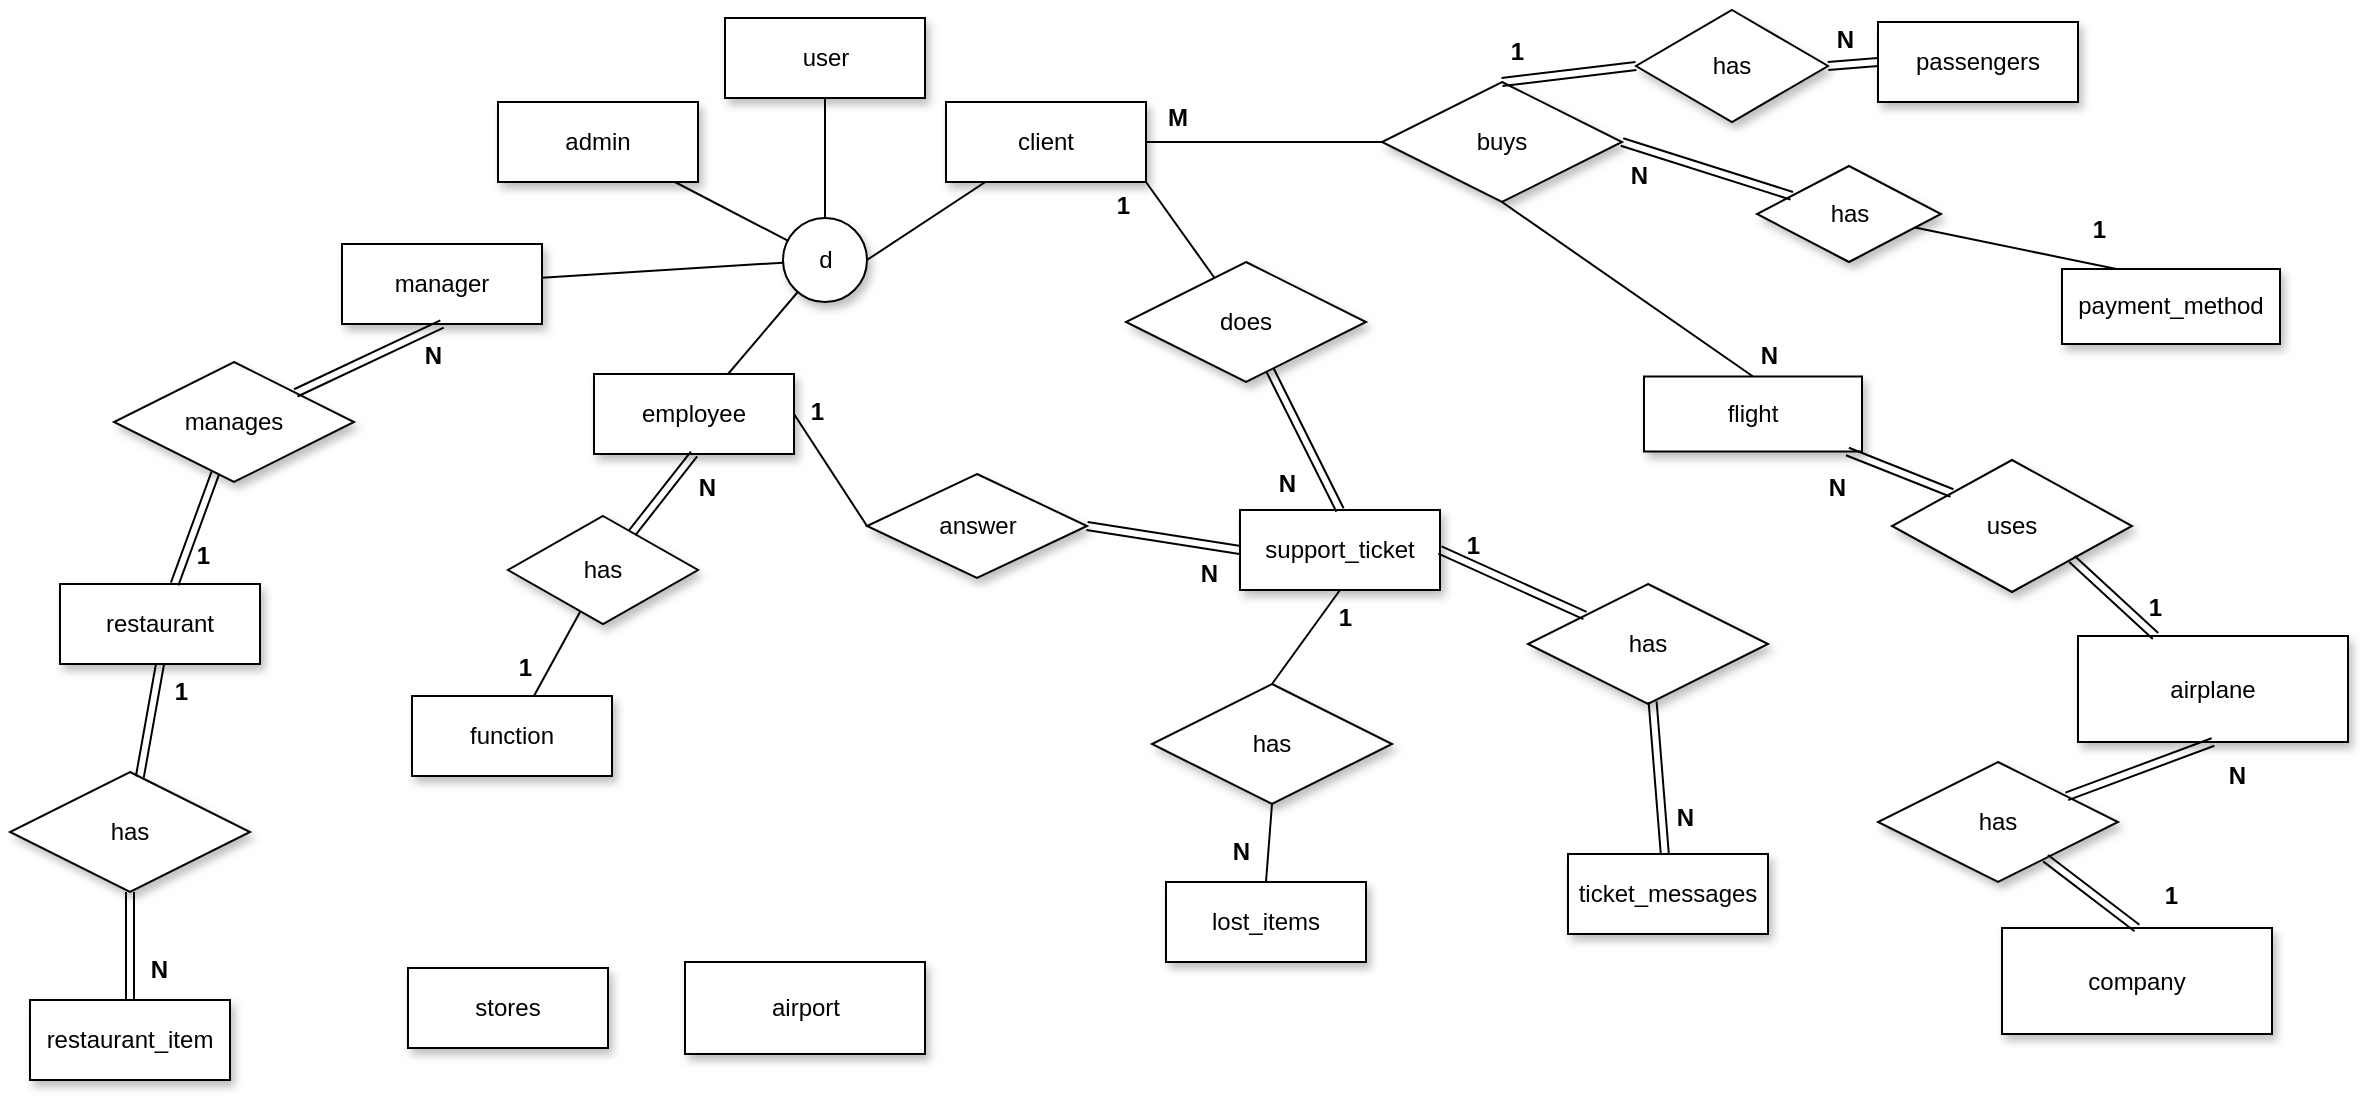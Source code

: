 <mxfile version="20.5.3" type="device" pages="3"><diagram id="AvbLkI6vVSgLB4xRmyRb" name="relations"><mxGraphModel dx="1963" dy="629" grid="0" gridSize="10" guides="1" tooltips="1" connect="1" arrows="1" fold="1" page="0" pageScale="1" pageWidth="827" pageHeight="1169" math="0" shadow="0"><root><mxCell id="0"/><mxCell id="1" parent="0"/><mxCell id="n7kdJqnNTlGLFbF-NJp2-3" value="restaurant" style="whiteSpace=wrap;html=1;align=center;shadow=1;" parent="1" vertex="1"><mxGeometry x="-630" y="661" width="100" height="40" as="geometry"/></mxCell><mxCell id="n7kdJqnNTlGLFbF-NJp2-11" value="restaurant_item" style="whiteSpace=wrap;html=1;align=center;shadow=1;" parent="1" vertex="1"><mxGeometry x="-645" y="869" width="100" height="40" as="geometry"/></mxCell><mxCell id="n7kdJqnNTlGLFbF-NJp2-16" value="has" style="shape=rhombus;perimeter=rhombusPerimeter;whiteSpace=wrap;html=1;align=center;rotation=0;shadow=1;" parent="1" vertex="1"><mxGeometry x="-655" y="755" width="120" height="60" as="geometry"/></mxCell><mxCell id="_fx3fvo5w2U1SdV4HBEY-5" value="" style="endArrow=none;html=1;rounded=0;entryX=0.5;entryY=1;entryDx=0;entryDy=0;exitX=0.5;exitY=0;exitDx=0;exitDy=0;" parent="1" source="_fx3fvo5w2U1SdV4HBEY-6" target="_fx3fvo5w2U1SdV4HBEY-14" edge="1"><mxGeometry width="50" height="50" relative="1" as="geometry"><mxPoint x="-243.5" y="473" as="sourcePoint"/><mxPoint x="-243.5" y="443" as="targetPoint"/></mxGeometry></mxCell><mxCell id="_fx3fvo5w2U1SdV4HBEY-6" value="d" style="ellipse;whiteSpace=wrap;html=1;aspect=fixed;shadow=1;" parent="1" vertex="1"><mxGeometry x="-268.5" y="478" width="42" height="42" as="geometry"/></mxCell><mxCell id="_fx3fvo5w2U1SdV4HBEY-7" value="" style="endArrow=none;html=1;rounded=0;" parent="1" source="_fx3fvo5w2U1SdV4HBEY-15" target="_fx3fvo5w2U1SdV4HBEY-6" edge="1"><mxGeometry width="50" height="50" relative="1" as="geometry"><mxPoint x="-331.5" y="538" as="sourcePoint"/><mxPoint x="-357.5" y="652" as="targetPoint"/></mxGeometry></mxCell><mxCell id="_fx3fvo5w2U1SdV4HBEY-8" value="" style="endArrow=none;html=1;rounded=0;" parent="1" source="_fx3fvo5w2U1SdV4HBEY-16" target="_fx3fvo5w2U1SdV4HBEY-6" edge="1"><mxGeometry width="50" height="50" relative="1" as="geometry"><mxPoint x="-142.5" y="538" as="sourcePoint"/><mxPoint x="-143.5" y="621" as="targetPoint"/></mxGeometry></mxCell><mxCell id="n7kdJqnNTlGLFbF-NJp2-29" value="" style="shape=link;html=1;rounded=0;" parent="1" source="n7kdJqnNTlGLFbF-NJp2-16" target="n7kdJqnNTlGLFbF-NJp2-11" edge="1"><mxGeometry relative="1" as="geometry"><mxPoint x="-1208" y="671" as="sourcePoint"/><mxPoint x="-1169" y="564" as="targetPoint"/></mxGeometry></mxCell><mxCell id="n7kdJqnNTlGLFbF-NJp2-30" value="N" style="resizable=0;html=1;align=right;verticalAlign=bottom;fontStyle=1" parent="n7kdJqnNTlGLFbF-NJp2-29" connectable="0" vertex="1"><mxGeometry x="1" relative="1" as="geometry"><mxPoint x="19" y="-7" as="offset"/></mxGeometry></mxCell><mxCell id="n7kdJqnNTlGLFbF-NJp2-31" value="" style="shape=link;html=1;rounded=0;entryX=0.5;entryY=1;entryDx=0;entryDy=0;" parent="1" source="n7kdJqnNTlGLFbF-NJp2-16" target="n7kdJqnNTlGLFbF-NJp2-3" edge="1"><mxGeometry relative="1" as="geometry"><mxPoint x="-1160" y="647" as="sourcePoint"/><mxPoint x="-821" y="614" as="targetPoint"/></mxGeometry></mxCell><mxCell id="n7kdJqnNTlGLFbF-NJp2-32" value="1" style="resizable=0;html=1;align=right;verticalAlign=bottom;fontStyle=1" parent="n7kdJqnNTlGLFbF-NJp2-31" connectable="0" vertex="1"><mxGeometry x="1" relative="1" as="geometry"><mxPoint x="14" y="23" as="offset"/></mxGeometry></mxCell><mxCell id="_fx3fvo5w2U1SdV4HBEY-9" value="flight" style="rounded=0;whiteSpace=wrap;html=1;shadow=1;" parent="1" vertex="1"><mxGeometry x="162" y="557.25" width="109" height="37.5" as="geometry"/></mxCell><mxCell id="_fx3fvo5w2U1SdV4HBEY-11" value="airport" style="rounded=0;whiteSpace=wrap;html=1;shadow=1;" parent="1" vertex="1"><mxGeometry x="-317.5" y="850" width="120" height="46" as="geometry"/></mxCell><mxCell id="n7kdJqnNTlGLFbF-NJp2-40" value="airplane" style="rounded=0;whiteSpace=wrap;html=1;shadow=1;" parent="1" vertex="1"><mxGeometry x="379" y="687" width="135" height="53" as="geometry"/></mxCell><mxCell id="_fx3fvo5w2U1SdV4HBEY-14" value="user" style="whiteSpace=wrap;html=1;align=center;shadow=1;" parent="1" vertex="1"><mxGeometry x="-297.5" y="378" width="100" height="40" as="geometry"/></mxCell><mxCell id="_fx3fvo5w2U1SdV4HBEY-15" value="employee" style="whiteSpace=wrap;html=1;align=center;shadow=1;" parent="1" vertex="1"><mxGeometry x="-363" y="556" width="100" height="40" as="geometry"/></mxCell><mxCell id="_fx3fvo5w2U1SdV4HBEY-16" value="manager" style="whiteSpace=wrap;html=1;align=center;shadow=1;" parent="1" vertex="1"><mxGeometry x="-489" y="491" width="100" height="40" as="geometry"/></mxCell><mxCell id="_fx3fvo5w2U1SdV4HBEY-20" value="admin" style="whiteSpace=wrap;html=1;align=center;shadow=1;" parent="1" vertex="1"><mxGeometry x="-411" y="420" width="100" height="40" as="geometry"/></mxCell><mxCell id="_fx3fvo5w2U1SdV4HBEY-21" value="" style="endArrow=none;html=1;rounded=0;" parent="1" source="_fx3fvo5w2U1SdV4HBEY-6" target="_fx3fvo5w2U1SdV4HBEY-20" edge="1"><mxGeometry relative="1" as="geometry"><mxPoint x="-385.5" y="704" as="sourcePoint"/><mxPoint x="-225.5" y="704" as="targetPoint"/></mxGeometry></mxCell><mxCell id="n7kdJqnNTlGLFbF-NJp2-42" value="support_ticket" style="whiteSpace=wrap;html=1;align=center;shadow=1;" parent="1" vertex="1"><mxGeometry x="-40" y="624" width="100" height="40" as="geometry"/></mxCell><mxCell id="n7kdJqnNTlGLFbF-NJp2-43" value="ticket_messages" style="whiteSpace=wrap;html=1;align=center;shadow=1;" parent="1" vertex="1"><mxGeometry x="124" y="796" width="100" height="40" as="geometry"/></mxCell><mxCell id="n7kdJqnNTlGLFbF-NJp2-44" value="lost_items" style="whiteSpace=wrap;html=1;align=center;shadow=1;" parent="1" vertex="1"><mxGeometry x="-77" y="810" width="100" height="40" as="geometry"/></mxCell><mxCell id="Nw2O5yVw8wQ7CBJ8gIko-11" value="has" style="shape=rhombus;perimeter=rhombusPerimeter;whiteSpace=wrap;html=1;align=center;shadow=1;" parent="1" vertex="1"><mxGeometry x="104" y="661" width="120" height="60" as="geometry"/></mxCell><mxCell id="Nw2O5yVw8wQ7CBJ8gIko-12" value="" style="shape=link;html=1;rounded=0;" parent="1" source="Nw2O5yVw8wQ7CBJ8gIko-11" target="n7kdJqnNTlGLFbF-NJp2-43" edge="1"><mxGeometry relative="1" as="geometry"><mxPoint x="399" y="269" as="sourcePoint"/><mxPoint x="231" y="359" as="targetPoint"/></mxGeometry></mxCell><mxCell id="Nw2O5yVw8wQ7CBJ8gIko-13" value="N" style="resizable=0;html=1;align=right;verticalAlign=bottom;fontStyle=1" parent="Nw2O5yVw8wQ7CBJ8gIko-12" connectable="0" vertex="1"><mxGeometry x="1" relative="1" as="geometry"><mxPoint x="15" y="-10" as="offset"/></mxGeometry></mxCell><mxCell id="Nw2O5yVw8wQ7CBJ8gIko-14" value="" style="shape=link;html=1;rounded=0;entryX=1;entryY=0.5;entryDx=0;entryDy=0;" parent="1" source="Nw2O5yVw8wQ7CBJ8gIko-11" target="n7kdJqnNTlGLFbF-NJp2-42" edge="1"><mxGeometry relative="1" as="geometry"><mxPoint x="285" y="389" as="sourcePoint"/><mxPoint x="625" y="360" as="targetPoint"/></mxGeometry></mxCell><mxCell id="Nw2O5yVw8wQ7CBJ8gIko-15" value="1" style="resizable=0;html=1;align=right;verticalAlign=bottom;fontStyle=1" parent="Nw2O5yVw8wQ7CBJ8gIko-14" connectable="0" vertex="1"><mxGeometry x="1" relative="1" as="geometry"><mxPoint x="20" y="6" as="offset"/></mxGeometry></mxCell><mxCell id="Nw2O5yVw8wQ7CBJ8gIko-16" value="client" style="whiteSpace=wrap;html=1;align=center;shadow=1;rotation=0;" parent="1" vertex="1"><mxGeometry x="-187" y="420" width="100" height="40" as="geometry"/></mxCell><mxCell id="Nw2O5yVw8wQ7CBJ8gIko-17" value="" style="endArrow=none;html=1;rounded=0;entryX=1;entryY=0.5;entryDx=0;entryDy=0;" parent="1" source="Nw2O5yVw8wQ7CBJ8gIko-16" target="_fx3fvo5w2U1SdV4HBEY-6" edge="1"><mxGeometry width="50" height="50" relative="1" as="geometry"><mxPoint x="-137.5" y="567" as="sourcePoint"/><mxPoint x="-216.5" y="509" as="targetPoint"/></mxGeometry></mxCell><mxCell id="Wb_6muRKytyEzFMrIV8S-33" value="does" style="shape=rhombus;perimeter=rhombusPerimeter;whiteSpace=wrap;html=1;align=center;rotation=0;shadow=1;" parent="1" vertex="1"><mxGeometry x="-97" y="500" width="120" height="60" as="geometry"/></mxCell><mxCell id="Nw2O5yVw8wQ7CBJ8gIko-71" value="has" style="shape=rhombus;perimeter=rhombusPerimeter;whiteSpace=wrap;html=1;align=center;rotation=0;shadow=1;" parent="1" vertex="1"><mxGeometry x="-84" y="711" width="120" height="60" as="geometry"/></mxCell><mxCell id="Wb_6muRKytyEzFMrIV8S-35" value="" style="endArrow=none;html=1;rounded=0;exitX=1;exitY=1;exitDx=0;exitDy=0;" parent="1" source="Nw2O5yVw8wQ7CBJ8gIko-16" target="Wb_6muRKytyEzFMrIV8S-33" edge="1"><mxGeometry relative="1" as="geometry"><mxPoint x="-4" y="481" as="sourcePoint"/><mxPoint x="156" y="481" as="targetPoint"/></mxGeometry></mxCell><mxCell id="Wb_6muRKytyEzFMrIV8S-36" value="1" style="resizable=0;html=1;align=right;verticalAlign=bottom;fontStyle=1" parent="Wb_6muRKytyEzFMrIV8S-35" connectable="0" vertex="1"><mxGeometry x="1" relative="1" as="geometry"><mxPoint x="-42" y="-28" as="offset"/></mxGeometry></mxCell><mxCell id="Wb_6muRKytyEzFMrIV8S-40" value="" style="shape=link;html=1;rounded=0;strokeColor=default;entryX=0.5;entryY=0;entryDx=0;entryDy=0;" parent="1" source="Wb_6muRKytyEzFMrIV8S-33" target="n7kdJqnNTlGLFbF-NJp2-42" edge="1"><mxGeometry relative="1" as="geometry"><mxPoint x="109" y="470" as="sourcePoint"/><mxPoint x="269" y="470" as="targetPoint"/></mxGeometry></mxCell><mxCell id="Wb_6muRKytyEzFMrIV8S-41" value="N" style="resizable=0;html=1;align=right;verticalAlign=bottom;fontStyle=1" parent="Wb_6muRKytyEzFMrIV8S-40" connectable="0" vertex="1"><mxGeometry x="1" relative="1" as="geometry"><mxPoint x="-22" y="-5" as="offset"/></mxGeometry></mxCell><mxCell id="Nw2O5yVw8wQ7CBJ8gIko-78" value="" style="endArrow=none;html=1;rounded=0;entryX=0.5;entryY=0;entryDx=0;entryDy=0;exitX=0.5;exitY=1;exitDx=0;exitDy=0;" parent="1" source="n7kdJqnNTlGLFbF-NJp2-42" target="Nw2O5yVw8wQ7CBJ8gIko-71" edge="1"><mxGeometry relative="1" as="geometry"><mxPoint x="257" y="493.43" as="sourcePoint"/><mxPoint x="318.037" y="426.997" as="targetPoint"/></mxGeometry></mxCell><mxCell id="Nw2O5yVw8wQ7CBJ8gIko-79" value="1" style="resizable=0;html=1;align=right;verticalAlign=bottom;fontStyle=1" parent="Nw2O5yVw8wQ7CBJ8gIko-78" connectable="0" vertex="1"><mxGeometry x="1" relative="1" as="geometry"><mxPoint x="40" y="-24" as="offset"/></mxGeometry></mxCell><mxCell id="Nw2O5yVw8wQ7CBJ8gIko-81" value="" style="endArrow=none;html=1;rounded=0;entryX=0.5;entryY=1;entryDx=0;entryDy=0;exitX=0.5;exitY=0;exitDx=0;exitDy=0;" parent="1" source="n7kdJqnNTlGLFbF-NJp2-44" target="Nw2O5yVw8wQ7CBJ8gIko-71" edge="1"><mxGeometry relative="1" as="geometry"><mxPoint x="254" y="517" as="sourcePoint"/><mxPoint x="255.0" y="464.0" as="targetPoint"/></mxGeometry></mxCell><mxCell id="Nw2O5yVw8wQ7CBJ8gIko-82" value="N" style="resizable=0;html=1;align=right;verticalAlign=bottom;fontStyle=1" parent="Nw2O5yVw8wQ7CBJ8gIko-81" connectable="0" vertex="1"><mxGeometry x="1" relative="1" as="geometry"><mxPoint x="-10" y="32" as="offset"/></mxGeometry></mxCell><mxCell id="Wb_6muRKytyEzFMrIV8S-42" value="manages" style="shape=rhombus;perimeter=rhombusPerimeter;whiteSpace=wrap;html=1;align=center;shadow=1;rotation=0;" parent="1" vertex="1"><mxGeometry x="-603" y="550" width="120" height="60" as="geometry"/></mxCell><mxCell id="Wb_6muRKytyEzFMrIV8S-43" value="" style="shape=link;html=1;rounded=0;strokeColor=default;" parent="1" source="Wb_6muRKytyEzFMrIV8S-42" target="n7kdJqnNTlGLFbF-NJp2-3" edge="1"><mxGeometry relative="1" as="geometry"><mxPoint x="-591" y="642" as="sourcePoint"/><mxPoint x="-431" y="642" as="targetPoint"/></mxGeometry></mxCell><mxCell id="Wb_6muRKytyEzFMrIV8S-44" value="1" style="resizable=0;html=1;align=right;verticalAlign=bottom;fontStyle=1" parent="Wb_6muRKytyEzFMrIV8S-43" connectable="0" vertex="1"><mxGeometry x="1" relative="1" as="geometry"><mxPoint x="18" y="-6" as="offset"/></mxGeometry></mxCell><mxCell id="Wb_6muRKytyEzFMrIV8S-45" value="" style="shape=link;html=1;rounded=0;strokeColor=default;entryX=0.5;entryY=1;entryDx=0;entryDy=0;" parent="1" source="Wb_6muRKytyEzFMrIV8S-42" target="_fx3fvo5w2U1SdV4HBEY-16" edge="1"><mxGeometry relative="1" as="geometry"><mxPoint x="-851" y="736" as="sourcePoint"/><mxPoint x="-691" y="736" as="targetPoint"/></mxGeometry></mxCell><mxCell id="Wb_6muRKytyEzFMrIV8S-46" value="N" style="resizable=0;html=1;align=right;verticalAlign=bottom;fontStyle=1" parent="Wb_6muRKytyEzFMrIV8S-45" connectable="0" vertex="1"><mxGeometry x="1" relative="1" as="geometry"><mxPoint y="25" as="offset"/></mxGeometry></mxCell><mxCell id="Wb_6muRKytyEzFMrIV8S-49" value="uses" style="shape=rhombus;perimeter=rhombusPerimeter;whiteSpace=wrap;html=1;align=center;shadow=1;" parent="1" vertex="1"><mxGeometry x="286" y="599" width="120" height="66" as="geometry"/></mxCell><mxCell id="Wb_6muRKytyEzFMrIV8S-52" value="" style="shape=link;html=1;rounded=0;strokeColor=default;exitX=0;exitY=0;exitDx=0;exitDy=0;" parent="1" source="Wb_6muRKytyEzFMrIV8S-49" target="_fx3fvo5w2U1SdV4HBEY-9" edge="1"><mxGeometry relative="1" as="geometry"><mxPoint x="453.5" y="833.5" as="sourcePoint"/><mxPoint x="312.921" y="718.5" as="targetPoint"/></mxGeometry></mxCell><mxCell id="Wb_6muRKytyEzFMrIV8S-53" value="N" style="resizable=0;html=1;align=right;verticalAlign=bottom;fontStyle=1" parent="Wb_6muRKytyEzFMrIV8S-52" connectable="0" vertex="1"><mxGeometry x="1" relative="1" as="geometry"><mxPoint y="27" as="offset"/></mxGeometry></mxCell><mxCell id="Wb_6muRKytyEzFMrIV8S-54" value="" style="shape=link;html=1;rounded=0;strokeColor=default;exitX=1;exitY=1;exitDx=0;exitDy=0;" parent="1" source="Wb_6muRKytyEzFMrIV8S-49" target="n7kdJqnNTlGLFbF-NJp2-40" edge="1"><mxGeometry relative="1" as="geometry"><mxPoint x="456.5" y="938" as="sourcePoint"/><mxPoint x="616.5" y="938" as="targetPoint"/></mxGeometry></mxCell><mxCell id="Wb_6muRKytyEzFMrIV8S-55" value="1" style="resizable=0;html=1;align=right;verticalAlign=bottom;fontStyle=1" parent="Wb_6muRKytyEzFMrIV8S-54" connectable="0" vertex="1"><mxGeometry x="1" relative="1" as="geometry"><mxPoint x="4" y="-6" as="offset"/></mxGeometry></mxCell><mxCell id="Nw2O5yVw8wQ7CBJ8gIko-109" value="buys" style="shape=rhombus;perimeter=rhombusPerimeter;whiteSpace=wrap;html=1;align=center;rotation=0;shadow=1;" parent="1" vertex="1"><mxGeometry x="31" y="410" width="120" height="60" as="geometry"/></mxCell><mxCell id="Nw2O5yVw8wQ7CBJ8gIko-110" value="" style="endArrow=none;html=1;rounded=0;exitX=0.5;exitY=0;exitDx=0;exitDy=0;entryX=0.5;entryY=1;entryDx=0;entryDy=0;" parent="1" source="_fx3fvo5w2U1SdV4HBEY-9" target="Nw2O5yVw8wQ7CBJ8gIko-109" edge="1"><mxGeometry relative="1" as="geometry"><mxPoint x="44.22" y="785" as="sourcePoint"/><mxPoint x="-1.001" y="654.956" as="targetPoint"/></mxGeometry></mxCell><mxCell id="Nw2O5yVw8wQ7CBJ8gIko-111" value="N" style="resizable=0;html=1;align=right;verticalAlign=bottom;fontStyle=1" parent="Nw2O5yVw8wQ7CBJ8gIko-110" connectable="0" vertex="1"><mxGeometry x="1" relative="1" as="geometry"><mxPoint x="139" y="86" as="offset"/></mxGeometry></mxCell><mxCell id="Nw2O5yVw8wQ7CBJ8gIko-116" value="" style="endArrow=none;html=1;rounded=0;entryX=0;entryY=0.5;entryDx=0;entryDy=0;" parent="1" source="Nw2O5yVw8wQ7CBJ8gIko-16" target="Nw2O5yVw8wQ7CBJ8gIko-109" edge="1"><mxGeometry relative="1" as="geometry"><mxPoint x="-14" y="433" as="sourcePoint"/><mxPoint x="50.038" y="387" as="targetPoint"/></mxGeometry></mxCell><mxCell id="Nw2O5yVw8wQ7CBJ8gIko-117" value="M" style="resizable=0;html=1;align=right;verticalAlign=bottom;fontStyle=1" parent="Nw2O5yVw8wQ7CBJ8gIko-116" connectable="0" vertex="1"><mxGeometry x="1" relative="1" as="geometry"><mxPoint x="-97" y="-4" as="offset"/></mxGeometry></mxCell><mxCell id="t99QBCO37YxFCoaQgdLf-1" value="company" style="rounded=0;whiteSpace=wrap;html=1;shadow=1;" parent="1" vertex="1"><mxGeometry x="341" y="833" width="135" height="53" as="geometry"/></mxCell><mxCell id="t99QBCO37YxFCoaQgdLf-6" value="has" style="shape=rhombus;perimeter=rhombusPerimeter;whiteSpace=wrap;html=1;align=center;rotation=0;shadow=1;" parent="1" vertex="1"><mxGeometry x="279" y="750" width="120" height="60" as="geometry"/></mxCell><mxCell id="t99QBCO37YxFCoaQgdLf-7" value="" style="shape=link;html=1;rounded=0;strokeColor=default;entryX=0.5;entryY=1;entryDx=0;entryDy=0;" parent="1" source="t99QBCO37YxFCoaQgdLf-6" target="n7kdJqnNTlGLFbF-NJp2-40" edge="1"><mxGeometry relative="1" as="geometry"><mxPoint x="944.502" y="944.5" as="sourcePoint"/><mxPoint x="988" y="843" as="targetPoint"/></mxGeometry></mxCell><mxCell id="t99QBCO37YxFCoaQgdLf-8" value="N" style="resizable=0;html=1;align=right;verticalAlign=bottom;fontStyle=1" parent="t99QBCO37YxFCoaQgdLf-7" connectable="0" vertex="1"><mxGeometry x="1" relative="1" as="geometry"><mxPoint x="17" y="26" as="offset"/></mxGeometry></mxCell><mxCell id="t99QBCO37YxFCoaQgdLf-9" value="" style="shape=link;html=1;rounded=0;strokeColor=default;entryX=0.5;entryY=0;entryDx=0;entryDy=0;" parent="1" source="t99QBCO37YxFCoaQgdLf-6" target="t99QBCO37YxFCoaQgdLf-1" edge="1"><mxGeometry relative="1" as="geometry"><mxPoint x="696.497" y="1060.502" as="sourcePoint"/><mxPoint x="859.5" y="1092.5" as="targetPoint"/></mxGeometry></mxCell><mxCell id="t99QBCO37YxFCoaQgdLf-10" value="1" style="resizable=0;html=1;align=right;verticalAlign=bottom;fontStyle=1" parent="t99QBCO37YxFCoaQgdLf-9" connectable="0" vertex="1"><mxGeometry x="1" relative="1" as="geometry"><mxPoint x="21" y="-7" as="offset"/></mxGeometry></mxCell><mxCell id="ltpiCJtba1okldxzJuWB-15" value="function" style="whiteSpace=wrap;html=1;align=center;shadow=1;" parent="1" vertex="1"><mxGeometry x="-454" y="717" width="100" height="40" as="geometry"/></mxCell><mxCell id="ltpiCJtba1okldxzJuWB-16" value="has" style="shape=rhombus;perimeter=rhombusPerimeter;whiteSpace=wrap;html=1;align=center;shadow=1;" parent="1" vertex="1"><mxGeometry x="-406" y="627" width="95" height="54" as="geometry"/></mxCell><mxCell id="ltpiCJtba1okldxzJuWB-23" value="" style="shape=link;html=1;rounded=0;entryX=0.5;entryY=1;entryDx=0;entryDy=0;" parent="1" source="ltpiCJtba1okldxzJuWB-16" target="_fx3fvo5w2U1SdV4HBEY-15" edge="1"><mxGeometry relative="1" as="geometry"><mxPoint x="-412" y="875" as="sourcePoint"/><mxPoint x="-252" y="875" as="targetPoint"/></mxGeometry></mxCell><mxCell id="ltpiCJtba1okldxzJuWB-24" value="N" style="resizable=0;html=1;align=right;verticalAlign=bottom;shadow=1;fontStyle=1" parent="ltpiCJtba1okldxzJuWB-23" connectable="0" vertex="1"><mxGeometry x="1" relative="1" as="geometry"><mxPoint x="11" y="26" as="offset"/></mxGeometry></mxCell><mxCell id="ltpiCJtba1okldxzJuWB-25" value="" style="endArrow=none;html=1;rounded=0;" parent="1" source="ltpiCJtba1okldxzJuWB-16" target="ltpiCJtba1okldxzJuWB-15" edge="1"><mxGeometry relative="1" as="geometry"><mxPoint x="-492" y="937" as="sourcePoint"/><mxPoint x="-367" y="898" as="targetPoint"/></mxGeometry></mxCell><mxCell id="ltpiCJtba1okldxzJuWB-26" value="1" style="resizable=0;html=1;align=right;verticalAlign=bottom;shadow=1;fontStyle=1" parent="ltpiCJtba1okldxzJuWB-25" connectable="0" vertex="1"><mxGeometry x="1" relative="1" as="geometry"><mxPoint y="-6" as="offset"/></mxGeometry></mxCell><mxCell id="Q_tRAINWUfJseBVRp4ZD-1" value="payment_method" style="rounded=0;whiteSpace=wrap;html=1;shadow=1;" parent="1" vertex="1"><mxGeometry x="371" y="503.5" width="109" height="37.5" as="geometry"/></mxCell><mxCell id="Q_tRAINWUfJseBVRp4ZD-8" value="has" style="shape=rhombus;perimeter=rhombusPerimeter;whiteSpace=wrap;html=1;align=center;shadow=1;rotation=0;" parent="1" vertex="1"><mxGeometry x="218.5" y="452" width="92" height="48" as="geometry"/></mxCell><mxCell id="Q_tRAINWUfJseBVRp4ZD-11" value="" style="shape=link;html=1;rounded=0;strokeColor=default;entryX=1;entryY=0.5;entryDx=0;entryDy=0;" parent="1" source="Q_tRAINWUfJseBVRp4ZD-8" target="Nw2O5yVw8wQ7CBJ8gIko-109" edge="1"><mxGeometry relative="1" as="geometry"><mxPoint x="123" y="984.0" as="sourcePoint"/><mxPoint x="73.0" y="832.5" as="targetPoint"/></mxGeometry></mxCell><mxCell id="Q_tRAINWUfJseBVRp4ZD-12" value="N" style="resizable=0;html=1;align=right;verticalAlign=bottom;fontStyle=1" parent="Q_tRAINWUfJseBVRp4ZD-11" connectable="0" vertex="1"><mxGeometry x="1" relative="1" as="geometry"><mxPoint x="13" y="25" as="offset"/></mxGeometry></mxCell><mxCell id="Q_tRAINWUfJseBVRp4ZD-16" value="" style="endArrow=none;html=1;rounded=0;exitX=0.25;exitY=0;exitDx=0;exitDy=0;" parent="1" source="Q_tRAINWUfJseBVRp4ZD-1" target="Q_tRAINWUfJseBVRp4ZD-8" edge="1"><mxGeometry relative="1" as="geometry"><mxPoint x="-14" y="433" as="sourcePoint"/><mxPoint x="253" y="479" as="targetPoint"/></mxGeometry></mxCell><mxCell id="Q_tRAINWUfJseBVRp4ZD-17" value="1" style="resizable=0;html=1;align=right;verticalAlign=bottom;fontStyle=1" parent="Q_tRAINWUfJseBVRp4ZD-16" connectable="0" vertex="1"><mxGeometry x="1" relative="1" as="geometry"><mxPoint x="96" y="10" as="offset"/></mxGeometry></mxCell><mxCell id="Q_tRAINWUfJseBVRp4ZD-18" value="passengers" style="whiteSpace=wrap;html=1;align=center;shadow=1;" parent="1" vertex="1"><mxGeometry x="279" y="380" width="100" height="40" as="geometry"/></mxCell><mxCell id="Q_tRAINWUfJseBVRp4ZD-23" value="has" style="shape=rhombus;perimeter=rhombusPerimeter;whiteSpace=wrap;html=1;align=center;rotation=0;shadow=1;" parent="1" vertex="1"><mxGeometry x="158" y="374" width="96" height="56" as="geometry"/></mxCell><mxCell id="Q_tRAINWUfJseBVRp4ZD-24" value="" style="shape=link;html=1;rounded=0;strokeColor=default;exitX=1;exitY=0.5;exitDx=0;exitDy=0;entryX=0;entryY=0.5;entryDx=0;entryDy=0;" parent="1" source="Q_tRAINWUfJseBVRp4ZD-23" target="Q_tRAINWUfJseBVRp4ZD-18" edge="1"><mxGeometry relative="1" as="geometry"><mxPoint x="123" y="984.0" as="sourcePoint"/><mxPoint x="176" y="508" as="targetPoint"/></mxGeometry></mxCell><mxCell id="Q_tRAINWUfJseBVRp4ZD-25" value="N" style="resizable=0;html=1;align=right;verticalAlign=bottom;fontStyle=1" parent="Q_tRAINWUfJseBVRp4ZD-24" connectable="0" vertex="1"><mxGeometry x="1" relative="1" as="geometry"><mxPoint x="-11" y="-3" as="offset"/></mxGeometry></mxCell><mxCell id="Q_tRAINWUfJseBVRp4ZD-31" value="" style="shape=link;html=1;rounded=0;strokeColor=default;exitX=0;exitY=0.5;exitDx=0;exitDy=0;entryX=0.5;entryY=0;entryDx=0;entryDy=0;" parent="1" source="Q_tRAINWUfJseBVRp4ZD-23" target="Nw2O5yVw8wQ7CBJ8gIko-109" edge="1"><mxGeometry relative="1" as="geometry"><mxPoint x="143.364" y="479.577" as="sourcePoint"/><mxPoint x="202.0" y="477.0" as="targetPoint"/></mxGeometry></mxCell><mxCell id="Q_tRAINWUfJseBVRp4ZD-32" value="1" style="resizable=0;html=1;align=right;verticalAlign=bottom;fontStyle=1" parent="Q_tRAINWUfJseBVRp4ZD-31" connectable="0" vertex="1"><mxGeometry x="1" relative="1" as="geometry"><mxPoint x="12" y="-7" as="offset"/></mxGeometry></mxCell><mxCell id="8Grn-Ht5nFTKhJ_W5vKs-3" value="stores" style="whiteSpace=wrap;html=1;align=center;shadow=1;" parent="1" vertex="1"><mxGeometry x="-456" y="853" width="100" height="40" as="geometry"/></mxCell><mxCell id="QXX1Nz3r-1dipA_Pcaiz-3" value="answer" style="shape=rhombus;perimeter=rhombusPerimeter;whiteSpace=wrap;html=1;align=center;rotation=0;shadow=1;" parent="1" vertex="1"><mxGeometry x="-226.5" y="606" width="110" height="52" as="geometry"/></mxCell><mxCell id="QXX1Nz3r-1dipA_Pcaiz-4" value="" style="endArrow=none;html=1;rounded=0;entryX=0;entryY=0.5;entryDx=0;entryDy=0;exitX=1;exitY=0.5;exitDx=0;exitDy=0;" parent="1" source="_fx3fvo5w2U1SdV4HBEY-15" target="QXX1Nz3r-1dipA_Pcaiz-3" edge="1"><mxGeometry relative="1" as="geometry"><mxPoint x="-36.699" y="351" as="sourcePoint"/><mxPoint x="27.044" y="322.529" as="targetPoint"/></mxGeometry></mxCell><mxCell id="QXX1Nz3r-1dipA_Pcaiz-5" value="1" style="resizable=0;html=1;align=right;verticalAlign=bottom;fontStyle=1" parent="QXX1Nz3r-1dipA_Pcaiz-4" connectable="0" vertex="1"><mxGeometry x="1" relative="1" as="geometry"><mxPoint x="-21" y="-49" as="offset"/></mxGeometry></mxCell><mxCell id="QXX1Nz3r-1dipA_Pcaiz-8" value="" style="shape=link;html=1;rounded=0;strokeColor=default;entryX=0;entryY=0.5;entryDx=0;entryDy=0;exitX=1;exitY=0.5;exitDx=0;exitDy=0;" parent="1" source="QXX1Nz3r-1dipA_Pcaiz-3" target="n7kdJqnNTlGLFbF-NJp2-42" edge="1"><mxGeometry relative="1" as="geometry"><mxPoint x="142.956" y="291.471" as="sourcePoint"/><mxPoint x="213" y="297" as="targetPoint"/></mxGeometry></mxCell><mxCell id="QXX1Nz3r-1dipA_Pcaiz-9" value="N" style="resizable=0;html=1;align=right;verticalAlign=bottom;fontStyle=1" parent="QXX1Nz3r-1dipA_Pcaiz-8" connectable="0" vertex="1"><mxGeometry x="1" relative="1" as="geometry"><mxPoint x="-11" y="20" as="offset"/></mxGeometry></mxCell></root></mxGraphModel></diagram><diagram id="nlI2mDw7ZUKI2CeY9B4i" name="atributes"><mxGraphModel grid="0" page="0" gridSize="10" guides="0" tooltips="1" connect="1" arrows="1" fold="1" pageScale="1" pageWidth="827" pageHeight="1169" math="0" shadow="0"><root><mxCell id="0"/><mxCell id="1" parent="0"/><mxCell id="UUozEMqSQzcZV_wsVRmb-1" value="restaurant" style="whiteSpace=wrap;html=1;align=center;shadow=1;" vertex="1" parent="1"><mxGeometry x="-820" y="599" width="100" height="40" as="geometry"/></mxCell><mxCell id="UUozEMqSQzcZV_wsVRmb-2" value="id" style="ellipse;whiteSpace=wrap;html=1;align=center;fontStyle=4;shadow=1;" vertex="1" parent="1"><mxGeometry x="-1020" y="468" width="100" height="40" as="geometry"/></mxCell><mxCell id="UUozEMqSQzcZV_wsVRmb-3" value="name" style="ellipse;whiteSpace=wrap;html=1;align=center;shadow=1;" vertex="1" parent="1"><mxGeometry x="-999" y="414" width="100" height="40" as="geometry"/></mxCell><mxCell id="UUozEMqSQzcZV_wsVRmb-4" value="" style="endArrow=none;html=1;rounded=0;" edge="1" parent="1" source="UUozEMqSQzcZV_wsVRmb-1" target="UUozEMqSQzcZV_wsVRmb-3"><mxGeometry relative="1" as="geometry"><mxPoint x="-723" y="723" as="sourcePoint"/><mxPoint x="-563" y="723" as="targetPoint"/></mxGeometry></mxCell><mxCell id="UUozEMqSQzcZV_wsVRmb-5" value="" style="endArrow=none;html=1;rounded=0;" edge="1" parent="1" source="UUozEMqSQzcZV_wsVRmb-1" target="UUozEMqSQzcZV_wsVRmb-2"><mxGeometry relative="1" as="geometry"><mxPoint x="-713.0" y="733.0" as="sourcePoint"/><mxPoint x="-553.0" y="733.0" as="targetPoint"/></mxGeometry></mxCell><mxCell id="UUozEMqSQzcZV_wsVRmb-6" value="description" style="ellipse;whiteSpace=wrap;html=1;align=center;shadow=1;" vertex="1" parent="1"><mxGeometry x="-968" y="348" width="100" height="40" as="geometry"/></mxCell><mxCell id="UUozEMqSQzcZV_wsVRmb-7" value="item" style="ellipse;whiteSpace=wrap;html=1;align=center;shadow=1;" vertex="1" parent="1"><mxGeometry x="-649" y="936" width="100" height="40" as="geometry"/></mxCell><mxCell id="UUozEMqSQzcZV_wsVRmb-8" value="" style="endArrow=none;html=1;rounded=0;" edge="1" parent="1" source="UUozEMqSQzcZV_wsVRmb-1" target="UUozEMqSQzcZV_wsVRmb-6"><mxGeometry relative="1" as="geometry"><mxPoint x="-710" y="628.0" as="sourcePoint"/><mxPoint x="-640" y="635" as="targetPoint"/></mxGeometry></mxCell><mxCell id="UUozEMqSQzcZV_wsVRmb-9" value="restaurant_item" style="whiteSpace=wrap;html=1;align=center;shadow=1;" vertex="1" parent="1"><mxGeometry x="-842" y="868" width="100" height="40" as="geometry"/></mxCell><mxCell id="UUozEMqSQzcZV_wsVRmb-10" value="" style="endArrow=none;html=1;rounded=0;exitX=1;exitY=0.5;exitDx=0;exitDy=0;entryX=0;entryY=0.5;entryDx=0;entryDy=0;" edge="1" parent="1" source="UUozEMqSQzcZV_wsVRmb-9" target="UUozEMqSQzcZV_wsVRmb-36"><mxGeometry relative="1" as="geometry"><mxPoint x="-884" y="532.0" as="sourcePoint"/><mxPoint x="-1350" y="552" as="targetPoint"/></mxGeometry></mxCell><mxCell id="UUozEMqSQzcZV_wsVRmb-11" value="" style="endArrow=none;html=1;rounded=0;exitX=1;exitY=0.5;exitDx=0;exitDy=0;entryX=0;entryY=0.5;entryDx=0;entryDy=0;" edge="1" parent="1" source="UUozEMqSQzcZV_wsVRmb-9" target="UUozEMqSQzcZV_wsVRmb-7"><mxGeometry relative="1" as="geometry"><mxPoint x="-1201" y="562.0" as="sourcePoint"/><mxPoint x="-1296" y="679" as="targetPoint"/></mxGeometry></mxCell><mxCell id="UUozEMqSQzcZV_wsVRmb-14" value="d" style="ellipse;whiteSpace=wrap;html=1;aspect=fixed;shadow=1;" vertex="1" parent="1"><mxGeometry x="-268.5" y="478" width="42" height="42" as="geometry"/></mxCell><mxCell id="UUozEMqSQzcZV_wsVRmb-15" value="" style="endArrow=none;html=1;rounded=0;" edge="1" parent="1" source="UUozEMqSQzcZV_wsVRmb-38" target="UUozEMqSQzcZV_wsVRmb-14"><mxGeometry width="50" height="50" relative="1" as="geometry"><mxPoint x="-331.5" y="538" as="sourcePoint"/><mxPoint x="-357.5" y="652" as="targetPoint"/></mxGeometry></mxCell><mxCell id="UUozEMqSQzcZV_wsVRmb-16" value="" style="endArrow=none;html=1;rounded=0;" edge="1" parent="1" source="UUozEMqSQzcZV_wsVRmb-39" target="UUozEMqSQzcZV_wsVRmb-14"><mxGeometry width="50" height="50" relative="1" as="geometry"><mxPoint x="-142.5" y="538" as="sourcePoint"/><mxPoint x="-143.5" y="621" as="targetPoint"/></mxGeometry></mxCell><mxCell id="UUozEMqSQzcZV_wsVRmb-17" value="phone" style="ellipse;whiteSpace=wrap;html=1;align=center;shadow=1;" vertex="1" parent="1"><mxGeometry x="-928" y="301" width="100" height="40" as="geometry"/></mxCell><mxCell id="UUozEMqSQzcZV_wsVRmb-18" value="" style="endArrow=none;html=1;rounded=0;" edge="1" parent="1" source="UUozEMqSQzcZV_wsVRmb-1" target="UUozEMqSQzcZV_wsVRmb-17"><mxGeometry relative="1" as="geometry"><mxPoint x="-710" y="628" as="sourcePoint"/><mxPoint x="-641.146" y="658.774" as="targetPoint"/></mxGeometry></mxCell><mxCell id="UUozEMqSQzcZV_wsVRmb-19" value="open_time" style="ellipse;whiteSpace=wrap;html=1;align=center;shadow=1;" vertex="1" parent="1"><mxGeometry x="-864" y="265" width="100" height="40" as="geometry"/></mxCell><mxCell id="UUozEMqSQzcZV_wsVRmb-20" value="close_time" style="ellipse;whiteSpace=wrap;html=1;align=center;shadow=1;" vertex="1" parent="1"><mxGeometry x="-798" y="306" width="100" height="40" as="geometry"/></mxCell><mxCell id="UUozEMqSQzcZV_wsVRmb-21" value="" style="endArrow=none;html=1;rounded=0;" edge="1" parent="1" source="UUozEMqSQzcZV_wsVRmb-1" target="UUozEMqSQzcZV_wsVRmb-19"><mxGeometry relative="1" as="geometry"><mxPoint x="-710" y="628" as="sourcePoint"/><mxPoint x="-658.0" y="698" as="targetPoint"/></mxGeometry></mxCell><mxCell id="UUozEMqSQzcZV_wsVRmb-22" value="" style="endArrow=none;html=1;rounded=0;" edge="1" parent="1" source="UUozEMqSQzcZV_wsVRmb-1" target="UUozEMqSQzcZV_wsVRmb-20"><mxGeometry relative="1" as="geometry"><mxPoint x="-710" y="628" as="sourcePoint"/><mxPoint x="-658.0" y="744" as="targetPoint"/></mxGeometry></mxCell><mxCell id="UUozEMqSQzcZV_wsVRmb-23" value="logo" style="ellipse;whiteSpace=wrap;html=1;align=center;shadow=1;" vertex="1" parent="1"><mxGeometry x="-743" y="348" width="100" height="40" as="geometry"/></mxCell><mxCell id="UUozEMqSQzcZV_wsVRmb-24" value="" style="endArrow=none;html=1;rounded=0;" edge="1" parent="1" source="UUozEMqSQzcZV_wsVRmb-1" target="UUozEMqSQzcZV_wsVRmb-23"><mxGeometry relative="1" as="geometry"><mxPoint x="-733" y="619" as="sourcePoint"/><mxPoint x="-656.0" y="744" as="targetPoint"/></mxGeometry></mxCell><mxCell id="UUozEMqSQzcZV_wsVRmb-29" value="website" style="ellipse;whiteSpace=wrap;html=1;align=center;shadow=1;" vertex="1" parent="1"><mxGeometry x="-708" y="392" width="100" height="40" as="geometry"/></mxCell><mxCell id="UUozEMqSQzcZV_wsVRmb-30" value="" style="endArrow=none;html=1;rounded=0;" edge="1" parent="1" source="UUozEMqSQzcZV_wsVRmb-1" target="UUozEMqSQzcZV_wsVRmb-29"><mxGeometry relative="1" as="geometry"><mxPoint x="-710" y="628" as="sourcePoint"/><mxPoint x="-639" y="767" as="targetPoint"/></mxGeometry></mxCell><mxCell id="UUozEMqSQzcZV_wsVRmb-31" value="image" style="ellipse;whiteSpace=wrap;html=1;align=center;shadow=1;" vertex="1" parent="1"><mxGeometry x="-649" y="843" width="100" height="40" as="geometry"/></mxCell><mxCell id="UUozEMqSQzcZV_wsVRmb-32" value="flight" style="rounded=0;whiteSpace=wrap;html=1;shadow=1;" vertex="1" parent="1"><mxGeometry x="8.5" y="785" width="109" height="37.5" as="geometry"/></mxCell><mxCell id="UUozEMqSQzcZV_wsVRmb-33" value="" style="endArrow=none;html=1;rounded=0;entryX=0;entryY=0.5;entryDx=0;entryDy=0;exitX=1;exitY=0.5;exitDx=0;exitDy=0;" edge="1" parent="1" source="UUozEMqSQzcZV_wsVRmb-9" target="UUozEMqSQzcZV_wsVRmb-31"><mxGeometry relative="1" as="geometry"><mxPoint x="-719" y="820" as="sourcePoint"/><mxPoint x="-1260.854" y="684.774" as="targetPoint"/></mxGeometry></mxCell><mxCell id="UUozEMqSQzcZV_wsVRmb-34" value="airport" style="rounded=0;whiteSpace=wrap;html=1;shadow=1;" vertex="1" parent="1"><mxGeometry x="-151" y="1005" width="120" height="46" as="geometry"/></mxCell><mxCell id="UUozEMqSQzcZV_wsVRmb-35" value="airplane" style="rounded=0;whiteSpace=wrap;html=1;shadow=1;" vertex="1" parent="1"><mxGeometry x="299" y="948" width="135" height="53" as="geometry"/></mxCell><mxCell id="UUozEMqSQzcZV_wsVRmb-36" value="id" style="ellipse;whiteSpace=wrap;html=1;align=center;fontStyle=4;shadow=1;" vertex="1" parent="1"><mxGeometry x="-649" y="889" width="100" height="40" as="geometry"/></mxCell><mxCell id="UUozEMqSQzcZV_wsVRmb-37" value="user" style="whiteSpace=wrap;html=1;align=center;shadow=1;" vertex="1" parent="1"><mxGeometry x="-297.5" y="392" width="100" height="40" as="geometry"/></mxCell><mxCell id="UUozEMqSQzcZV_wsVRmb-38" value="employee" style="whiteSpace=wrap;html=1;align=center;shadow=1;" vertex="1" parent="1"><mxGeometry x="-333" y="564" width="100" height="40" as="geometry"/></mxCell><mxCell id="UUozEMqSQzcZV_wsVRmb-39" value="manager" style="whiteSpace=wrap;html=1;align=center;shadow=1;" vertex="1" parent="1"><mxGeometry x="-498" y="508" width="100" height="40" as="geometry"/></mxCell><mxCell id="UUozEMqSQzcZV_wsVRmb-40" value="admin" style="whiteSpace=wrap;html=1;align=center;shadow=1;" vertex="1" parent="1"><mxGeometry x="-440" y="421" width="100" height="40" as="geometry"/></mxCell><mxCell id="UUozEMqSQzcZV_wsVRmb-41" value="" style="endArrow=none;html=1;rounded=0;" edge="1" parent="1" source="UUozEMqSQzcZV_wsVRmb-14" target="UUozEMqSQzcZV_wsVRmb-40"><mxGeometry relative="1" as="geometry"><mxPoint x="-385.5" y="704" as="sourcePoint"/><mxPoint x="-225.5" y="704" as="targetPoint"/></mxGeometry></mxCell><mxCell id="UUozEMqSQzcZV_wsVRmb-42" value="support_ticket" style="whiteSpace=wrap;html=1;align=center;shadow=1;" vertex="1" parent="1"><mxGeometry x="-52" y="342" width="100" height="40" as="geometry"/></mxCell><mxCell id="UUozEMqSQzcZV_wsVRmb-43" value="ticket_messages" style="whiteSpace=wrap;html=1;align=center;shadow=1;" vertex="1" parent="1"><mxGeometry x="244" y="295" width="100" height="40" as="geometry"/></mxCell><mxCell id="UUozEMqSQzcZV_wsVRmb-44" value="lost_items" style="whiteSpace=wrap;html=1;align=center;shadow=1;" vertex="1" parent="1"><mxGeometry x="343" y="443" width="100" height="40" as="geometry"/></mxCell><mxCell id="UUozEMqSQzcZV_wsVRmb-45" value="id" style="ellipse;whiteSpace=wrap;html=1;align=center;fontStyle=4;shadow=1;" vertex="1" parent="1"><mxGeometry x="-111" y="266" width="100" height="40" as="geometry"/></mxCell><mxCell id="UUozEMqSQzcZV_wsVRmb-46" value="id" style="ellipse;whiteSpace=wrap;html=1;align=center;fontStyle=4;shadow=1;" vertex="1" parent="1"><mxGeometry x="498" y="380" width="100" height="40" as="geometry"/></mxCell><mxCell id="UUozEMqSQzcZV_wsVRmb-47" value="" style="endArrow=none;html=1;rounded=0;" edge="1" parent="1" source="UUozEMqSQzcZV_wsVRmb-45" target="UUozEMqSQzcZV_wsVRmb-42"><mxGeometry relative="1" as="geometry"><mxPoint x="29" y="405" as="sourcePoint"/><mxPoint x="241" y="217" as="targetPoint"/></mxGeometry></mxCell><mxCell id="UUozEMqSQzcZV_wsVRmb-48" value="description" style="ellipse;whiteSpace=wrap;html=1;align=center;shadow=1;" vertex="1" parent="1"><mxGeometry x="498" y="420" width="100" height="40" as="geometry"/></mxCell><mxCell id="UUozEMqSQzcZV_wsVRmb-49" value="" style="endArrow=none;html=1;rounded=0;entryX=0;entryY=0.5;entryDx=0;entryDy=0;exitX=1;exitY=0.5;exitDx=0;exitDy=0;" edge="1" parent="1" source="UUozEMqSQzcZV_wsVRmb-44" target="UUozEMqSQzcZV_wsVRmb-46"><mxGeometry relative="1" as="geometry"><mxPoint x="185" y="561" as="sourcePoint"/><mxPoint x="345" y="561" as="targetPoint"/></mxGeometry></mxCell><mxCell id="UUozEMqSQzcZV_wsVRmb-50" value="" style="endArrow=none;html=1;rounded=0;entryX=1;entryY=0.5;entryDx=0;entryDy=0;exitX=0;exitY=0.5;exitDx=0;exitDy=0;" edge="1" parent="1" source="UUozEMqSQzcZV_wsVRmb-48" target="UUozEMqSQzcZV_wsVRmb-44"><mxGeometry relative="1" as="geometry"><mxPoint x="124" y="559" as="sourcePoint"/><mxPoint x="284" y="559" as="targetPoint"/></mxGeometry></mxCell><mxCell id="UUozEMqSQzcZV_wsVRmb-51" value="state" style="ellipse;whiteSpace=wrap;html=1;align=center;shadow=1;" vertex="1" parent="1"><mxGeometry x="498" y="460" width="100" height="40" as="geometry"/></mxCell><mxCell id="UUozEMqSQzcZV_wsVRmb-52" value="" style="endArrow=none;html=1;rounded=0;entryX=1;entryY=0.5;entryDx=0;entryDy=0;exitX=0;exitY=0.5;exitDx=0;exitDy=0;" edge="1" parent="1" source="UUozEMqSQzcZV_wsVRmb-51" target="UUozEMqSQzcZV_wsVRmb-44"><mxGeometry relative="1" as="geometry"><mxPoint x="107" y="550" as="sourcePoint"/><mxPoint x="267" y="550" as="targetPoint"/></mxGeometry></mxCell><mxCell id="UUozEMqSQzcZV_wsVRmb-53" value="" style="endArrow=none;html=1;rounded=0;entryX=0.5;entryY=0;entryDx=0;entryDy=0;exitX=0.5;exitY=1;exitDx=0;exitDy=0;" edge="1" parent="1" source="UUozEMqSQzcZV_wsVRmb-54" target="UUozEMqSQzcZV_wsVRmb-43"><mxGeometry relative="1" as="geometry"><mxPoint x="236" y="177" as="sourcePoint"/><mxPoint x="294" y="254" as="targetPoint"/></mxGeometry></mxCell><mxCell id="UUozEMqSQzcZV_wsVRmb-54" value="id" style="ellipse;whiteSpace=wrap;html=1;align=center;fontStyle=4;shadow=1;" vertex="1" parent="1"><mxGeometry x="184" y="227" width="100" height="40" as="geometry"/></mxCell><mxCell id="UUozEMqSQzcZV_wsVRmb-55" value="id" style="ellipse;whiteSpace=wrap;html=1;align=center;fontStyle=4;shadow=1;" vertex="1" parent="1"><mxGeometry x="499" y="799.5" width="100" height="40" as="geometry"/></mxCell><mxCell id="UUozEMqSQzcZV_wsVRmb-56" value="" style="endArrow=none;html=1;rounded=0;entryX=1;entryY=0.5;entryDx=0;entryDy=0;exitX=0;exitY=0.5;exitDx=0;exitDy=0;" edge="1" parent="1" source="UUozEMqSQzcZV_wsVRmb-55" target="UUozEMqSQzcZV_wsVRmb-35"><mxGeometry relative="1" as="geometry"><mxPoint x="129" y="1062.5" as="sourcePoint"/><mxPoint x="289" y="1062.5" as="targetPoint"/></mxGeometry></mxCell><mxCell id="UUozEMqSQzcZV_wsVRmb-57" value="message" style="ellipse;whiteSpace=wrap;html=1;align=center;shadow=1;" vertex="1" parent="1"><mxGeometry x="293" y="227" width="100" height="40" as="geometry"/></mxCell><mxCell id="UUozEMqSQzcZV_wsVRmb-58" value="" style="endArrow=none;html=1;rounded=0;" edge="1" parent="1" source="UUozEMqSQzcZV_wsVRmb-253" target="UUozEMqSQzcZV_wsVRmb-43"><mxGeometry relative="1" as="geometry"><mxPoint x="223" y="191" as="sourcePoint"/><mxPoint x="285" y="305" as="targetPoint"/></mxGeometry></mxCell><mxCell id="UUozEMqSQzcZV_wsVRmb-64" value="name" style="ellipse;whiteSpace=wrap;html=1;align=center;shadow=1;" vertex="1" parent="1"><mxGeometry x="501" y="848.5" width="100" height="40" as="geometry"/></mxCell><mxCell id="UUozEMqSQzcZV_wsVRmb-65" value="" style="endArrow=none;html=1;rounded=0;entryX=0;entryY=0.5;entryDx=0;entryDy=0;exitX=1;exitY=0.5;exitDx=0;exitDy=0;" edge="1" parent="1" source="UUozEMqSQzcZV_wsVRmb-35" target="UUozEMqSQzcZV_wsVRmb-64"><mxGeometry relative="1" as="geometry"><mxPoint x="476" y="1025.5" as="sourcePoint"/><mxPoint x="636" y="1025.5" as="targetPoint"/></mxGeometry></mxCell><mxCell id="UUozEMqSQzcZV_wsVRmb-66" value="capacity" style="ellipse;whiteSpace=wrap;html=1;align=center;shadow=1;" vertex="1" parent="1"><mxGeometry x="499" y="891.5" width="100" height="40" as="geometry"/></mxCell><mxCell id="UUozEMqSQzcZV_wsVRmb-67" value="client" style="whiteSpace=wrap;html=1;align=center;shadow=1;rotation=0;" vertex="1" parent="1"><mxGeometry x="-163" y="448" width="100" height="40" as="geometry"/></mxCell><mxCell id="UUozEMqSQzcZV_wsVRmb-68" value="" style="endArrow=none;html=1;rounded=0;entryX=1;entryY=0.5;entryDx=0;entryDy=0;" edge="1" parent="1" source="UUozEMqSQzcZV_wsVRmb-67" target="UUozEMqSQzcZV_wsVRmb-14"><mxGeometry width="50" height="50" relative="1" as="geometry"><mxPoint x="-137.5" y="567" as="sourcePoint"/><mxPoint x="-216.5" y="509" as="targetPoint"/></mxGeometry></mxCell><mxCell id="UUozEMqSQzcZV_wsVRmb-69" value="" style="endArrow=none;html=1;rounded=0;entryX=1;entryY=0.5;entryDx=0;entryDy=0;exitX=0;exitY=0.5;exitDx=0;exitDy=0;" edge="1" parent="1" source="UUozEMqSQzcZV_wsVRmb-66" target="UUozEMqSQzcZV_wsVRmb-35"><mxGeometry relative="1" as="geometry"><mxPoint x="112" y="1010.5" as="sourcePoint"/><mxPoint x="272" y="1010.5" as="targetPoint"/></mxGeometry></mxCell><mxCell id="UUozEMqSQzcZV_wsVRmb-70" value="id" style="ellipse;whiteSpace=wrap;html=1;align=center;fontStyle=4;shadow=1;" vertex="1" parent="1"><mxGeometry x="20" y="955" width="100" height="40" as="geometry"/></mxCell><mxCell id="UUozEMqSQzcZV_wsVRmb-71" style="edgeStyle=orthogonalEdgeStyle;rounded=0;orthogonalLoop=1;jettySize=auto;html=1;exitX=0.5;exitY=1;exitDx=0;exitDy=0;shadow=1;" edge="1" parent="1" source="UUozEMqSQzcZV_wsVRmb-70" target="UUozEMqSQzcZV_wsVRmb-70"><mxGeometry relative="1" as="geometry"/></mxCell><mxCell id="UUozEMqSQzcZV_wsVRmb-72" value="city" style="ellipse;whiteSpace=wrap;html=1;align=center;shadow=1;" vertex="1" parent="1"><mxGeometry x="20" y="1035" width="100" height="40" as="geometry"/></mxCell><mxCell id="UUozEMqSQzcZV_wsVRmb-73" value="country" style="ellipse;whiteSpace=wrap;html=1;align=center;shadow=1;" vertex="1" parent="1"><mxGeometry x="20" y="995" width="100" height="40" as="geometry"/></mxCell><mxCell id="UUozEMqSQzcZV_wsVRmb-74" value="name" style="ellipse;whiteSpace=wrap;html=1;align=center;shadow=1;" vertex="1" parent="1"><mxGeometry x="20" y="1075" width="100" height="40" as="geometry"/></mxCell><mxCell id="UUozEMqSQzcZV_wsVRmb-75" value="" style="endArrow=none;html=1;rounded=0;entryX=0;entryY=0.5;entryDx=0;entryDy=0;exitX=1;exitY=0.5;exitDx=0;exitDy=0;" edge="1" parent="1" source="UUozEMqSQzcZV_wsVRmb-34" target="UUozEMqSQzcZV_wsVRmb-70"><mxGeometry relative="1" as="geometry"><mxPoint x="-21" y="1173" as="sourcePoint"/><mxPoint x="139" y="1173" as="targetPoint"/></mxGeometry></mxCell><mxCell id="UUozEMqSQzcZV_wsVRmb-76" value="" style="endArrow=none;html=1;rounded=0;entryX=0;entryY=0.5;entryDx=0;entryDy=0;exitX=1;exitY=0.5;exitDx=0;exitDy=0;" edge="1" parent="1" source="UUozEMqSQzcZV_wsVRmb-34" target="UUozEMqSQzcZV_wsVRmb-73"><mxGeometry relative="1" as="geometry"><mxPoint x="-93" y="1297" as="sourcePoint"/><mxPoint x="67" y="1297" as="targetPoint"/></mxGeometry></mxCell><mxCell id="UUozEMqSQzcZV_wsVRmb-77" value="" style="endArrow=none;html=1;rounded=0;entryX=0;entryY=0.5;entryDx=0;entryDy=0;exitX=1;exitY=0.5;exitDx=0;exitDy=0;" edge="1" parent="1" source="UUozEMqSQzcZV_wsVRmb-34" target="UUozEMqSQzcZV_wsVRmb-72"><mxGeometry relative="1" as="geometry"><mxPoint x="-111" y="1292" as="sourcePoint"/><mxPoint x="49" y="1292" as="targetPoint"/></mxGeometry></mxCell><mxCell id="UUozEMqSQzcZV_wsVRmb-78" value="" style="endArrow=none;html=1;rounded=0;entryX=1;entryY=0.5;entryDx=0;entryDy=0;exitX=0;exitY=0.5;exitDx=0;exitDy=0;" edge="1" parent="1" source="UUozEMqSQzcZV_wsVRmb-74" target="UUozEMqSQzcZV_wsVRmb-34"><mxGeometry relative="1" as="geometry"><mxPoint x="-119" y="1275" as="sourcePoint"/><mxPoint x="41" y="1275" as="targetPoint"/></mxGeometry></mxCell><mxCell id="UUozEMqSQzcZV_wsVRmb-79" value="website" style="ellipse;whiteSpace=wrap;html=1;align=center;shadow=1;" vertex="1" parent="1"><mxGeometry x="20" y="1115" width="100" height="40" as="geometry"/></mxCell><mxCell id="UUozEMqSQzcZV_wsVRmb-80" value="" style="endArrow=none;html=1;rounded=0;entryX=1;entryY=0.5;entryDx=0;entryDy=0;exitX=0;exitY=0.5;exitDx=0;exitDy=0;" edge="1" parent="1" source="UUozEMqSQzcZV_wsVRmb-79" target="UUozEMqSQzcZV_wsVRmb-34"><mxGeometry relative="1" as="geometry"><mxPoint x="7" y="1135" as="sourcePoint"/><mxPoint x="167" y="1135" as="targetPoint"/></mxGeometry></mxCell><mxCell id="UUozEMqSQzcZV_wsVRmb-81" value="&lt;u&gt;id&lt;/u&gt;" style="ellipse;whiteSpace=wrap;html=1;shadow=1;" vertex="1" parent="1"><mxGeometry x="-420" y="210" width="90" height="30" as="geometry"/></mxCell><mxCell id="UUozEMqSQzcZV_wsVRmb-82" value="name" style="ellipse;whiteSpace=wrap;html=1;shadow=1;" vertex="1" parent="1"><mxGeometry x="-420" y="279" width="90" height="30" as="geometry"/></mxCell><mxCell id="UUozEMqSQzcZV_wsVRmb-83" value="birthdate" style="ellipse;whiteSpace=wrap;html=1;shadow=1;" vertex="1" parent="1"><mxGeometry x="-420" y="149" width="90" height="30" as="geometry"/></mxCell><mxCell id="UUozEMqSQzcZV_wsVRmb-84" value="email&lt;span style=&quot;color: rgba(0, 0, 0, 0); font-family: monospace; font-size: 0px; text-align: start;&quot;&gt;%3CmxGraphModel%3E%3Croot%3E%3CmxCell%20id%3D%220%22%2F%3E%3CmxCell%20id%3D%221%22%20parent%3D%220%22%2F%3E%3CmxCell%20id%3D%222%22%20value%3D%22user_id%22%20style%3D%22ellipse%3BwhiteSpace%3Dwrap%3Bhtml%3D1%3B%22%20vertex%3D%221%22%20parent%3D%221%22%3E%3CmxGeometry%20x%3D%2260%22%20y%3D%22140%22%20width%3D%2290%22%20height%3D%2230%22%20as%3D%22geometry%22%2F%3E%3C%2FmxCell%3E%3C%2Froot%3E%3C%2FmxGraphModel%3E&lt;/span&gt;" style="ellipse;whiteSpace=wrap;html=1;shadow=1;" vertex="1" parent="1"><mxGeometry x="-534" y="103" width="90" height="30" as="geometry"/></mxCell><mxCell id="UUozEMqSQzcZV_wsVRmb-85" value="phone" style="ellipse;whiteSpace=wrap;html=1;shadow=1;" vertex="1" parent="1"><mxGeometry x="-534" y="135" width="90" height="30" as="geometry"/></mxCell><mxCell id="UUozEMqSQzcZV_wsVRmb-86" value="username" style="ellipse;whiteSpace=wrap;html=1;shadow=1;" vertex="1" parent="1"><mxGeometry x="-420" y="345" width="90" height="30" as="geometry"/></mxCell><mxCell id="UUozEMqSQzcZV_wsVRmb-87" value="password" style="ellipse;whiteSpace=wrap;html=1;shadow=1;" vertex="1" parent="1"><mxGeometry x="-420" y="313" width="90" height="30" as="geometry"/></mxCell><mxCell id="UUozEMqSQzcZV_wsVRmb-88" value="" style="endArrow=none;html=1;rounded=0;exitX=0.5;exitY=0;exitDx=0;exitDy=0;entryX=1;entryY=0.5;entryDx=0;entryDy=0;" edge="1" parent="1" source="UUozEMqSQzcZV_wsVRmb-37" target="UUozEMqSQzcZV_wsVRmb-81"><mxGeometry width="50" height="50" relative="1" as="geometry"><mxPoint x="255.0" y="130" as="sourcePoint"/><mxPoint x="275" y="310" as="targetPoint"/></mxGeometry></mxCell><mxCell id="UUozEMqSQzcZV_wsVRmb-89" value="" style="endArrow=none;html=1;rounded=0;entryX=1;entryY=0.5;entryDx=0;entryDy=0;exitX=0.5;exitY=0;exitDx=0;exitDy=0;" edge="1" parent="1" source="UUozEMqSQzcZV_wsVRmb-37" target="UUozEMqSQzcZV_wsVRmb-86"><mxGeometry width="50" height="50" relative="1" as="geometry"><mxPoint x="188" y="424" as="sourcePoint"/><mxPoint x="285.731" y="277.306" as="targetPoint"/></mxGeometry></mxCell><mxCell id="UUozEMqSQzcZV_wsVRmb-90" value="" style="endArrow=none;html=1;rounded=0;exitX=0.5;exitY=0;exitDx=0;exitDy=0;entryX=1;entryY=0.5;entryDx=0;entryDy=0;" edge="1" parent="1" source="UUozEMqSQzcZV_wsVRmb-37" target="UUozEMqSQzcZV_wsVRmb-87"><mxGeometry width="50" height="50" relative="1" as="geometry"><mxPoint x="337.623" y="110" as="sourcePoint"/><mxPoint x="-189" y="304" as="targetPoint"/></mxGeometry></mxCell><mxCell id="UUozEMqSQzcZV_wsVRmb-91" value="" style="endArrow=none;html=1;rounded=0;entryX=1;entryY=0.5;entryDx=0;entryDy=0;exitX=0.5;exitY=0;exitDx=0;exitDy=0;" edge="1" parent="1" source="UUozEMqSQzcZV_wsVRmb-37" target="UUozEMqSQzcZV_wsVRmb-82"><mxGeometry width="50" height="50" relative="1" as="geometry"><mxPoint x="255.0" y="111.606" as="sourcePoint"/><mxPoint x="305.731" y="297.306" as="targetPoint"/></mxGeometry></mxCell><mxCell id="UUozEMqSQzcZV_wsVRmb-92" value="" style="endArrow=none;html=1;rounded=0;exitX=0.5;exitY=0;exitDx=0;exitDy=0;entryX=1;entryY=0.5;entryDx=0;entryDy=0;" edge="1" parent="1" source="UUozEMqSQzcZV_wsVRmb-37" target="UUozEMqSQzcZV_wsVRmb-83"><mxGeometry width="50" height="50" relative="1" as="geometry"><mxPoint x="186" y="458" as="sourcePoint"/><mxPoint x="315.731" y="307.306" as="targetPoint"/></mxGeometry></mxCell><mxCell id="UUozEMqSQzcZV_wsVRmb-93" value="contacts" style="ellipse;whiteSpace=wrap;html=1;shadow=1;" vertex="1" parent="1"><mxGeometry x="-420" y="117" width="90" height="30" as="geometry"/></mxCell><mxCell id="UUozEMqSQzcZV_wsVRmb-94" value="" style="endArrow=none;html=1;rounded=0;entryX=1;entryY=0.5;entryDx=0;entryDy=0;exitX=0.5;exitY=0;exitDx=0;exitDy=0;" edge="1" parent="1" source="UUozEMqSQzcZV_wsVRmb-37" target="UUozEMqSQzcZV_wsVRmb-93"><mxGeometry width="50" height="50" relative="1" as="geometry"><mxPoint x="375.0" y="130" as="sourcePoint"/><mxPoint x="685" y="310" as="targetPoint"/></mxGeometry></mxCell><mxCell id="UUozEMqSQzcZV_wsVRmb-95" value="" style="endArrow=none;html=1;rounded=0;entryX=0;entryY=0.5;entryDx=0;entryDy=0;" edge="1" parent="1" source="UUozEMqSQzcZV_wsVRmb-84" target="UUozEMqSQzcZV_wsVRmb-93"><mxGeometry width="50" height="50" relative="1" as="geometry"><mxPoint x="358.609" y="-107" as="sourcePoint"/><mxPoint x="534.945" y="-24.23" as="targetPoint"/></mxGeometry></mxCell><mxCell id="UUozEMqSQzcZV_wsVRmb-96" value="" style="endArrow=none;html=1;rounded=0;exitX=0;exitY=0.5;exitDx=0;exitDy=0;" edge="1" parent="1" source="UUozEMqSQzcZV_wsVRmb-93" target="UUozEMqSQzcZV_wsVRmb-85"><mxGeometry width="50" height="50" relative="1" as="geometry"><mxPoint x="368.609" y="-97" as="sourcePoint"/><mxPoint x="544.945" y="-14.23" as="targetPoint"/></mxGeometry></mxCell><mxCell id="UUozEMqSQzcZV_wsVRmb-97" value="country" style="ellipse;whiteSpace=wrap;html=1;shadow=1;" vertex="1" parent="1"><mxGeometry x="-534" y="171" width="90" height="30" as="geometry"/></mxCell><mxCell id="UUozEMqSQzcZV_wsVRmb-98" value="city" style="ellipse;whiteSpace=wrap;html=1;shadow=1;" vertex="1" parent="1"><mxGeometry x="-534" y="201" width="90" height="30" as="geometry"/></mxCell><mxCell id="UUozEMqSQzcZV_wsVRmb-99" value="" style="endArrow=none;html=1;rounded=0;entryX=1;entryY=0.5;entryDx=0;entryDy=0;exitX=0;exitY=0.5;exitDx=0;exitDy=0;" edge="1" parent="1" source="UUozEMqSQzcZV_wsVRmb-110" target="UUozEMqSQzcZV_wsVRmb-97"><mxGeometry width="50" height="50" relative="1" as="geometry"><mxPoint x="-424" y="200" as="sourcePoint"/><mxPoint x="223.714" y="-91.611" as="targetPoint"/></mxGeometry></mxCell><mxCell id="UUozEMqSQzcZV_wsVRmb-100" value="" style="endArrow=none;html=1;rounded=0;exitX=0;exitY=0.5;exitDx=0;exitDy=0;entryX=1;entryY=0.5;entryDx=0;entryDy=0;" edge="1" parent="1" source="UUozEMqSQzcZV_wsVRmb-110" target="UUozEMqSQzcZV_wsVRmb-98"><mxGeometry width="50" height="50" relative="1" as="geometry"><mxPoint x="-424" y="200" as="sourcePoint"/><mxPoint x="233.714" y="-81.611" as="targetPoint"/></mxGeometry></mxCell><mxCell id="UUozEMqSQzcZV_wsVRmb-101" value="last_name" style="ellipse;whiteSpace=wrap;html=1;shadow=1;" vertex="1" parent="1"><mxGeometry x="-540" y="254" width="90" height="30" as="geometry"/></mxCell><mxCell id="UUozEMqSQzcZV_wsVRmb-102" value="first_name" style="ellipse;whiteSpace=wrap;html=1;shadow=1;" vertex="1" parent="1"><mxGeometry x="-540" y="287" width="90" height="30" as="geometry"/></mxCell><mxCell id="UUozEMqSQzcZV_wsVRmb-103" value="" style="endArrow=none;html=1;rounded=0;exitX=1;exitY=0.5;exitDx=0;exitDy=0;entryX=0.5;entryY=0;entryDx=0;entryDy=0;" edge="1" parent="1" source="UUozEMqSQzcZV_wsVRmb-110" target="UUozEMqSQzcZV_wsVRmb-37"><mxGeometry width="50" height="50" relative="1" as="geometry"><mxPoint x="-330" y="192" as="sourcePoint"/><mxPoint x="302" y="257" as="targetPoint"/></mxGeometry></mxCell><mxCell id="UUozEMqSQzcZV_wsVRmb-104" value="" style="endArrow=none;html=1;rounded=0;entryX=1;entryY=0.5;entryDx=0;entryDy=0;exitX=0;exitY=0.5;exitDx=0;exitDy=0;" edge="1" parent="1" source="UUozEMqSQzcZV_wsVRmb-82" target="UUozEMqSQzcZV_wsVRmb-102"><mxGeometry width="50" height="50" relative="1" as="geometry"><mxPoint x="330.953" y="173" as="sourcePoint"/><mxPoint x="322.948" y="132.968" as="targetPoint"/></mxGeometry></mxCell><mxCell id="UUozEMqSQzcZV_wsVRmb-105" value="" style="endArrow=none;html=1;rounded=0;entryX=1;entryY=0.5;entryDx=0;entryDy=0;exitX=0;exitY=0.5;exitDx=0;exitDy=0;" edge="1" parent="1" source="UUozEMqSQzcZV_wsVRmb-82" target="UUozEMqSQzcZV_wsVRmb-101"><mxGeometry width="50" height="50" relative="1" as="geometry"><mxPoint x="330.953" y="173" as="sourcePoint"/><mxPoint x="322.948" y="132.968" as="targetPoint"/></mxGeometry></mxCell><mxCell id="UUozEMqSQzcZV_wsVRmb-106" value="gender" style="ellipse;whiteSpace=wrap;html=1;shadow=1;" vertex="1" parent="1"><mxGeometry x="-420" y="242" width="90" height="30" as="geometry"/></mxCell><mxCell id="UUozEMqSQzcZV_wsVRmb-107" value="" style="endArrow=none;html=1;rounded=0;entryX=1;entryY=0.5;entryDx=0;entryDy=0;exitX=0.5;exitY=0;exitDx=0;exitDy=0;" edge="1" parent="1" source="UUozEMqSQzcZV_wsVRmb-37" target="UUozEMqSQzcZV_wsVRmb-106"><mxGeometry relative="1" as="geometry"><mxPoint x="-103" y="645" as="sourcePoint"/><mxPoint x="57" y="645" as="targetPoint"/></mxGeometry></mxCell><mxCell id="UUozEMqSQzcZV_wsVRmb-108" value="tin" style="ellipse;whiteSpace=wrap;html=1;shadow=1;" vertex="1" parent="1"><mxGeometry x="-576" y="590" width="90" height="30" as="geometry"/></mxCell><mxCell id="UUozEMqSQzcZV_wsVRmb-109" value="" style="endArrow=none;html=1;rounded=0;exitX=0.25;exitY=1;exitDx=0;exitDy=0;" edge="1" parent="1" source="UUozEMqSQzcZV_wsVRmb-38" target="UUozEMqSQzcZV_wsVRmb-108"><mxGeometry width="50" height="50" relative="1" as="geometry"><mxPoint x="-3" y="508" as="sourcePoint"/><mxPoint x="53" y="610" as="targetPoint"/></mxGeometry></mxCell><mxCell id="UUozEMqSQzcZV_wsVRmb-110" value="location" style="ellipse;whiteSpace=wrap;html=1;shadow=1;" vertex="1" parent="1"><mxGeometry x="-420" y="179" width="90" height="30" as="geometry"/></mxCell><mxCell id="UUozEMqSQzcZV_wsVRmb-126" value="estimated_departure_date" style="ellipse;whiteSpace=wrap;html=1;align=center;shadow=1;" vertex="1" parent="1"><mxGeometry x="288" y="595" width="176" height="40" as="geometry"/></mxCell><mxCell id="UUozEMqSQzcZV_wsVRmb-127" value="price" style="ellipse;whiteSpace=wrap;html=1;align=center;shadow=1;" vertex="1" parent="1"><mxGeometry x="258" y="679.75" width="100" height="40" as="geometry"/></mxCell><mxCell id="UUozEMqSQzcZV_wsVRmb-128" value="estimated_arrival_date" style="ellipse;whiteSpace=wrap;html=1;align=center;shadow=1;" vertex="1" parent="1"><mxGeometry x="287" y="642" width="172" height="40" as="geometry"/></mxCell><mxCell id="UUozEMqSQzcZV_wsVRmb-129" value="distance" style="ellipse;whiteSpace=wrap;html=1;align=center;shadow=1;" vertex="1" parent="1"><mxGeometry x="248" y="722" width="100" height="40" as="geometry"/></mxCell><mxCell id="UUozEMqSQzcZV_wsVRmb-130" value="state" style="ellipse;whiteSpace=wrap;html=1;align=center;shadow=1;" vertex="1" parent="1"><mxGeometry x="354" y="739.75" width="100" height="40" as="geometry"/></mxCell><mxCell id="UUozEMqSQzcZV_wsVRmb-131" value="state" style="ellipse;whiteSpace=wrap;html=1;align=center;shadow=1;" vertex="1" parent="1"><mxGeometry x="499" y="943.5" width="100" height="40" as="geometry"/></mxCell><mxCell id="UUozEMqSQzcZV_wsVRmb-132" value="id" style="ellipse;whiteSpace=wrap;html=1;align=center;fontStyle=4;shadow=1;" vertex="1" parent="1"><mxGeometry x="181" y="531" width="100" height="40" as="geometry"/></mxCell><mxCell id="UUozEMqSQzcZV_wsVRmb-133" value="" style="endArrow=none;html=1;rounded=0;entryX=0;entryY=0.5;entryDx=0;entryDy=0;exitX=1;exitY=0.5;exitDx=0;exitDy=0;" edge="1" parent="1" source="UUozEMqSQzcZV_wsVRmb-32" target="UUozEMqSQzcZV_wsVRmb-132"><mxGeometry relative="1" as="geometry"><mxPoint x="51" y="734.5" as="sourcePoint"/><mxPoint x="103" y="694.5" as="targetPoint"/></mxGeometry></mxCell><mxCell id="UUozEMqSQzcZV_wsVRmb-134" value="" style="endArrow=none;html=1;rounded=0;strokeColor=default;entryX=1;entryY=0.5;entryDx=0;entryDy=0;exitX=0;exitY=0.5;exitDx=0;exitDy=0;" edge="1" parent="1" source="UUozEMqSQzcZV_wsVRmb-131" target="UUozEMqSQzcZV_wsVRmb-35"><mxGeometry relative="1" as="geometry"><mxPoint x="565" y="1089.5" as="sourcePoint"/><mxPoint x="391" y="1042.5" as="targetPoint"/></mxGeometry></mxCell><mxCell id="UUozEMqSQzcZV_wsVRmb-135" value="" style="endArrow=none;html=1;rounded=0;entryX=0;entryY=0.5;entryDx=0;entryDy=0;exitX=1;exitY=0.5;exitDx=0;exitDy=0;" edge="1" parent="1" source="UUozEMqSQzcZV_wsVRmb-32" target="UUozEMqSQzcZV_wsVRmb-128"><mxGeometry relative="1" as="geometry"><mxPoint x="96.0" y="818" as="sourcePoint"/><mxPoint x="148" y="712" as="targetPoint"/></mxGeometry></mxCell><mxCell id="UUozEMqSQzcZV_wsVRmb-136" value="" style="endArrow=none;html=1;rounded=0;entryX=0;entryY=0.5;entryDx=0;entryDy=0;exitX=1;exitY=0.5;exitDx=0;exitDy=0;" edge="1" parent="1" source="UUozEMqSQzcZV_wsVRmb-32" target="UUozEMqSQzcZV_wsVRmb-127"><mxGeometry relative="1" as="geometry"><mxPoint x="106.0" y="828" as="sourcePoint"/><mxPoint x="158" y="722" as="targetPoint"/></mxGeometry></mxCell><mxCell id="UUozEMqSQzcZV_wsVRmb-137" value="" style="endArrow=none;html=1;rounded=0;entryX=0;entryY=0.5;entryDx=0;entryDy=0;exitX=1;exitY=0.5;exitDx=0;exitDy=0;" edge="1" parent="1" source="UUozEMqSQzcZV_wsVRmb-32" target="UUozEMqSQzcZV_wsVRmb-129"><mxGeometry relative="1" as="geometry"><mxPoint x="116.0" y="838" as="sourcePoint"/><mxPoint x="168" y="732" as="targetPoint"/></mxGeometry></mxCell><mxCell id="UUozEMqSQzcZV_wsVRmb-138" value="" style="endArrow=none;html=1;rounded=0;entryX=0;entryY=0.5;entryDx=0;entryDy=0;exitX=1;exitY=0.5;exitDx=0;exitDy=0;" edge="1" parent="1" source="UUozEMqSQzcZV_wsVRmb-32" target="UUozEMqSQzcZV_wsVRmb-130"><mxGeometry relative="1" as="geometry"><mxPoint x="126.0" y="848" as="sourcePoint"/><mxPoint x="178" y="742" as="targetPoint"/></mxGeometry></mxCell><mxCell id="UUozEMqSQzcZV_wsVRmb-139" value="" style="endArrow=none;html=1;rounded=0;entryX=0;entryY=0.5;entryDx=0;entryDy=0;exitX=1;exitY=0.5;exitDx=0;exitDy=0;" edge="1" parent="1" source="UUozEMqSQzcZV_wsVRmb-32" target="UUozEMqSQzcZV_wsVRmb-126"><mxGeometry relative="1" as="geometry"><mxPoint x="136.0" y="858" as="sourcePoint"/><mxPoint x="188" y="752" as="targetPoint"/></mxGeometry></mxCell><mxCell id="UUozEMqSQzcZV_wsVRmb-145" value="buys" style="shape=rhombus;perimeter=rhombusPerimeter;whiteSpace=wrap;html=1;align=center;rotation=75;shadow=1;" vertex="1" parent="1"><mxGeometry x="-85" y="567" width="120" height="60" as="geometry"/></mxCell><mxCell id="UUozEMqSQzcZV_wsVRmb-146" value="" style="endArrow=none;html=1;rounded=0;exitX=0.25;exitY=0;exitDx=0;exitDy=0;entryX=1;entryY=0.5;entryDx=0;entryDy=0;" edge="1" parent="1" target="UUozEMqSQzcZV_wsVRmb-145"><mxGeometry relative="1" as="geometry"><mxPoint x="44.22" y="785" as="sourcePoint"/><mxPoint x="-1.001" y="654.956" as="targetPoint"/></mxGeometry></mxCell><mxCell id="UUozEMqSQzcZV_wsVRmb-147" value="N" style="resizable=0;html=1;align=right;verticalAlign=bottom;fontStyle=1" connectable="0" vertex="1" parent="UUozEMqSQzcZV_wsVRmb-146"><mxGeometry x="1" relative="1" as="geometry"><mxPoint x="66" y="125" as="offset"/></mxGeometry></mxCell><mxCell id="UUozEMqSQzcZV_wsVRmb-150" value="price" style="ellipse;whiteSpace=wrap;html=1;align=center;shadow=1;" vertex="1" parent="1"><mxGeometry x="35" y="550" width="100" height="40" as="geometry"/></mxCell><mxCell id="UUozEMqSQzcZV_wsVRmb-151" value="purchase_date" style="ellipse;whiteSpace=wrap;html=1;align=center;shadow=1;" vertex="1" parent="1"><mxGeometry x="35" y="590" width="100" height="40" as="geometry"/></mxCell><mxCell id="UUozEMqSQzcZV_wsVRmb-152" value="terminal" style="ellipse;whiteSpace=wrap;html=1;align=center;shadow=1;" vertex="1" parent="1"><mxGeometry x="192" y="575" width="100" height="40" as="geometry"/></mxCell><mxCell id="UUozEMqSQzcZV_wsVRmb-153" value="" style="endArrow=none;html=1;rounded=0;exitX=1;exitY=0.5;exitDx=0;exitDy=0;entryX=0;entryY=0.5;entryDx=0;entryDy=0;" edge="1" parent="1" source="UUozEMqSQzcZV_wsVRmb-32" target="UUozEMqSQzcZV_wsVRmb-152"><mxGeometry relative="1" as="geometry"><mxPoint x="95" y="813.75" as="sourcePoint"/><mxPoint x="170" y="646" as="targetPoint"/></mxGeometry></mxCell><mxCell id="UUozEMqSQzcZV_wsVRmb-154" value="checkin" style="ellipse;whiteSpace=wrap;html=1;align=center;shadow=1;" vertex="1" parent="1"><mxGeometry x="35" y="632" width="100" height="40" as="geometry"/></mxCell><mxCell id="UUozEMqSQzcZV_wsVRmb-155" value="" style="endArrow=none;html=1;rounded=0;entryX=0;entryY=0.5;entryDx=0;entryDy=0;exitX=0.5;exitY=0;exitDx=0;exitDy=0;" edge="1" parent="1" source="UUozEMqSQzcZV_wsVRmb-145" target="UUozEMqSQzcZV_wsVRmb-150"><mxGeometry relative="1" as="geometry"><mxPoint x="95" y="813.75" as="sourcePoint"/><mxPoint x="170" y="636" as="targetPoint"/></mxGeometry></mxCell><mxCell id="UUozEMqSQzcZV_wsVRmb-156" value="" style="endArrow=none;html=1;rounded=0;entryX=0;entryY=0.5;entryDx=0;entryDy=0;exitX=0.5;exitY=0;exitDx=0;exitDy=0;" edge="1" parent="1" source="UUozEMqSQzcZV_wsVRmb-145" target="UUozEMqSQzcZV_wsVRmb-151"><mxGeometry relative="1" as="geometry"><mxPoint x="13.978" y="599.235" as="sourcePoint"/><mxPoint x="55" y="547" as="targetPoint"/></mxGeometry></mxCell><mxCell id="UUozEMqSQzcZV_wsVRmb-157" value="" style="endArrow=none;html=1;rounded=0;entryX=0;entryY=0.5;entryDx=0;entryDy=0;exitX=0.5;exitY=0;exitDx=0;exitDy=0;" edge="1" parent="1" source="UUozEMqSQzcZV_wsVRmb-145" target="UUozEMqSQzcZV_wsVRmb-154"><mxGeometry relative="1" as="geometry"><mxPoint x="13.978" y="599.235" as="sourcePoint"/><mxPoint x="55" y="587" as="targetPoint"/></mxGeometry></mxCell><mxCell id="UUozEMqSQzcZV_wsVRmb-158" value="departure_date" style="ellipse;whiteSpace=wrap;html=1;align=center;shadow=1;" vertex="1" parent="1"><mxGeometry x="310" y="823" width="100" height="40" as="geometry"/></mxCell><mxCell id="UUozEMqSQzcZV_wsVRmb-159" value="arrival_date" style="ellipse;whiteSpace=wrap;html=1;align=center;shadow=1;" vertex="1" parent="1"><mxGeometry x="244" y="858.25" width="100" height="40" as="geometry"/></mxCell><mxCell id="UUozEMqSQzcZV_wsVRmb-160" value="" style="endArrow=none;html=1;rounded=0;entryX=1;entryY=0.5;entryDx=0;entryDy=0;exitX=0;exitY=0.5;exitDx=0;exitDy=0;" edge="1" parent="1" source="UUozEMqSQzcZV_wsVRmb-158" target="UUozEMqSQzcZV_wsVRmb-32"><mxGeometry relative="1" as="geometry"><mxPoint x="350" y="931" as="sourcePoint"/><mxPoint x="510" y="931" as="targetPoint"/></mxGeometry></mxCell><mxCell id="UUozEMqSQzcZV_wsVRmb-161" value="" style="endArrow=none;html=1;rounded=0;entryX=1;entryY=0.5;entryDx=0;entryDy=0;exitX=0.5;exitY=0;exitDx=0;exitDy=0;" edge="1" parent="1" source="UUozEMqSQzcZV_wsVRmb-159" target="UUozEMqSQzcZV_wsVRmb-32"><mxGeometry relative="1" as="geometry"><mxPoint x="388" y="874" as="sourcePoint"/><mxPoint x="548" y="874" as="targetPoint"/></mxGeometry></mxCell><mxCell id="UUozEMqSQzcZV_wsVRmb-162" value="state" style="ellipse;whiteSpace=wrap;html=1;align=center;shadow=1;" vertex="1" parent="1"><mxGeometry x="-42" y="224" width="100" height="40" as="geometry"/></mxCell><mxCell id="UUozEMqSQzcZV_wsVRmb-163" value="" style="endArrow=none;html=1;rounded=0;entryX=0.5;entryY=1;entryDx=0;entryDy=0;exitX=0.5;exitY=0;exitDx=0;exitDy=0;" edge="1" parent="1" source="UUozEMqSQzcZV_wsVRmb-42" target="UUozEMqSQzcZV_wsVRmb-162"><mxGeometry relative="1" as="geometry"><mxPoint x="138" y="670" as="sourcePoint"/><mxPoint x="298" y="670" as="targetPoint"/></mxGeometry></mxCell><mxCell id="UUozEMqSQzcZV_wsVRmb-164" value="company" style="rounded=0;whiteSpace=wrap;html=1;shadow=1;" vertex="1" parent="1"><mxGeometry x="179" y="1094" width="135" height="53" as="geometry"/></mxCell><mxCell id="UUozEMqSQzcZV_wsVRmb-165" value="id" style="ellipse;whiteSpace=wrap;html=1;align=center;fontStyle=4;shadow=1;" vertex="1" parent="1"><mxGeometry x="347" y="1081" width="100" height="40" as="geometry"/></mxCell><mxCell id="UUozEMqSQzcZV_wsVRmb-166" value="name" style="ellipse;whiteSpace=wrap;html=1;align=center;shadow=1;" vertex="1" parent="1"><mxGeometry x="349" y="1130" width="100" height="40" as="geometry"/></mxCell><mxCell id="UUozEMqSQzcZV_wsVRmb-167" value="" style="endArrow=none;html=1;rounded=0;entryX=0;entryY=0.5;entryDx=0;entryDy=0;exitX=1;exitY=0.5;exitDx=0;exitDy=0;" edge="1" parent="1" source="UUozEMqSQzcZV_wsVRmb-164" target="UUozEMqSQzcZV_wsVRmb-165"><mxGeometry relative="1" as="geometry"><mxPoint x="378" y="1035" as="sourcePoint"/><mxPoint x="416" y="943" as="targetPoint"/></mxGeometry></mxCell><mxCell id="UUozEMqSQzcZV_wsVRmb-168" value="" style="endArrow=none;html=1;rounded=0;entryX=0;entryY=0.5;entryDx=0;entryDy=0;exitX=1;exitY=0.5;exitDx=0;exitDy=0;" edge="1" parent="1" source="UUozEMqSQzcZV_wsVRmb-164" target="UUozEMqSQzcZV_wsVRmb-166"><mxGeometry relative="1" as="geometry"><mxPoint x="388" y="1045" as="sourcePoint"/><mxPoint x="426" y="953" as="targetPoint"/></mxGeometry></mxCell><mxCell id="UUozEMqSQzcZV_wsVRmb-174" value="num_emp" style="ellipse;whiteSpace=wrap;html=1;align=center;shadow=1;" vertex="1" parent="1"><mxGeometry x="-591" y="620" width="100" height="40" as="geometry"/></mxCell><mxCell id="UUozEMqSQzcZV_wsVRmb-175" value="address" style="ellipse;whiteSpace=wrap;html=1;align=center;shadow=1;" vertex="1" parent="1"><mxGeometry x="-598" y="660" width="100" height="40" as="geometry"/></mxCell><mxCell id="UUozEMqSQzcZV_wsVRmb-176" value="street" style="ellipse;whiteSpace=wrap;html=1;align=center;shadow=1;" vertex="1" parent="1"><mxGeometry x="-712" y="682" width="100" height="40" as="geometry"/></mxCell><mxCell id="UUozEMqSQzcZV_wsVRmb-177" value="zip_code" style="ellipse;whiteSpace=wrap;html=1;align=center;shadow=1;" vertex="1" parent="1"><mxGeometry x="-706" y="635" width="100" height="40" as="geometry"/></mxCell><mxCell id="UUozEMqSQzcZV_wsVRmb-178" value="" style="endArrow=none;html=1;rounded=0;entryX=0.25;entryY=1;entryDx=0;entryDy=0;exitX=1;exitY=0.5;exitDx=0;exitDy=0;" edge="1" parent="1" source="UUozEMqSQzcZV_wsVRmb-174" target="UUozEMqSQzcZV_wsVRmb-38"><mxGeometry relative="1" as="geometry"><mxPoint x="-486" y="861" as="sourcePoint"/><mxPoint x="-326" y="861" as="targetPoint"/></mxGeometry></mxCell><mxCell id="UUozEMqSQzcZV_wsVRmb-179" value="" style="endArrow=none;html=1;rounded=0;entryX=0.25;entryY=1;entryDx=0;entryDy=0;exitX=1;exitY=0;exitDx=0;exitDy=0;" edge="1" parent="1" source="UUozEMqSQzcZV_wsVRmb-175" target="UUozEMqSQzcZV_wsVRmb-38"><mxGeometry relative="1" as="geometry"><mxPoint x="-473" y="897" as="sourcePoint"/><mxPoint x="-313" y="897" as="targetPoint"/></mxGeometry></mxCell><mxCell id="UUozEMqSQzcZV_wsVRmb-180" value="" style="endArrow=none;html=1;rounded=0;entryX=0;entryY=0.5;entryDx=0;entryDy=0;" edge="1" parent="1" source="UUozEMqSQzcZV_wsVRmb-177" target="UUozEMqSQzcZV_wsVRmb-175"><mxGeometry relative="1" as="geometry"><mxPoint x="-439" y="914" as="sourcePoint"/><mxPoint x="-279" y="914" as="targetPoint"/></mxGeometry></mxCell><mxCell id="UUozEMqSQzcZV_wsVRmb-181" value="" style="endArrow=none;html=1;rounded=0;entryX=0;entryY=0.5;entryDx=0;entryDy=0;" edge="1" parent="1" source="UUozEMqSQzcZV_wsVRmb-176" target="UUozEMqSQzcZV_wsVRmb-175"><mxGeometry relative="1" as="geometry"><mxPoint x="-442" y="785" as="sourcePoint"/><mxPoint x="-331" y="896" as="targetPoint"/></mxGeometry></mxCell><mxCell id="UUozEMqSQzcZV_wsVRmb-182" value="iban" style="ellipse;whiteSpace=wrap;html=1;align=center;shadow=1;" vertex="1" parent="1"><mxGeometry x="-601" y="739.75" width="100" height="40" as="geometry"/></mxCell><mxCell id="UUozEMqSQzcZV_wsVRmb-183" value="" style="endArrow=none;html=1;rounded=0;entryX=0.25;entryY=1;entryDx=0;entryDy=0;exitX=1;exitY=0;exitDx=0;exitDy=0;" edge="1" parent="1" source="UUozEMqSQzcZV_wsVRmb-182" target="UUozEMqSQzcZV_wsVRmb-38"><mxGeometry relative="1" as="geometry"><mxPoint x="-418" y="871" as="sourcePoint"/><mxPoint x="-258" y="871" as="targetPoint"/></mxGeometry></mxCell><mxCell id="UUozEMqSQzcZV_wsVRmb-184" value="function" style="whiteSpace=wrap;html=1;align=center;shadow=1;" vertex="1" parent="1"><mxGeometry x="-422" y="749.75" width="100" height="40" as="geometry"/></mxCell><mxCell id="UUozEMqSQzcZV_wsVRmb-186" value="id" style="ellipse;whiteSpace=wrap;html=1;align=center;fontStyle=4;shadow=1;" vertex="1" parent="1"><mxGeometry x="-415" y="843" width="100" height="40" as="geometry"/></mxCell><mxCell id="UUozEMqSQzcZV_wsVRmb-187" value="name" style="ellipse;whiteSpace=wrap;html=1;align=center;shadow=1;" vertex="1" parent="1"><mxGeometry x="-491" y="808.5" width="100" height="40" as="geometry"/></mxCell><mxCell id="UUozEMqSQzcZV_wsVRmb-188" value="" style="endArrow=none;html=1;rounded=0;entryX=0.5;entryY=0;entryDx=0;entryDy=0;exitX=0.5;exitY=1;exitDx=0;exitDy=0;" edge="1" parent="1" source="UUozEMqSQzcZV_wsVRmb-184" target="UUozEMqSQzcZV_wsVRmb-186"><mxGeometry relative="1" as="geometry"><mxPoint x="-270" y="924.75" as="sourcePoint"/><mxPoint x="-110" y="924.75" as="targetPoint"/></mxGeometry></mxCell><mxCell id="UUozEMqSQzcZV_wsVRmb-189" value="" style="endArrow=none;html=1;rounded=0;entryX=0.25;entryY=1;entryDx=0;entryDy=0;exitX=0.5;exitY=0;exitDx=0;exitDy=0;" edge="1" parent="1" source="UUozEMqSQzcZV_wsVRmb-187" target="UUozEMqSQzcZV_wsVRmb-184"><mxGeometry relative="1" as="geometry"><mxPoint x="-323" y="923.75" as="sourcePoint"/><mxPoint x="-163" y="923.75" as="targetPoint"/></mxGeometry></mxCell><mxCell id="UUozEMqSQzcZV_wsVRmb-194" value="ssn" style="ellipse;whiteSpace=wrap;html=1;align=center;shadow=1;" vertex="1" parent="1"><mxGeometry x="-603" y="700" width="100" height="40" as="geometry"/></mxCell><mxCell id="UUozEMqSQzcZV_wsVRmb-195" value="" style="endArrow=none;html=1;rounded=0;entryX=1;entryY=0;entryDx=0;entryDy=0;" edge="1" parent="1" source="UUozEMqSQzcZV_wsVRmb-38" target="UUozEMqSQzcZV_wsVRmb-194"><mxGeometry relative="1" as="geometry"><mxPoint x="-433" y="961" as="sourcePoint"/><mxPoint x="-273" y="961" as="targetPoint"/></mxGeometry></mxCell><mxCell id="UUozEMqSQzcZV_wsVRmb-196" value="country_code" style="ellipse;whiteSpace=wrap;html=1;shadow=1;" vertex="1" parent="1"><mxGeometry x="-644" y="141" width="90" height="30" as="geometry"/></mxCell><mxCell id="UUozEMqSQzcZV_wsVRmb-197" value="number" style="ellipse;whiteSpace=wrap;html=1;shadow=1;" vertex="1" parent="1"><mxGeometry x="-644" y="103" width="90" height="30" as="geometry"/></mxCell><mxCell id="UUozEMqSQzcZV_wsVRmb-198" value="" style="endArrow=none;html=1;rounded=0;" edge="1" parent="1" source="UUozEMqSQzcZV_wsVRmb-85" target="UUozEMqSQzcZV_wsVRmb-196"><mxGeometry width="50" height="50" relative="1" as="geometry"><mxPoint x="-410" y="142" as="sourcePoint"/><mxPoint x="-443.562" y="150.755" as="targetPoint"/></mxGeometry></mxCell><mxCell id="UUozEMqSQzcZV_wsVRmb-199" value="" style="endArrow=none;html=1;rounded=0;" edge="1" parent="1" source="UUozEMqSQzcZV_wsVRmb-85" target="UUozEMqSQzcZV_wsVRmb-197"><mxGeometry width="50" height="50" relative="1" as="geometry"><mxPoint x="-410" y="142" as="sourcePoint"/><mxPoint x="-443.562" y="150.755" as="targetPoint"/></mxGeometry></mxCell><mxCell id="UUozEMqSQzcZV_wsVRmb-200" value="origin_airport" style="ellipse;whiteSpace=wrap;html=1;align=center;shadow=1;" vertex="1" parent="1"><mxGeometry x="140" y="839.5" width="100" height="40" as="geometry"/></mxCell><mxCell id="UUozEMqSQzcZV_wsVRmb-201" value="arrival_airport" style="ellipse;whiteSpace=wrap;html=1;align=center;shadow=1;" vertex="1" parent="1"><mxGeometry x="111" y="883" width="100" height="40" as="geometry"/></mxCell><mxCell id="UUozEMqSQzcZV_wsVRmb-202" value="" style="endArrow=none;html=1;rounded=0;entryX=0;entryY=0;entryDx=0;entryDy=0;exitX=1;exitY=1;exitDx=0;exitDy=0;" edge="1" parent="1" source="UUozEMqSQzcZV_wsVRmb-32" target="UUozEMqSQzcZV_wsVRmb-200"><mxGeometry relative="1" as="geometry"><mxPoint x="-169" y="920" as="sourcePoint"/><mxPoint x="87" y="843" as="targetPoint"/></mxGeometry></mxCell><mxCell id="UUozEMqSQzcZV_wsVRmb-203" value="" style="endArrow=none;html=1;rounded=0;exitX=0.75;exitY=1;exitDx=0;exitDy=0;" edge="1" parent="1" source="UUozEMqSQzcZV_wsVRmb-32" target="UUozEMqSQzcZV_wsVRmb-201"><mxGeometry relative="1" as="geometry"><mxPoint x="-235" y="940" as="sourcePoint"/><mxPoint x="-75" y="940" as="targetPoint"/></mxGeometry></mxCell><mxCell id="UUozEMqSQzcZV_wsVRmb-204" value="qualifications" style="ellipse;whiteSpace=wrap;html=1;align=center;shadow=1;" vertex="1" parent="1"><mxGeometry x="-587" y="782.5" width="100" height="40" as="geometry"/></mxCell><mxCell id="UUozEMqSQzcZV_wsVRmb-205" value="" style="endArrow=none;html=1;rounded=0;entryX=0.25;entryY=1;entryDx=0;entryDy=0;exitX=1;exitY=0;exitDx=0;exitDy=0;" edge="1" parent="1" source="UUozEMqSQzcZV_wsVRmb-204" target="UUozEMqSQzcZV_wsVRmb-38"><mxGeometry relative="1" as="geometry"><mxPoint x="-505.645" y="755.608" as="sourcePoint"/><mxPoint x="-338.0" y="592" as="targetPoint"/></mxGeometry></mxCell><mxCell id="UUozEMqSQzcZV_wsVRmb-206" value="payment_method" style="rounded=0;whiteSpace=wrap;html=1;shadow=1;" vertex="1" parent="1"><mxGeometry x="-141" y="695" width="109" height="37.5" as="geometry"/></mxCell><mxCell id="UUozEMqSQzcZV_wsVRmb-207" value="name" style="ellipse;whiteSpace=wrap;html=1;align=center;shadow=1;" vertex="1" parent="1"><mxGeometry x="-264" y="705" width="100" height="40" as="geometry"/></mxCell><mxCell id="UUozEMqSQzcZV_wsVRmb-208" value="id" style="ellipse;whiteSpace=wrap;html=1;align=center;fontStyle=4;shadow=1;" vertex="1" parent="1"><mxGeometry x="-264" y="665" width="100" height="40" as="geometry"/></mxCell><mxCell id="UUozEMqSQzcZV_wsVRmb-209" value="state" style="ellipse;whiteSpace=wrap;html=1;align=center;shadow=1;" vertex="1" parent="1"><mxGeometry x="-264" y="745" width="100" height="40" as="geometry"/></mxCell><mxCell id="UUozEMqSQzcZV_wsVRmb-210" value="" style="endArrow=none;html=1;rounded=0;entryX=0;entryY=0.5;entryDx=0;entryDy=0;exitX=1;exitY=0.5;exitDx=0;exitDy=0;" edge="1" parent="1" source="UUozEMqSQzcZV_wsVRmb-208" target="UUozEMqSQzcZV_wsVRmb-206"><mxGeometry relative="1" as="geometry"><mxPoint x="-85.88" y="700.5" as="sourcePoint"/><mxPoint x="31.87" y="807.5" as="targetPoint"/></mxGeometry></mxCell><mxCell id="UUozEMqSQzcZV_wsVRmb-211" value="" style="endArrow=none;html=1;rounded=0;entryX=0;entryY=0.5;entryDx=0;entryDy=0;exitX=1;exitY=0.5;exitDx=0;exitDy=0;" edge="1" parent="1" source="UUozEMqSQzcZV_wsVRmb-207" target="UUozEMqSQzcZV_wsVRmb-206"><mxGeometry relative="1" as="geometry"><mxPoint x="-154" y="695" as="sourcePoint"/><mxPoint x="-133" y="665.75" as="targetPoint"/></mxGeometry></mxCell><mxCell id="UUozEMqSQzcZV_wsVRmb-212" value="" style="endArrow=none;html=1;rounded=0;exitX=1;exitY=0.5;exitDx=0;exitDy=0;entryX=0;entryY=0.5;entryDx=0;entryDy=0;" edge="1" parent="1" source="UUozEMqSQzcZV_wsVRmb-209" target="UUozEMqSQzcZV_wsVRmb-206"><mxGeometry relative="1" as="geometry"><mxPoint x="-154" y="735" as="sourcePoint"/><mxPoint x="-161" y="655" as="targetPoint"/></mxGeometry></mxCell><mxCell id="UUozEMqSQzcZV_wsVRmb-218" value="passengers" style="whiteSpace=wrap;html=1;align=center;shadow=1;" vertex="1" parent="1"><mxGeometry x="83" y="418" width="100" height="40" as="geometry"/></mxCell><mxCell id="UUozEMqSQzcZV_wsVRmb-219" value="name" style="ellipse;whiteSpace=wrap;html=1;align=center;shadow=1;" vertex="1" parent="1"><mxGeometry x="182" y="369" width="100" height="40" as="geometry"/></mxCell><mxCell id="UUozEMqSQzcZV_wsVRmb-220" value="gender" style="ellipse;whiteSpace=wrap;html=1;align=center;shadow=1;" vertex="1" parent="1"><mxGeometry x="207.5" y="414" width="100" height="40" as="geometry"/></mxCell><mxCell id="UUozEMqSQzcZV_wsVRmb-221" value="" style="endArrow=none;html=1;rounded=0;" edge="1" parent="1" source="UUozEMqSQzcZV_wsVRmb-219" target="UUozEMqSQzcZV_wsVRmb-218"><mxGeometry relative="1" as="geometry"><mxPoint x="484.0" y="433" as="sourcePoint"/><mxPoint x="429" y="416" as="targetPoint"/></mxGeometry></mxCell><mxCell id="UUozEMqSQzcZV_wsVRmb-222" value="" style="endArrow=none;html=1;rounded=0;" edge="1" parent="1" source="UUozEMqSQzcZV_wsVRmb-220" target="UUozEMqSQzcZV_wsVRmb-218"><mxGeometry relative="1" as="geometry"><mxPoint x="240" y="448.0" as="sourcePoint"/><mxPoint x="193.0" y="448.0" as="targetPoint"/></mxGeometry></mxCell><mxCell id="UUozEMqSQzcZV_wsVRmb-226" value="id" style="ellipse;whiteSpace=wrap;html=1;align=center;fontStyle=4;shadow=1;" vertex="1" parent="1"><mxGeometry x="118" y="340" width="100" height="40" as="geometry"/></mxCell><mxCell id="UUozEMqSQzcZV_wsVRmb-227" value="" style="endArrow=none;html=1;rounded=0;" edge="1" parent="1" source="UUozEMqSQzcZV_wsVRmb-226" target="UUozEMqSQzcZV_wsVRmb-218"><mxGeometry relative="1" as="geometry"><mxPoint x="224" y="448.0" as="sourcePoint"/><mxPoint x="193.0" y="448.0" as="targetPoint"/></mxGeometry></mxCell><mxCell id="UUozEMqSQzcZV_wsVRmb-230" value="percentage" style="ellipse;whiteSpace=wrap;html=1;align=center;shadow=1;" vertex="1" parent="1"><mxGeometry x="258" y="779.75" width="100" height="40" as="geometry"/></mxCell><mxCell id="UUozEMqSQzcZV_wsVRmb-231" value="" style="endArrow=none;html=1;rounded=0;exitX=1;exitY=0.5;exitDx=0;exitDy=0;" edge="1" parent="1" source="UUozEMqSQzcZV_wsVRmb-32" target="UUozEMqSQzcZV_wsVRmb-230"><mxGeometry relative="1" as="geometry"><mxPoint x="127.5" y="813.75" as="sourcePoint"/><mxPoint x="266" y="779.75" as="targetPoint"/></mxGeometry></mxCell><mxCell id="UUozEMqSQzcZV_wsVRmb-232" value="state" style="ellipse;whiteSpace=wrap;html=1;align=center;shadow=1;" vertex="1" parent="1"><mxGeometry x="-649" y="979" width="100" height="40" as="geometry"/></mxCell><mxCell id="UUozEMqSQzcZV_wsVRmb-233" value="" style="endArrow=none;html=1;rounded=0;exitX=1;exitY=0.5;exitDx=0;exitDy=0;entryX=0;entryY=0;entryDx=0;entryDy=0;" edge="1" parent="1" source="UUozEMqSQzcZV_wsVRmb-9" target="UUozEMqSQzcZV_wsVRmb-232"><mxGeometry relative="1" as="geometry"><mxPoint x="-732" y="898" as="sourcePoint"/><mxPoint x="-639" y="966" as="targetPoint"/></mxGeometry></mxCell><mxCell id="UUozEMqSQzcZV_wsVRmb-234" value="extra_baggage" style="ellipse;whiteSpace=wrap;html=1;align=center;shadow=1;" vertex="1" parent="1"><mxGeometry x="204" y="454" width="100" height="40" as="geometry"/></mxCell><mxCell id="UUozEMqSQzcZV_wsVRmb-235" value="" style="endArrow=none;html=1;rounded=0;" edge="1" parent="1" source="UUozEMqSQzcZV_wsVRmb-234" target="UUozEMqSQzcZV_wsVRmb-218"><mxGeometry relative="1" as="geometry"><mxPoint x="217.614" y="445.348" as="sourcePoint"/><mxPoint x="193" y="446.394" as="targetPoint"/></mxGeometry></mxCell><mxCell id="UUozEMqSQzcZV_wsVRmb-236" value="stores" style="whiteSpace=wrap;html=1;align=center;shadow=1;" vertex="1" parent="1"><mxGeometry x="-397" y="1067" width="100" height="40" as="geometry"/></mxCell><mxCell id="UUozEMqSQzcZV_wsVRmb-237" value="id" style="ellipse;whiteSpace=wrap;html=1;align=center;fontStyle=4;shadow=1;" vertex="1" parent="1"><mxGeometry x="-537" y="1071" width="100" height="40" as="geometry"/></mxCell><mxCell id="UUozEMqSQzcZV_wsVRmb-238" value="name" style="ellipse;whiteSpace=wrap;html=1;align=center;shadow=1;" vertex="1" parent="1"><mxGeometry x="-532" y="1025" width="100" height="40" as="geometry"/></mxCell><mxCell id="UUozEMqSQzcZV_wsVRmb-239" value="description" style="ellipse;whiteSpace=wrap;html=1;align=center;shadow=1;" vertex="1" parent="1"><mxGeometry x="-532" y="962.5" width="100" height="40" as="geometry"/></mxCell><mxCell id="UUozEMqSQzcZV_wsVRmb-240" value="phone" style="ellipse;whiteSpace=wrap;html=1;align=center;shadow=1;" vertex="1" parent="1"><mxGeometry x="-468" y="915" width="100" height="40" as="geometry"/></mxCell><mxCell id="UUozEMqSQzcZV_wsVRmb-241" value="open_time" style="ellipse;whiteSpace=wrap;html=1;align=center;shadow=1;" vertex="1" parent="1"><mxGeometry x="-361" y="935" width="100" height="40" as="geometry"/></mxCell><mxCell id="UUozEMqSQzcZV_wsVRmb-242" value="close_time" style="ellipse;whiteSpace=wrap;html=1;align=center;shadow=1;" vertex="1" parent="1"><mxGeometry x="-301" y="978" width="100" height="40" as="geometry"/></mxCell><mxCell id="UUozEMqSQzcZV_wsVRmb-243" value="logo" style="ellipse;whiteSpace=wrap;html=1;align=center;shadow=1;" vertex="1" parent="1"><mxGeometry x="-284" y="1031" width="100" height="40" as="geometry"/></mxCell><mxCell id="UUozEMqSQzcZV_wsVRmb-244" value="website" style="ellipse;whiteSpace=wrap;html=1;align=center;shadow=1;" vertex="1" parent="1"><mxGeometry x="-269" y="1084" width="100" height="40" as="geometry"/></mxCell><mxCell id="UUozEMqSQzcZV_wsVRmb-245" value="" style="endArrow=none;html=1;rounded=0;" edge="1" parent="1" source="UUozEMqSQzcZV_wsVRmb-236" target="UUozEMqSQzcZV_wsVRmb-244"><mxGeometry relative="1" as="geometry"><mxPoint x="-178.0" y="872.75" as="sourcePoint"/><mxPoint x="-155" y="821.5" as="targetPoint"/></mxGeometry></mxCell><mxCell id="UUozEMqSQzcZV_wsVRmb-246" value="" style="endArrow=none;html=1;rounded=0;" edge="1" parent="1" source="UUozEMqSQzcZV_wsVRmb-236" target="UUozEMqSQzcZV_wsVRmb-243"><mxGeometry relative="1" as="geometry"><mxPoint x="-287" y="1089.368" as="sourcePoint"/><mxPoint x="-237.948" y="1081.88" as="targetPoint"/></mxGeometry></mxCell><mxCell id="UUozEMqSQzcZV_wsVRmb-247" value="" style="endArrow=none;html=1;rounded=0;" edge="1" parent="1" source="UUozEMqSQzcZV_wsVRmb-236" target="UUozEMqSQzcZV_wsVRmb-242"><mxGeometry relative="1" as="geometry"><mxPoint x="-303.434" y="1077" as="sourcePoint"/><mxPoint x="-254.028" y="1047.562" as="targetPoint"/></mxGeometry></mxCell><mxCell id="UUozEMqSQzcZV_wsVRmb-248" value="" style="endArrow=none;html=1;rounded=0;" edge="1" parent="1" source="UUozEMqSQzcZV_wsVRmb-236" target="UUozEMqSQzcZV_wsVRmb-241"><mxGeometry relative="1" as="geometry"><mxPoint x="-326.599" y="1077" as="sourcePoint"/><mxPoint x="-291.025" y="1008.594" as="targetPoint"/></mxGeometry></mxCell><mxCell id="UUozEMqSQzcZV_wsVRmb-249" value="" style="endArrow=none;html=1;rounded=0;" edge="1" parent="1" source="UUozEMqSQzcZV_wsVRmb-236" target="UUozEMqSQzcZV_wsVRmb-240"><mxGeometry relative="1" as="geometry"><mxPoint x="-349" y="1083" as="sourcePoint"/><mxPoint x="-345.656" y="967.993" as="targetPoint"/></mxGeometry></mxCell><mxCell id="UUozEMqSQzcZV_wsVRmb-250" value="" style="endArrow=none;html=1;rounded=0;" edge="1" parent="1" source="UUozEMqSQzcZV_wsVRmb-236" target="UUozEMqSQzcZV_wsVRmb-239"><mxGeometry relative="1" as="geometry"><mxPoint x="-350.095" y="1077" as="sourcePoint"/><mxPoint x="-398.318" y="1003.346" as="targetPoint"/></mxGeometry></mxCell><mxCell id="UUozEMqSQzcZV_wsVRmb-251" value="" style="endArrow=none;html=1;rounded=0;" edge="1" parent="1" source="UUozEMqSQzcZV_wsVRmb-236" target="UUozEMqSQzcZV_wsVRmb-238"><mxGeometry relative="1" as="geometry"><mxPoint x="-371.395" y="1077" as="sourcePoint"/><mxPoint x="-422.327" y="1047.385" as="targetPoint"/></mxGeometry></mxCell><mxCell id="UUozEMqSQzcZV_wsVRmb-252" value="" style="endArrow=none;html=1;rounded=0;" edge="1" parent="1" source="UUozEMqSQzcZV_wsVRmb-236" target="UUozEMqSQzcZV_wsVRmb-237"><mxGeometry relative="1" as="geometry"><mxPoint x="-387" y="1097" as="sourcePoint"/><mxPoint x="-432" y="1097" as="targetPoint"/></mxGeometry></mxCell><mxCell id="UUozEMqSQzcZV_wsVRmb-253" value="user_id" style="ellipse;whiteSpace=wrap;html=1;align=center;shadow=1;" vertex="1" parent="1"><mxGeometry x="367" y="294" width="100" height="40" as="geometry"/></mxCell><mxCell id="UUozEMqSQzcZV_wsVRmb-254" value="" style="endArrow=none;html=1;rounded=0;" edge="1" parent="1" source="UUozEMqSQzcZV_wsVRmb-57" target="UUozEMqSQzcZV_wsVRmb-43"><mxGeometry relative="1" as="geometry"><mxPoint x="377" y="324" as="sourcePoint"/><mxPoint x="354" y="324.593" as="targetPoint"/></mxGeometry></mxCell><mxCell id="UUozEMqSQzcZV_wsVRmb-260" value="image" style="ellipse;whiteSpace=wrap;html=1;align=center;shadow=1;" vertex="1" parent="1"><mxGeometry x="498" y="503" width="100" height="40" as="geometry"/></mxCell><mxCell id="UUozEMqSQzcZV_wsVRmb-261" value="" style="endArrow=none;html=1;rounded=0;" edge="1" parent="1" source="UUozEMqSQzcZV_wsVRmb-260" target="UUozEMqSQzcZV_wsVRmb-44"><mxGeometry relative="1" as="geometry"><mxPoint x="508.0" y="490" as="sourcePoint"/><mxPoint x="453" y="473" as="targetPoint"/></mxGeometry></mxCell><mxCell id="UUozEMqSQzcZV_wsVRmb-262" value="title" style="ellipse;whiteSpace=wrap;html=1;align=center;shadow=1;" vertex="1" parent="1"><mxGeometry x="50" y="252" width="100" height="40" as="geometry"/></mxCell><mxCell id="UUozEMqSQzcZV_wsVRmb-263" value="" style="endArrow=none;html=1;rounded=0;" edge="1" parent="1" source="UUozEMqSQzcZV_wsVRmb-42" target="UUozEMqSQzcZV_wsVRmb-262"><mxGeometry relative="1" as="geometry"><mxPoint x="8" y="352" as="sourcePoint"/><mxPoint x="18" y="274" as="targetPoint"/></mxGeometry></mxCell><mxCell id="UUozEMqSQzcZV_wsVRmb-264" value="photo" style="ellipse;whiteSpace=wrap;html=1;align=center;shadow=1;" vertex="1" parent="1"><mxGeometry x="402" y="242" width="100" height="40" as="geometry"/></mxCell><mxCell id="UUozEMqSQzcZV_wsVRmb-265" value="" style="endArrow=none;html=1;rounded=0;" edge="1" parent="1" source="UUozEMqSQzcZV_wsVRmb-264" target="UUozEMqSQzcZV_wsVRmb-43"><mxGeometry relative="1" as="geometry"><mxPoint x="377" y="324" as="sourcePoint"/><mxPoint x="354" y="324.593" as="targetPoint"/></mxGeometry></mxCell><mxCell id="whTYhrwur-Y1Aw50JSZl-1" value="" style="endArrow=none;html=1;rounded=0;entryX=0;entryY=0.5;entryDx=0;entryDy=0;" edge="1" parent="1" source="UUozEMqSQzcZV_wsVRmb-67" target="UUozEMqSQzcZV_wsVRmb-145"><mxGeometry relative="1" as="geometry"><mxPoint x="24.69" y="557.04" as="sourcePoint"/><mxPoint x="-29.001" y="426.996" as="targetPoint"/></mxGeometry></mxCell><mxCell id="whTYhrwur-Y1Aw50JSZl-2" value="M" style="resizable=0;html=1;align=right;verticalAlign=bottom;fontStyle=1" connectable="0" vertex="1" parent="whTYhrwur-Y1Aw50JSZl-1"><mxGeometry x="1" relative="1" as="geometry"><mxPoint x="-10" y="-26" as="offset"/></mxGeometry></mxCell><mxCell id="-7wZeAHSid3EyKdxzdK6-1" value="" style="shape=link;html=1;rounded=0;entryX=0.5;entryY=1;entryDx=0;entryDy=0;exitX=0.5;exitY=0;exitDx=0;exitDy=0;" edge="1" parent="1" source="UUozEMqSQzcZV_wsVRmb-14" target="UUozEMqSQzcZV_wsVRmb-37"><mxGeometry relative="1" as="geometry"><mxPoint x="-275" y="456" as="sourcePoint"/><mxPoint x="-115" y="456" as="targetPoint"/></mxGeometry></mxCell></root></mxGraphModel></diagram><diagram id="o4NZbZxtoO7ODykltGkY" name="DER"><mxGraphModel grid="0" page="0" gridSize="10" guides="0" tooltips="1" connect="1" arrows="1" fold="1" pageScale="1" pageWidth="827" pageHeight="1169" math="0" shadow="0"><root><mxCell id="0"/><mxCell id="1" parent="0"/><mxCell id="S0-2YHCSAEeoTblPoRVU-1" value="restaurant" style="whiteSpace=wrap;html=1;align=center;shadow=1;" parent="1" vertex="1"><mxGeometry x="-820" y="599" width="100" height="40" as="geometry"/></mxCell><mxCell id="S0-2YHCSAEeoTblPoRVU-2" value="id" style="ellipse;whiteSpace=wrap;html=1;align=center;fontStyle=4;shadow=1;" parent="1" vertex="1"><mxGeometry x="-1020" y="468" width="100" height="40" as="geometry"/></mxCell><mxCell id="S0-2YHCSAEeoTblPoRVU-3" value="name" style="ellipse;whiteSpace=wrap;html=1;align=center;shadow=1;" parent="1" vertex="1"><mxGeometry x="-999" y="414" width="100" height="40" as="geometry"/></mxCell><mxCell id="S0-2YHCSAEeoTblPoRVU-4" value="" style="endArrow=none;html=1;rounded=0;" parent="1" source="S0-2YHCSAEeoTblPoRVU-1" target="S0-2YHCSAEeoTblPoRVU-3" edge="1"><mxGeometry relative="1" as="geometry"><mxPoint x="-723" y="723" as="sourcePoint"/><mxPoint x="-563" y="723" as="targetPoint"/></mxGeometry></mxCell><mxCell id="S0-2YHCSAEeoTblPoRVU-5" value="" style="endArrow=none;html=1;rounded=0;" parent="1" source="S0-2YHCSAEeoTblPoRVU-1" target="S0-2YHCSAEeoTblPoRVU-2" edge="1"><mxGeometry relative="1" as="geometry"><mxPoint x="-713.0" y="733.0" as="sourcePoint"/><mxPoint x="-553.0" y="733.0" as="targetPoint"/></mxGeometry></mxCell><mxCell id="S0-2YHCSAEeoTblPoRVU-6" value="description" style="ellipse;whiteSpace=wrap;html=1;align=center;shadow=1;" parent="1" vertex="1"><mxGeometry x="-968" y="348" width="100" height="40" as="geometry"/></mxCell><mxCell id="S0-2YHCSAEeoTblPoRVU-7" value="item" style="ellipse;whiteSpace=wrap;html=1;align=center;shadow=1;" parent="1" vertex="1"><mxGeometry x="-649" y="936" width="100" height="40" as="geometry"/></mxCell><mxCell id="S0-2YHCSAEeoTblPoRVU-8" value="" style="endArrow=none;html=1;rounded=0;" parent="1" source="S0-2YHCSAEeoTblPoRVU-1" target="S0-2YHCSAEeoTblPoRVU-6" edge="1"><mxGeometry relative="1" as="geometry"><mxPoint x="-710" y="628.0" as="sourcePoint"/><mxPoint x="-640" y="635" as="targetPoint"/></mxGeometry></mxCell><mxCell id="S0-2YHCSAEeoTblPoRVU-9" value="restaurant_item" style="whiteSpace=wrap;html=1;align=center;shadow=1;" parent="1" vertex="1"><mxGeometry x="-842" y="868" width="100" height="40" as="geometry"/></mxCell><mxCell id="S0-2YHCSAEeoTblPoRVU-10" value="" style="endArrow=none;html=1;rounded=0;exitX=1;exitY=0.5;exitDx=0;exitDy=0;entryX=0;entryY=0.5;entryDx=0;entryDy=0;" parent="1" source="S0-2YHCSAEeoTblPoRVU-9" target="S0-2YHCSAEeoTblPoRVU-36" edge="1"><mxGeometry relative="1" as="geometry"><mxPoint x="-884" y="532.0" as="sourcePoint"/><mxPoint x="-1350" y="552" as="targetPoint"/></mxGeometry></mxCell><mxCell id="S0-2YHCSAEeoTblPoRVU-11" value="" style="endArrow=none;html=1;rounded=0;exitX=1;exitY=0.5;exitDx=0;exitDy=0;entryX=0;entryY=0.5;entryDx=0;entryDy=0;" parent="1" source="S0-2YHCSAEeoTblPoRVU-9" target="S0-2YHCSAEeoTblPoRVU-7" edge="1"><mxGeometry relative="1" as="geometry"><mxPoint x="-1201" y="562.0" as="sourcePoint"/><mxPoint x="-1296" y="679" as="targetPoint"/></mxGeometry></mxCell><mxCell id="S0-2YHCSAEeoTblPoRVU-12" value="has" style="shape=rhombus;perimeter=rhombusPerimeter;whiteSpace=wrap;html=1;align=center;rotation=-85;shadow=1;" parent="1" vertex="1"><mxGeometry x="-842" y="719.75" width="120" height="60" as="geometry"/></mxCell><mxCell id="S0-2YHCSAEeoTblPoRVU-14" value="d" style="ellipse;whiteSpace=wrap;html=1;aspect=fixed;shadow=1;" parent="1" vertex="1"><mxGeometry x="-268.5" y="478" width="42" height="42" as="geometry"/></mxCell><mxCell id="S0-2YHCSAEeoTblPoRVU-15" value="" style="endArrow=none;html=1;rounded=0;" parent="1" source="S0-2YHCSAEeoTblPoRVU-38" target="S0-2YHCSAEeoTblPoRVU-14" edge="1"><mxGeometry width="50" height="50" relative="1" as="geometry"><mxPoint x="-331.5" y="538" as="sourcePoint"/><mxPoint x="-357.5" y="652" as="targetPoint"/></mxGeometry></mxCell><mxCell id="S0-2YHCSAEeoTblPoRVU-16" value="" style="endArrow=none;html=1;rounded=0;" parent="1" source="S0-2YHCSAEeoTblPoRVU-39" target="S0-2YHCSAEeoTblPoRVU-14" edge="1"><mxGeometry width="50" height="50" relative="1" as="geometry"><mxPoint x="-142.5" y="538" as="sourcePoint"/><mxPoint x="-143.5" y="621" as="targetPoint"/></mxGeometry></mxCell><mxCell id="S0-2YHCSAEeoTblPoRVU-17" value="phone" style="ellipse;whiteSpace=wrap;html=1;align=center;shadow=1;" parent="1" vertex="1"><mxGeometry x="-928" y="301" width="100" height="40" as="geometry"/></mxCell><mxCell id="S0-2YHCSAEeoTblPoRVU-18" value="" style="endArrow=none;html=1;rounded=0;" parent="1" source="S0-2YHCSAEeoTblPoRVU-1" target="S0-2YHCSAEeoTblPoRVU-17" edge="1"><mxGeometry relative="1" as="geometry"><mxPoint x="-710" y="628" as="sourcePoint"/><mxPoint x="-641.146" y="658.774" as="targetPoint"/></mxGeometry></mxCell><mxCell id="S0-2YHCSAEeoTblPoRVU-19" value="open_time" style="ellipse;whiteSpace=wrap;html=1;align=center;shadow=1;" parent="1" vertex="1"><mxGeometry x="-864" y="265" width="100" height="40" as="geometry"/></mxCell><mxCell id="S0-2YHCSAEeoTblPoRVU-20" value="close_time" style="ellipse;whiteSpace=wrap;html=1;align=center;shadow=1;" parent="1" vertex="1"><mxGeometry x="-798" y="306" width="100" height="40" as="geometry"/></mxCell><mxCell id="S0-2YHCSAEeoTblPoRVU-21" value="" style="endArrow=none;html=1;rounded=0;" parent="1" source="S0-2YHCSAEeoTblPoRVU-1" target="S0-2YHCSAEeoTblPoRVU-19" edge="1"><mxGeometry relative="1" as="geometry"><mxPoint x="-710" y="628" as="sourcePoint"/><mxPoint x="-658.0" y="698" as="targetPoint"/></mxGeometry></mxCell><mxCell id="S0-2YHCSAEeoTblPoRVU-22" value="" style="endArrow=none;html=1;rounded=0;" parent="1" source="S0-2YHCSAEeoTblPoRVU-1" target="S0-2YHCSAEeoTblPoRVU-20" edge="1"><mxGeometry relative="1" as="geometry"><mxPoint x="-710" y="628" as="sourcePoint"/><mxPoint x="-658.0" y="744" as="targetPoint"/></mxGeometry></mxCell><mxCell id="S0-2YHCSAEeoTblPoRVU-23" value="logo" style="ellipse;whiteSpace=wrap;html=1;align=center;shadow=1;" parent="1" vertex="1"><mxGeometry x="-743" y="348" width="100" height="40" as="geometry"/></mxCell><mxCell id="S0-2YHCSAEeoTblPoRVU-24" value="" style="endArrow=none;html=1;rounded=0;" parent="1" source="S0-2YHCSAEeoTblPoRVU-1" target="S0-2YHCSAEeoTblPoRVU-23" edge="1"><mxGeometry relative="1" as="geometry"><mxPoint x="-733" y="619" as="sourcePoint"/><mxPoint x="-656.0" y="744" as="targetPoint"/></mxGeometry></mxCell><mxCell id="S0-2YHCSAEeoTblPoRVU-25" value="" style="shape=link;html=1;rounded=0;exitX=0;exitY=0.5;exitDx=0;exitDy=0;entryX=0.5;entryY=0;entryDx=0;entryDy=0;" parent="1" source="S0-2YHCSAEeoTblPoRVU-12" target="S0-2YHCSAEeoTblPoRVU-9" edge="1"><mxGeometry relative="1" as="geometry"><mxPoint x="-1208" y="671" as="sourcePoint"/><mxPoint x="-1169" y="564" as="targetPoint"/></mxGeometry></mxCell><mxCell id="S0-2YHCSAEeoTblPoRVU-26" value="N" style="resizable=0;html=1;align=right;verticalAlign=bottom;fontStyle=1" parent="S0-2YHCSAEeoTblPoRVU-25" connectable="0" vertex="1"><mxGeometry x="1" relative="1" as="geometry"><mxPoint x="17" y="-7" as="offset"/></mxGeometry></mxCell><mxCell id="S0-2YHCSAEeoTblPoRVU-27" value="" style="shape=link;html=1;rounded=0;exitX=1;exitY=0.5;exitDx=0;exitDy=0;entryX=0.5;entryY=1;entryDx=0;entryDy=0;" parent="1" source="S0-2YHCSAEeoTblPoRVU-12" target="S0-2YHCSAEeoTblPoRVU-1" edge="1"><mxGeometry relative="1" as="geometry"><mxPoint x="-1160" y="647" as="sourcePoint"/><mxPoint x="-821" y="614" as="targetPoint"/></mxGeometry></mxCell><mxCell id="S0-2YHCSAEeoTblPoRVU-28" value="1" style="resizable=0;html=1;align=right;verticalAlign=bottom;fontStyle=1" parent="S0-2YHCSAEeoTblPoRVU-27" connectable="0" vertex="1"><mxGeometry x="1" relative="1" as="geometry"><mxPoint x="22" y="22" as="offset"/></mxGeometry></mxCell><mxCell id="S0-2YHCSAEeoTblPoRVU-29" value="website" style="ellipse;whiteSpace=wrap;html=1;align=center;shadow=1;" parent="1" vertex="1"><mxGeometry x="-708" y="392" width="100" height="40" as="geometry"/></mxCell><mxCell id="S0-2YHCSAEeoTblPoRVU-30" value="" style="endArrow=none;html=1;rounded=0;" parent="1" source="S0-2YHCSAEeoTblPoRVU-1" target="S0-2YHCSAEeoTblPoRVU-29" edge="1"><mxGeometry relative="1" as="geometry"><mxPoint x="-710" y="628" as="sourcePoint"/><mxPoint x="-639" y="767" as="targetPoint"/></mxGeometry></mxCell><mxCell id="S0-2YHCSAEeoTblPoRVU-31" value="image" style="ellipse;whiteSpace=wrap;html=1;align=center;shadow=1;" parent="1" vertex="1"><mxGeometry x="-649" y="843" width="100" height="40" as="geometry"/></mxCell><mxCell id="S0-2YHCSAEeoTblPoRVU-32" value="flight" style="rounded=0;whiteSpace=wrap;html=1;shadow=1;" parent="1" vertex="1"><mxGeometry x="8.5" y="785" width="109" height="37.5" as="geometry"/></mxCell><mxCell id="S0-2YHCSAEeoTblPoRVU-33" value="" style="endArrow=none;html=1;rounded=0;entryX=0;entryY=0.5;entryDx=0;entryDy=0;exitX=1;exitY=0.5;exitDx=0;exitDy=0;" parent="1" source="S0-2YHCSAEeoTblPoRVU-9" target="S0-2YHCSAEeoTblPoRVU-31" edge="1"><mxGeometry relative="1" as="geometry"><mxPoint x="-719" y="820" as="sourcePoint"/><mxPoint x="-1260.854" y="684.774" as="targetPoint"/></mxGeometry></mxCell><mxCell id="S0-2YHCSAEeoTblPoRVU-34" value="airport" style="rounded=0;whiteSpace=wrap;html=1;shadow=1;" parent="1" vertex="1"><mxGeometry x="-144" y="1072" width="120" height="46" as="geometry"/></mxCell><mxCell id="S0-2YHCSAEeoTblPoRVU-35" value="airplane" style="rounded=0;whiteSpace=wrap;html=1;shadow=1;" parent="1" vertex="1"><mxGeometry x="299" y="948" width="135" height="53" as="geometry"/></mxCell><mxCell id="S0-2YHCSAEeoTblPoRVU-36" value="id" style="ellipse;whiteSpace=wrap;html=1;align=center;fontStyle=4;shadow=1;" parent="1" vertex="1"><mxGeometry x="-649" y="889" width="100" height="40" as="geometry"/></mxCell><mxCell id="S0-2YHCSAEeoTblPoRVU-37" value="user" style="whiteSpace=wrap;html=1;align=center;shadow=1;" parent="1" vertex="1"><mxGeometry x="-297.5" y="392" width="100" height="40" as="geometry"/></mxCell><mxCell id="S0-2YHCSAEeoTblPoRVU-38" value="employee" style="whiteSpace=wrap;html=1;align=center;shadow=1;" parent="1" vertex="1"><mxGeometry x="-333" y="564" width="100" height="40" as="geometry"/></mxCell><mxCell id="S0-2YHCSAEeoTblPoRVU-39" value="manager" style="whiteSpace=wrap;html=1;align=center;shadow=1;" parent="1" vertex="1"><mxGeometry x="-498" y="508" width="100" height="40" as="geometry"/></mxCell><mxCell id="S0-2YHCSAEeoTblPoRVU-40" value="admin" style="whiteSpace=wrap;html=1;align=center;shadow=1;" parent="1" vertex="1"><mxGeometry x="-440" y="421" width="100" height="40" as="geometry"/></mxCell><mxCell id="S0-2YHCSAEeoTblPoRVU-41" value="" style="endArrow=none;html=1;rounded=0;" parent="1" source="S0-2YHCSAEeoTblPoRVU-14" target="S0-2YHCSAEeoTblPoRVU-40" edge="1"><mxGeometry relative="1" as="geometry"><mxPoint x="-385.5" y="704" as="sourcePoint"/><mxPoint x="-225.5" y="704" as="targetPoint"/></mxGeometry></mxCell><mxCell id="S0-2YHCSAEeoTblPoRVU-42" value="support_ticket" style="whiteSpace=wrap;html=1;align=center;shadow=1;" parent="1" vertex="1"><mxGeometry x="203" y="267" width="100" height="40" as="geometry"/></mxCell><mxCell id="S0-2YHCSAEeoTblPoRVU-43" value="ticket_messages" style="whiteSpace=wrap;html=1;align=center;shadow=1;" parent="1" vertex="1"><mxGeometry x="509" y="267" width="100" height="40" as="geometry"/></mxCell><mxCell id="S0-2YHCSAEeoTblPoRVU-44" value="lost_items" style="whiteSpace=wrap;html=1;align=center;shadow=1;" parent="1" vertex="1"><mxGeometry x="428" y="415" width="100" height="40" as="geometry"/></mxCell><mxCell id="S0-2YHCSAEeoTblPoRVU-45" value="id" style="ellipse;whiteSpace=wrap;html=1;align=center;fontStyle=4;shadow=1;" parent="1" vertex="1"><mxGeometry x="144" y="191" width="100" height="40" as="geometry"/></mxCell><mxCell id="S0-2YHCSAEeoTblPoRVU-46" value="id" style="ellipse;whiteSpace=wrap;html=1;align=center;fontStyle=4;shadow=1;" parent="1" vertex="1"><mxGeometry x="583" y="352" width="100" height="40" as="geometry"/></mxCell><mxCell id="S0-2YHCSAEeoTblPoRVU-47" value="" style="endArrow=none;html=1;rounded=0;" parent="1" source="S0-2YHCSAEeoTblPoRVU-45" target="S0-2YHCSAEeoTblPoRVU-42" edge="1"><mxGeometry relative="1" as="geometry"><mxPoint x="284" y="330" as="sourcePoint"/><mxPoint x="496" y="142" as="targetPoint"/></mxGeometry></mxCell><mxCell id="S0-2YHCSAEeoTblPoRVU-48" value="description" style="ellipse;whiteSpace=wrap;html=1;align=center;shadow=1;" parent="1" vertex="1"><mxGeometry x="583" y="392" width="100" height="40" as="geometry"/></mxCell><mxCell id="S0-2YHCSAEeoTblPoRVU-49" value="" style="endArrow=none;html=1;rounded=0;entryX=0;entryY=0.5;entryDx=0;entryDy=0;exitX=1;exitY=0.5;exitDx=0;exitDy=0;" parent="1" source="S0-2YHCSAEeoTblPoRVU-44" target="S0-2YHCSAEeoTblPoRVU-46" edge="1"><mxGeometry relative="1" as="geometry"><mxPoint x="270" y="533" as="sourcePoint"/><mxPoint x="430" y="533" as="targetPoint"/></mxGeometry></mxCell><mxCell id="S0-2YHCSAEeoTblPoRVU-50" value="" style="endArrow=none;html=1;rounded=0;entryX=1;entryY=0.5;entryDx=0;entryDy=0;exitX=0;exitY=0.5;exitDx=0;exitDy=0;" parent="1" source="S0-2YHCSAEeoTblPoRVU-48" target="S0-2YHCSAEeoTblPoRVU-44" edge="1"><mxGeometry relative="1" as="geometry"><mxPoint x="209" y="531" as="sourcePoint"/><mxPoint x="369" y="531" as="targetPoint"/></mxGeometry></mxCell><mxCell id="S0-2YHCSAEeoTblPoRVU-51" value="state" style="ellipse;whiteSpace=wrap;html=1;align=center;shadow=1;" parent="1" vertex="1"><mxGeometry x="583" y="432" width="100" height="40" as="geometry"/></mxCell><mxCell id="S0-2YHCSAEeoTblPoRVU-52" value="" style="endArrow=none;html=1;rounded=0;entryX=1;entryY=0.5;entryDx=0;entryDy=0;exitX=0;exitY=0.5;exitDx=0;exitDy=0;" parent="1" source="S0-2YHCSAEeoTblPoRVU-51" target="S0-2YHCSAEeoTblPoRVU-44" edge="1"><mxGeometry relative="1" as="geometry"><mxPoint x="192" y="522" as="sourcePoint"/><mxPoint x="352" y="522" as="targetPoint"/></mxGeometry></mxCell><mxCell id="S0-2YHCSAEeoTblPoRVU-53" value="" style="endArrow=none;html=1;rounded=0;entryX=0.5;entryY=0;entryDx=0;entryDy=0;exitX=0.5;exitY=1;exitDx=0;exitDy=0;" parent="1" source="S0-2YHCSAEeoTblPoRVU-54" target="S0-2YHCSAEeoTblPoRVU-43" edge="1"><mxGeometry relative="1" as="geometry"><mxPoint x="501" y="149" as="sourcePoint"/><mxPoint x="559" y="226" as="targetPoint"/></mxGeometry></mxCell><mxCell id="S0-2YHCSAEeoTblPoRVU-54" value="id" style="ellipse;whiteSpace=wrap;html=1;align=center;fontStyle=4;shadow=1;" parent="1" vertex="1"><mxGeometry x="449" y="199" width="100" height="40" as="geometry"/></mxCell><mxCell id="S0-2YHCSAEeoTblPoRVU-55" value="id" style="ellipse;whiteSpace=wrap;html=1;align=center;fontStyle=4;shadow=1;" parent="1" vertex="1"><mxGeometry x="499" y="799.5" width="100" height="40" as="geometry"/></mxCell><mxCell id="S0-2YHCSAEeoTblPoRVU-56" value="" style="endArrow=none;html=1;rounded=0;entryX=1;entryY=0.5;entryDx=0;entryDy=0;exitX=0;exitY=0.5;exitDx=0;exitDy=0;" parent="1" source="S0-2YHCSAEeoTblPoRVU-55" target="S0-2YHCSAEeoTblPoRVU-35" edge="1"><mxGeometry relative="1" as="geometry"><mxPoint x="129" y="1062.5" as="sourcePoint"/><mxPoint x="289" y="1062.5" as="targetPoint"/></mxGeometry></mxCell><mxCell id="S0-2YHCSAEeoTblPoRVU-57" value="message" style="ellipse;whiteSpace=wrap;html=1;align=center;shadow=1;" parent="1" vertex="1"><mxGeometry x="558" y="199" width="100" height="40" as="geometry"/></mxCell><mxCell id="S0-2YHCSAEeoTblPoRVU-58" value="" style="endArrow=none;html=1;rounded=0;" parent="1" source="S0-2YHCSAEeoTblPoRVU-253" target="S0-2YHCSAEeoTblPoRVU-43" edge="1"><mxGeometry relative="1" as="geometry"><mxPoint x="488" y="163" as="sourcePoint"/><mxPoint x="550" y="277" as="targetPoint"/></mxGeometry></mxCell><mxCell id="S0-2YHCSAEeoTblPoRVU-59" value="has" style="shape=rhombus;perimeter=rhombusPerimeter;whiteSpace=wrap;html=1;align=center;shadow=1;" parent="1" vertex="1"><mxGeometry x="339" y="257" width="120" height="60" as="geometry"/></mxCell><mxCell id="S0-2YHCSAEeoTblPoRVU-60" value="" style="shape=link;html=1;rounded=0;entryX=0;entryY=0.5;entryDx=0;entryDy=0;exitX=1;exitY=0.5;exitDx=0;exitDy=0;" parent="1" source="S0-2YHCSAEeoTblPoRVU-59" target="S0-2YHCSAEeoTblPoRVU-43" edge="1"><mxGeometry relative="1" as="geometry"><mxPoint x="399" y="269" as="sourcePoint"/><mxPoint x="231" y="359" as="targetPoint"/></mxGeometry></mxCell><mxCell id="S0-2YHCSAEeoTblPoRVU-61" value="N" style="resizable=0;html=1;align=right;verticalAlign=bottom;fontStyle=1" parent="S0-2YHCSAEeoTblPoRVU-60" connectable="0" vertex="1"><mxGeometry x="1" relative="1" as="geometry"><mxPoint x="-8" as="offset"/></mxGeometry></mxCell><mxCell id="S0-2YHCSAEeoTblPoRVU-62" value="" style="shape=link;html=1;rounded=0;exitX=0;exitY=0.5;exitDx=0;exitDy=0;entryX=1;entryY=0.5;entryDx=0;entryDy=0;" parent="1" source="S0-2YHCSAEeoTblPoRVU-59" target="S0-2YHCSAEeoTblPoRVU-42" edge="1"><mxGeometry relative="1" as="geometry"><mxPoint x="285" y="389" as="sourcePoint"/><mxPoint x="625" y="360" as="targetPoint"/></mxGeometry></mxCell><mxCell id="S0-2YHCSAEeoTblPoRVU-63" value="1" style="resizable=0;html=1;align=right;verticalAlign=bottom;fontStyle=1" parent="S0-2YHCSAEeoTblPoRVU-62" connectable="0" vertex="1"><mxGeometry x="1" relative="1" as="geometry"><mxPoint x="18" y="-3" as="offset"/></mxGeometry></mxCell><mxCell id="S0-2YHCSAEeoTblPoRVU-64" value="name" style="ellipse;whiteSpace=wrap;html=1;align=center;shadow=1;" parent="1" vertex="1"><mxGeometry x="501" y="848.5" width="100" height="40" as="geometry"/></mxCell><mxCell id="S0-2YHCSAEeoTblPoRVU-65" value="" style="endArrow=none;html=1;rounded=0;entryX=0;entryY=0.5;entryDx=0;entryDy=0;exitX=1;exitY=0.5;exitDx=0;exitDy=0;" parent="1" source="S0-2YHCSAEeoTblPoRVU-35" target="S0-2YHCSAEeoTblPoRVU-64" edge="1"><mxGeometry relative="1" as="geometry"><mxPoint x="476" y="1025.5" as="sourcePoint"/><mxPoint x="636" y="1025.5" as="targetPoint"/></mxGeometry></mxCell><mxCell id="S0-2YHCSAEeoTblPoRVU-66" value="capacity" style="ellipse;whiteSpace=wrap;html=1;align=center;shadow=1;" parent="1" vertex="1"><mxGeometry x="499" y="891.5" width="100" height="40" as="geometry"/></mxCell><mxCell id="S0-2YHCSAEeoTblPoRVU-67" value="client" style="whiteSpace=wrap;html=1;align=center;shadow=1;rotation=-30;" parent="1" vertex="1"><mxGeometry x="-140" y="346" width="100" height="40" as="geometry"/></mxCell><mxCell id="S0-2YHCSAEeoTblPoRVU-68" value="" style="endArrow=none;html=1;rounded=0;entryX=1;entryY=0.5;entryDx=0;entryDy=0;" parent="1" source="S0-2YHCSAEeoTblPoRVU-67" target="S0-2YHCSAEeoTblPoRVU-14" edge="1"><mxGeometry width="50" height="50" relative="1" as="geometry"><mxPoint x="-137.5" y="567" as="sourcePoint"/><mxPoint x="-216.5" y="509" as="targetPoint"/></mxGeometry></mxCell><mxCell id="S0-2YHCSAEeoTblPoRVU-69" value="" style="endArrow=none;html=1;rounded=0;entryX=1;entryY=0.5;entryDx=0;entryDy=0;exitX=0;exitY=0.5;exitDx=0;exitDy=0;" parent="1" source="S0-2YHCSAEeoTblPoRVU-66" target="S0-2YHCSAEeoTblPoRVU-35" edge="1"><mxGeometry relative="1" as="geometry"><mxPoint x="112" y="1010.5" as="sourcePoint"/><mxPoint x="272" y="1010.5" as="targetPoint"/></mxGeometry></mxCell><mxCell id="S0-2YHCSAEeoTblPoRVU-70" value="id" style="ellipse;whiteSpace=wrap;html=1;align=center;fontStyle=4;shadow=1;" parent="1" vertex="1"><mxGeometry x="27" y="1022" width="100" height="40" as="geometry"/></mxCell><mxCell id="S0-2YHCSAEeoTblPoRVU-71" style="edgeStyle=orthogonalEdgeStyle;rounded=0;orthogonalLoop=1;jettySize=auto;html=1;exitX=0.5;exitY=1;exitDx=0;exitDy=0;shadow=1;" parent="1" source="S0-2YHCSAEeoTblPoRVU-70" target="S0-2YHCSAEeoTblPoRVU-70" edge="1"><mxGeometry relative="1" as="geometry"/></mxCell><mxCell id="S0-2YHCSAEeoTblPoRVU-72" value="city" style="ellipse;whiteSpace=wrap;html=1;align=center;shadow=1;" parent="1" vertex="1"><mxGeometry x="27" y="1102" width="100" height="40" as="geometry"/></mxCell><mxCell id="S0-2YHCSAEeoTblPoRVU-73" value="country" style="ellipse;whiteSpace=wrap;html=1;align=center;shadow=1;" parent="1" vertex="1"><mxGeometry x="27" y="1062" width="100" height="40" as="geometry"/></mxCell><mxCell id="S0-2YHCSAEeoTblPoRVU-74" value="name" style="ellipse;whiteSpace=wrap;html=1;align=center;shadow=1;" parent="1" vertex="1"><mxGeometry x="27" y="1142" width="100" height="40" as="geometry"/></mxCell><mxCell id="S0-2YHCSAEeoTblPoRVU-75" value="" style="endArrow=none;html=1;rounded=0;entryX=0;entryY=0.5;entryDx=0;entryDy=0;exitX=1;exitY=0.5;exitDx=0;exitDy=0;" parent="1" source="S0-2YHCSAEeoTblPoRVU-34" target="S0-2YHCSAEeoTblPoRVU-70" edge="1"><mxGeometry relative="1" as="geometry"><mxPoint x="-14" y="1240" as="sourcePoint"/><mxPoint x="146" y="1240" as="targetPoint"/></mxGeometry></mxCell><mxCell id="S0-2YHCSAEeoTblPoRVU-76" value="" style="endArrow=none;html=1;rounded=0;entryX=0;entryY=0.5;entryDx=0;entryDy=0;exitX=1;exitY=0.5;exitDx=0;exitDy=0;" parent="1" source="S0-2YHCSAEeoTblPoRVU-34" target="S0-2YHCSAEeoTblPoRVU-73" edge="1"><mxGeometry relative="1" as="geometry"><mxPoint x="-86" y="1364" as="sourcePoint"/><mxPoint x="74" y="1364" as="targetPoint"/></mxGeometry></mxCell><mxCell id="S0-2YHCSAEeoTblPoRVU-77" value="" style="endArrow=none;html=1;rounded=0;entryX=0;entryY=0.5;entryDx=0;entryDy=0;exitX=1;exitY=0.5;exitDx=0;exitDy=0;" parent="1" source="S0-2YHCSAEeoTblPoRVU-34" target="S0-2YHCSAEeoTblPoRVU-72" edge="1"><mxGeometry relative="1" as="geometry"><mxPoint x="-104" y="1359" as="sourcePoint"/><mxPoint x="56" y="1359" as="targetPoint"/></mxGeometry></mxCell><mxCell id="S0-2YHCSAEeoTblPoRVU-78" value="" style="endArrow=none;html=1;rounded=0;entryX=1;entryY=0.5;entryDx=0;entryDy=0;exitX=0;exitY=0.5;exitDx=0;exitDy=0;" parent="1" source="S0-2YHCSAEeoTblPoRVU-74" target="S0-2YHCSAEeoTblPoRVU-34" edge="1"><mxGeometry relative="1" as="geometry"><mxPoint x="-112" y="1342" as="sourcePoint"/><mxPoint x="48" y="1342" as="targetPoint"/></mxGeometry></mxCell><mxCell id="S0-2YHCSAEeoTblPoRVU-79" value="website" style="ellipse;whiteSpace=wrap;html=1;align=center;shadow=1;" parent="1" vertex="1"><mxGeometry x="27" y="1182" width="100" height="40" as="geometry"/></mxCell><mxCell id="S0-2YHCSAEeoTblPoRVU-80" value="" style="endArrow=none;html=1;rounded=0;entryX=1;entryY=0.5;entryDx=0;entryDy=0;exitX=0;exitY=0.5;exitDx=0;exitDy=0;" parent="1" source="S0-2YHCSAEeoTblPoRVU-79" target="S0-2YHCSAEeoTblPoRVU-34" edge="1"><mxGeometry relative="1" as="geometry"><mxPoint x="14" y="1202" as="sourcePoint"/><mxPoint x="174" y="1202" as="targetPoint"/></mxGeometry></mxCell><mxCell id="S0-2YHCSAEeoTblPoRVU-81" value="&lt;u&gt;id&lt;/u&gt;" style="ellipse;whiteSpace=wrap;html=1;shadow=1;" parent="1" vertex="1"><mxGeometry x="-420" y="210" width="90" height="30" as="geometry"/></mxCell><mxCell id="S0-2YHCSAEeoTblPoRVU-82" value="name" style="ellipse;whiteSpace=wrap;html=1;shadow=1;" parent="1" vertex="1"><mxGeometry x="-420" y="279" width="90" height="30" as="geometry"/></mxCell><mxCell id="S0-2YHCSAEeoTblPoRVU-83" value="birthdate" style="ellipse;whiteSpace=wrap;html=1;shadow=1;" parent="1" vertex="1"><mxGeometry x="-420" y="149" width="90" height="30" as="geometry"/></mxCell><mxCell id="S0-2YHCSAEeoTblPoRVU-84" value="email&lt;span style=&quot;color: rgba(0, 0, 0, 0); font-family: monospace; font-size: 0px; text-align: start;&quot;&gt;%3CmxGraphModel%3E%3Croot%3E%3CmxCell%20id%3D%220%22%2F%3E%3CmxCell%20id%3D%221%22%20parent%3D%220%22%2F%3E%3CmxCell%20id%3D%222%22%20value%3D%22user_id%22%20style%3D%22ellipse%3BwhiteSpace%3Dwrap%3Bhtml%3D1%3B%22%20vertex%3D%221%22%20parent%3D%221%22%3E%3CmxGeometry%20x%3D%2260%22%20y%3D%22140%22%20width%3D%2290%22%20height%3D%2230%22%20as%3D%22geometry%22%2F%3E%3C%2FmxCell%3E%3C%2Froot%3E%3C%2FmxGraphModel%3E&lt;/span&gt;" style="ellipse;whiteSpace=wrap;html=1;shadow=1;" parent="1" vertex="1"><mxGeometry x="-534" y="103" width="90" height="30" as="geometry"/></mxCell><mxCell id="S0-2YHCSAEeoTblPoRVU-85" value="phone" style="ellipse;whiteSpace=wrap;html=1;shadow=1;" parent="1" vertex="1"><mxGeometry x="-534" y="135" width="90" height="30" as="geometry"/></mxCell><mxCell id="S0-2YHCSAEeoTblPoRVU-86" value="username" style="ellipse;whiteSpace=wrap;html=1;shadow=1;" parent="1" vertex="1"><mxGeometry x="-420" y="345" width="90" height="30" as="geometry"/></mxCell><mxCell id="S0-2YHCSAEeoTblPoRVU-87" value="password" style="ellipse;whiteSpace=wrap;html=1;shadow=1;" parent="1" vertex="1"><mxGeometry x="-420" y="313" width="90" height="30" as="geometry"/></mxCell><mxCell id="S0-2YHCSAEeoTblPoRVU-88" value="" style="endArrow=none;html=1;rounded=0;exitX=0.5;exitY=0;exitDx=0;exitDy=0;entryX=1;entryY=0.5;entryDx=0;entryDy=0;" parent="1" source="S0-2YHCSAEeoTblPoRVU-37" target="S0-2YHCSAEeoTblPoRVU-81" edge="1"><mxGeometry width="50" height="50" relative="1" as="geometry"><mxPoint x="255.0" y="130" as="sourcePoint"/><mxPoint x="275" y="310" as="targetPoint"/></mxGeometry></mxCell><mxCell id="S0-2YHCSAEeoTblPoRVU-89" value="" style="endArrow=none;html=1;rounded=0;entryX=1;entryY=0.5;entryDx=0;entryDy=0;exitX=0.5;exitY=0;exitDx=0;exitDy=0;" parent="1" source="S0-2YHCSAEeoTblPoRVU-37" target="S0-2YHCSAEeoTblPoRVU-86" edge="1"><mxGeometry width="50" height="50" relative="1" as="geometry"><mxPoint x="188" y="424" as="sourcePoint"/><mxPoint x="285.731" y="277.306" as="targetPoint"/></mxGeometry></mxCell><mxCell id="S0-2YHCSAEeoTblPoRVU-90" value="" style="endArrow=none;html=1;rounded=0;exitX=0.5;exitY=0;exitDx=0;exitDy=0;entryX=1;entryY=0.5;entryDx=0;entryDy=0;" parent="1" source="S0-2YHCSAEeoTblPoRVU-37" target="S0-2YHCSAEeoTblPoRVU-87" edge="1"><mxGeometry width="50" height="50" relative="1" as="geometry"><mxPoint x="337.623" y="110" as="sourcePoint"/><mxPoint x="-189" y="304" as="targetPoint"/></mxGeometry></mxCell><mxCell id="S0-2YHCSAEeoTblPoRVU-91" value="" style="endArrow=none;html=1;rounded=0;entryX=1;entryY=0.5;entryDx=0;entryDy=0;exitX=0.5;exitY=0;exitDx=0;exitDy=0;" parent="1" source="S0-2YHCSAEeoTblPoRVU-37" target="S0-2YHCSAEeoTblPoRVU-82" edge="1"><mxGeometry width="50" height="50" relative="1" as="geometry"><mxPoint x="255.0" y="111.606" as="sourcePoint"/><mxPoint x="305.731" y="297.306" as="targetPoint"/></mxGeometry></mxCell><mxCell id="S0-2YHCSAEeoTblPoRVU-92" value="" style="endArrow=none;html=1;rounded=0;exitX=0.5;exitY=0;exitDx=0;exitDy=0;entryX=1;entryY=0.5;entryDx=0;entryDy=0;" parent="1" source="S0-2YHCSAEeoTblPoRVU-37" target="S0-2YHCSAEeoTblPoRVU-83" edge="1"><mxGeometry width="50" height="50" relative="1" as="geometry"><mxPoint x="186" y="458" as="sourcePoint"/><mxPoint x="315.731" y="307.306" as="targetPoint"/></mxGeometry></mxCell><mxCell id="S0-2YHCSAEeoTblPoRVU-93" value="contacts" style="ellipse;whiteSpace=wrap;html=1;shadow=1;" parent="1" vertex="1"><mxGeometry x="-420" y="117" width="90" height="30" as="geometry"/></mxCell><mxCell id="S0-2YHCSAEeoTblPoRVU-94" value="" style="endArrow=none;html=1;rounded=0;entryX=1;entryY=0.5;entryDx=0;entryDy=0;exitX=0.5;exitY=0;exitDx=0;exitDy=0;" parent="1" source="S0-2YHCSAEeoTblPoRVU-37" target="S0-2YHCSAEeoTblPoRVU-93" edge="1"><mxGeometry width="50" height="50" relative="1" as="geometry"><mxPoint x="375.0" y="130" as="sourcePoint"/><mxPoint x="685" y="310" as="targetPoint"/></mxGeometry></mxCell><mxCell id="S0-2YHCSAEeoTblPoRVU-95" value="" style="endArrow=none;html=1;rounded=0;entryX=0;entryY=0.5;entryDx=0;entryDy=0;" parent="1" source="S0-2YHCSAEeoTblPoRVU-84" target="S0-2YHCSAEeoTblPoRVU-93" edge="1"><mxGeometry width="50" height="50" relative="1" as="geometry"><mxPoint x="358.609" y="-107" as="sourcePoint"/><mxPoint x="534.945" y="-24.23" as="targetPoint"/></mxGeometry></mxCell><mxCell id="S0-2YHCSAEeoTblPoRVU-96" value="" style="endArrow=none;html=1;rounded=0;exitX=0;exitY=0.5;exitDx=0;exitDy=0;" parent="1" source="S0-2YHCSAEeoTblPoRVU-93" target="S0-2YHCSAEeoTblPoRVU-85" edge="1"><mxGeometry width="50" height="50" relative="1" as="geometry"><mxPoint x="368.609" y="-97" as="sourcePoint"/><mxPoint x="544.945" y="-14.23" as="targetPoint"/></mxGeometry></mxCell><mxCell id="S0-2YHCSAEeoTblPoRVU-97" value="country" style="ellipse;whiteSpace=wrap;html=1;shadow=1;" parent="1" vertex="1"><mxGeometry x="-534" y="171" width="90" height="30" as="geometry"/></mxCell><mxCell id="S0-2YHCSAEeoTblPoRVU-98" value="city" style="ellipse;whiteSpace=wrap;html=1;shadow=1;" parent="1" vertex="1"><mxGeometry x="-534" y="201" width="90" height="30" as="geometry"/></mxCell><mxCell id="S0-2YHCSAEeoTblPoRVU-99" value="" style="endArrow=none;html=1;rounded=0;entryX=1;entryY=0.5;entryDx=0;entryDy=0;exitX=0;exitY=0.5;exitDx=0;exitDy=0;" parent="1" source="S0-2YHCSAEeoTblPoRVU-110" target="S0-2YHCSAEeoTblPoRVU-97" edge="1"><mxGeometry width="50" height="50" relative="1" as="geometry"><mxPoint x="-424" y="200" as="sourcePoint"/><mxPoint x="223.714" y="-91.611" as="targetPoint"/></mxGeometry></mxCell><mxCell id="S0-2YHCSAEeoTblPoRVU-100" value="" style="endArrow=none;html=1;rounded=0;exitX=0;exitY=0.5;exitDx=0;exitDy=0;entryX=1;entryY=0.5;entryDx=0;entryDy=0;" parent="1" source="S0-2YHCSAEeoTblPoRVU-110" target="S0-2YHCSAEeoTblPoRVU-98" edge="1"><mxGeometry width="50" height="50" relative="1" as="geometry"><mxPoint x="-424" y="200" as="sourcePoint"/><mxPoint x="233.714" y="-81.611" as="targetPoint"/></mxGeometry></mxCell><mxCell id="S0-2YHCSAEeoTblPoRVU-101" value="last_name" style="ellipse;whiteSpace=wrap;html=1;shadow=1;" parent="1" vertex="1"><mxGeometry x="-540" y="254" width="90" height="30" as="geometry"/></mxCell><mxCell id="S0-2YHCSAEeoTblPoRVU-102" value="first_name" style="ellipse;whiteSpace=wrap;html=1;shadow=1;" parent="1" vertex="1"><mxGeometry x="-540" y="287" width="90" height="30" as="geometry"/></mxCell><mxCell id="S0-2YHCSAEeoTblPoRVU-103" value="" style="endArrow=none;html=1;rounded=0;exitX=1;exitY=0.5;exitDx=0;exitDy=0;entryX=0.5;entryY=0;entryDx=0;entryDy=0;" parent="1" source="S0-2YHCSAEeoTblPoRVU-110" target="S0-2YHCSAEeoTblPoRVU-37" edge="1"><mxGeometry width="50" height="50" relative="1" as="geometry"><mxPoint x="-330" y="192" as="sourcePoint"/><mxPoint x="302" y="257" as="targetPoint"/></mxGeometry></mxCell><mxCell id="S0-2YHCSAEeoTblPoRVU-104" value="" style="endArrow=none;html=1;rounded=0;entryX=1;entryY=0.5;entryDx=0;entryDy=0;exitX=0;exitY=0.5;exitDx=0;exitDy=0;" parent="1" source="S0-2YHCSAEeoTblPoRVU-82" target="S0-2YHCSAEeoTblPoRVU-102" edge="1"><mxGeometry width="50" height="50" relative="1" as="geometry"><mxPoint x="330.953" y="173" as="sourcePoint"/><mxPoint x="322.948" y="132.968" as="targetPoint"/></mxGeometry></mxCell><mxCell id="S0-2YHCSAEeoTblPoRVU-105" value="" style="endArrow=none;html=1;rounded=0;entryX=1;entryY=0.5;entryDx=0;entryDy=0;exitX=0;exitY=0.5;exitDx=0;exitDy=0;" parent="1" source="S0-2YHCSAEeoTblPoRVU-82" target="S0-2YHCSAEeoTblPoRVU-101" edge="1"><mxGeometry width="50" height="50" relative="1" as="geometry"><mxPoint x="330.953" y="173" as="sourcePoint"/><mxPoint x="322.948" y="132.968" as="targetPoint"/></mxGeometry></mxCell><mxCell id="S0-2YHCSAEeoTblPoRVU-106" value="gender" style="ellipse;whiteSpace=wrap;html=1;shadow=1;" parent="1" vertex="1"><mxGeometry x="-420" y="242" width="90" height="30" as="geometry"/></mxCell><mxCell id="S0-2YHCSAEeoTblPoRVU-107" value="" style="endArrow=none;html=1;rounded=0;entryX=1;entryY=0.5;entryDx=0;entryDy=0;exitX=0.5;exitY=0;exitDx=0;exitDy=0;" parent="1" source="S0-2YHCSAEeoTblPoRVU-37" target="S0-2YHCSAEeoTblPoRVU-106" edge="1"><mxGeometry relative="1" as="geometry"><mxPoint x="-103" y="645" as="sourcePoint"/><mxPoint x="57" y="645" as="targetPoint"/></mxGeometry></mxCell><mxCell id="S0-2YHCSAEeoTblPoRVU-108" value="tin" style="ellipse;whiteSpace=wrap;html=1;shadow=1;" parent="1" vertex="1"><mxGeometry x="-576" y="590" width="90" height="30" as="geometry"/></mxCell><mxCell id="S0-2YHCSAEeoTblPoRVU-109" value="" style="endArrow=none;html=1;rounded=0;exitX=0.25;exitY=1;exitDx=0;exitDy=0;" parent="1" source="S0-2YHCSAEeoTblPoRVU-38" target="S0-2YHCSAEeoTblPoRVU-108" edge="1"><mxGeometry width="50" height="50" relative="1" as="geometry"><mxPoint x="-3" y="508" as="sourcePoint"/><mxPoint x="53" y="610" as="targetPoint"/></mxGeometry></mxCell><mxCell id="S0-2YHCSAEeoTblPoRVU-110" value="location" style="ellipse;whiteSpace=wrap;html=1;shadow=1;" parent="1" vertex="1"><mxGeometry x="-420" y="179" width="90" height="30" as="geometry"/></mxCell><mxCell id="S0-2YHCSAEeoTblPoRVU-111" value="does" style="shape=rhombus;perimeter=rhombusPerimeter;whiteSpace=wrap;html=1;align=center;rotation=-15;shadow=1;" parent="1" vertex="1"><mxGeometry x="15" y="267" width="120" height="60" as="geometry"/></mxCell><mxCell id="S0-2YHCSAEeoTblPoRVU-112" value="has" style="shape=rhombus;perimeter=rhombusPerimeter;whiteSpace=wrap;html=1;align=center;rotation=30;shadow=1;" parent="1" vertex="1"><mxGeometry x="310" y="332" width="120" height="60" as="geometry"/></mxCell><mxCell id="S0-2YHCSAEeoTblPoRVU-113" value="" style="endArrow=none;html=1;rounded=0;entryX=0;entryY=0.5;entryDx=0;entryDy=0;exitX=1;exitY=0.5;exitDx=0;exitDy=0;" parent="1" source="S0-2YHCSAEeoTblPoRVU-67" target="S0-2YHCSAEeoTblPoRVU-111" edge="1"><mxGeometry relative="1" as="geometry"><mxPoint x="-4" y="481" as="sourcePoint"/><mxPoint x="156" y="481" as="targetPoint"/></mxGeometry></mxCell><mxCell id="S0-2YHCSAEeoTblPoRVU-114" value="1" style="resizable=0;html=1;align=right;verticalAlign=bottom;fontStyle=1" parent="S0-2YHCSAEeoTblPoRVU-113" connectable="0" vertex="1"><mxGeometry x="1" relative="1" as="geometry"><mxPoint x="-45" y="21" as="offset"/></mxGeometry></mxCell><mxCell id="S0-2YHCSAEeoTblPoRVU-115" value="" style="shape=link;html=1;rounded=0;strokeColor=default;entryX=0;entryY=0.5;entryDx=0;entryDy=0;exitX=1;exitY=0.5;exitDx=0;exitDy=0;" parent="1" source="S0-2YHCSAEeoTblPoRVU-111" target="S0-2YHCSAEeoTblPoRVU-42" edge="1"><mxGeometry relative="1" as="geometry"><mxPoint x="109" y="470" as="sourcePoint"/><mxPoint x="269" y="470" as="targetPoint"/></mxGeometry></mxCell><mxCell id="S0-2YHCSAEeoTblPoRVU-116" value="N" style="resizable=0;html=1;align=right;verticalAlign=bottom;fontStyle=1" parent="S0-2YHCSAEeoTblPoRVU-115" connectable="0" vertex="1"><mxGeometry x="1" relative="1" as="geometry"><mxPoint x="-22" y="-5" as="offset"/></mxGeometry></mxCell><mxCell id="S0-2YHCSAEeoTblPoRVU-117" value="" style="endArrow=none;html=1;rounded=0;entryX=0;entryY=0.5;entryDx=0;entryDy=0;exitX=0.5;exitY=1;exitDx=0;exitDy=0;" parent="1" source="S0-2YHCSAEeoTblPoRVU-42" target="S0-2YHCSAEeoTblPoRVU-112" edge="1"><mxGeometry relative="1" as="geometry"><mxPoint x="257" y="493.43" as="sourcePoint"/><mxPoint x="318.037" y="426.997" as="targetPoint"/></mxGeometry></mxCell><mxCell id="S0-2YHCSAEeoTblPoRVU-118" value="1" style="resizable=0;html=1;align=right;verticalAlign=bottom;fontStyle=1" parent="S0-2YHCSAEeoTblPoRVU-117" connectable="0" vertex="1"><mxGeometry x="1" relative="1" as="geometry"><mxPoint x="17" y="-5" as="offset"/></mxGeometry></mxCell><mxCell id="S0-2YHCSAEeoTblPoRVU-119" value="" style="endArrow=none;html=1;rounded=0;entryX=1;entryY=0.5;entryDx=0;entryDy=0;exitX=0.5;exitY=0;exitDx=0;exitDy=0;" parent="1" source="S0-2YHCSAEeoTblPoRVU-44" target="S0-2YHCSAEeoTblPoRVU-112" edge="1"><mxGeometry relative="1" as="geometry"><mxPoint x="254" y="517" as="sourcePoint"/><mxPoint x="255.0" y="464.0" as="targetPoint"/></mxGeometry></mxCell><mxCell id="S0-2YHCSAEeoTblPoRVU-120" value="N" style="resizable=0;html=1;align=right;verticalAlign=bottom;fontStyle=1" parent="S0-2YHCSAEeoTblPoRVU-119" connectable="0" vertex="1"><mxGeometry x="1" relative="1" as="geometry"><mxPoint x="77" y="20" as="offset"/></mxGeometry></mxCell><mxCell id="S0-2YHCSAEeoTblPoRVU-121" value="manages" style="shape=rhombus;perimeter=rhombusPerimeter;whiteSpace=wrap;html=1;align=center;shadow=1;rotation=-20;" parent="1" vertex="1"><mxGeometry x="-669" y="546" width="120" height="60" as="geometry"/></mxCell><mxCell id="S0-2YHCSAEeoTblPoRVU-122" value="" style="shape=link;html=1;rounded=0;strokeColor=default;exitX=0;exitY=0.5;exitDx=0;exitDy=0;" parent="1" source="S0-2YHCSAEeoTblPoRVU-121" target="S0-2YHCSAEeoTblPoRVU-1" edge="1"><mxGeometry relative="1" as="geometry"><mxPoint x="-591" y="642" as="sourcePoint"/><mxPoint x="-431" y="642" as="targetPoint"/></mxGeometry></mxCell><mxCell id="S0-2YHCSAEeoTblPoRVU-123" value="1" style="resizable=0;html=1;align=right;verticalAlign=bottom;fontStyle=1" parent="S0-2YHCSAEeoTblPoRVU-122" connectable="0" vertex="1"><mxGeometry x="1" relative="1" as="geometry"><mxPoint x="15" y="17" as="offset"/></mxGeometry></mxCell><mxCell id="S0-2YHCSAEeoTblPoRVU-124" value="" style="shape=link;html=1;rounded=0;strokeColor=default;entryX=0;entryY=0.5;entryDx=0;entryDy=0;exitX=1;exitY=0.5;exitDx=0;exitDy=0;" parent="1" source="S0-2YHCSAEeoTblPoRVU-121" target="S0-2YHCSAEeoTblPoRVU-39" edge="1"><mxGeometry relative="1" as="geometry"><mxPoint x="-851" y="736" as="sourcePoint"/><mxPoint x="-691" y="736" as="targetPoint"/></mxGeometry></mxCell><mxCell id="S0-2YHCSAEeoTblPoRVU-125" value="N" style="resizable=0;html=1;align=right;verticalAlign=bottom;fontStyle=1" parent="S0-2YHCSAEeoTblPoRVU-124" connectable="0" vertex="1"><mxGeometry x="1" relative="1" as="geometry"><mxPoint x="-6" as="offset"/></mxGeometry></mxCell><mxCell id="S0-2YHCSAEeoTblPoRVU-126" value="estimated_departure_date" style="ellipse;whiteSpace=wrap;html=1;align=center;shadow=1;" parent="1" vertex="1"><mxGeometry x="288" y="595" width="176" height="40" as="geometry"/></mxCell><mxCell id="S0-2YHCSAEeoTblPoRVU-127" value="price" style="ellipse;whiteSpace=wrap;html=1;align=center;shadow=1;" parent="1" vertex="1"><mxGeometry x="258" y="679.75" width="100" height="40" as="geometry"/></mxCell><mxCell id="S0-2YHCSAEeoTblPoRVU-128" value="estimated_arrival_date" style="ellipse;whiteSpace=wrap;html=1;align=center;shadow=1;" parent="1" vertex="1"><mxGeometry x="287" y="642" width="172" height="40" as="geometry"/></mxCell><mxCell id="S0-2YHCSAEeoTblPoRVU-129" value="distance" style="ellipse;whiteSpace=wrap;html=1;align=center;shadow=1;" parent="1" vertex="1"><mxGeometry x="248" y="722" width="100" height="40" as="geometry"/></mxCell><mxCell id="S0-2YHCSAEeoTblPoRVU-130" value="state" style="ellipse;whiteSpace=wrap;html=1;align=center;shadow=1;" parent="1" vertex="1"><mxGeometry x="354" y="739.75" width="100" height="40" as="geometry"/></mxCell><mxCell id="S0-2YHCSAEeoTblPoRVU-131" value="state" style="ellipse;whiteSpace=wrap;html=1;align=center;shadow=1;" parent="1" vertex="1"><mxGeometry x="499" y="943.5" width="100" height="40" as="geometry"/></mxCell><mxCell id="S0-2YHCSAEeoTblPoRVU-132" value="id" style="ellipse;whiteSpace=wrap;html=1;align=center;fontStyle=4;shadow=1;" parent="1" vertex="1"><mxGeometry x="181" y="531" width="100" height="40" as="geometry"/></mxCell><mxCell id="S0-2YHCSAEeoTblPoRVU-133" value="" style="endArrow=none;html=1;rounded=0;entryX=0;entryY=0.5;entryDx=0;entryDy=0;exitX=1;exitY=0.5;exitDx=0;exitDy=0;" parent="1" source="S0-2YHCSAEeoTblPoRVU-32" target="S0-2YHCSAEeoTblPoRVU-132" edge="1"><mxGeometry relative="1" as="geometry"><mxPoint x="51" y="734.5" as="sourcePoint"/><mxPoint x="103" y="694.5" as="targetPoint"/></mxGeometry></mxCell><mxCell id="S0-2YHCSAEeoTblPoRVU-134" value="" style="endArrow=none;html=1;rounded=0;strokeColor=default;entryX=1;entryY=0.5;entryDx=0;entryDy=0;exitX=0;exitY=0.5;exitDx=0;exitDy=0;" parent="1" source="S0-2YHCSAEeoTblPoRVU-131" target="S0-2YHCSAEeoTblPoRVU-35" edge="1"><mxGeometry relative="1" as="geometry"><mxPoint x="565" y="1089.5" as="sourcePoint"/><mxPoint x="391" y="1042.5" as="targetPoint"/></mxGeometry></mxCell><mxCell id="S0-2YHCSAEeoTblPoRVU-135" value="" style="endArrow=none;html=1;rounded=0;entryX=0;entryY=0.5;entryDx=0;entryDy=0;exitX=1;exitY=0.5;exitDx=0;exitDy=0;" parent="1" source="S0-2YHCSAEeoTblPoRVU-32" target="S0-2YHCSAEeoTblPoRVU-128" edge="1"><mxGeometry relative="1" as="geometry"><mxPoint x="96.0" y="818" as="sourcePoint"/><mxPoint x="148" y="712" as="targetPoint"/></mxGeometry></mxCell><mxCell id="S0-2YHCSAEeoTblPoRVU-136" value="" style="endArrow=none;html=1;rounded=0;entryX=0;entryY=0.5;entryDx=0;entryDy=0;exitX=1;exitY=0.5;exitDx=0;exitDy=0;" parent="1" source="S0-2YHCSAEeoTblPoRVU-32" target="S0-2YHCSAEeoTblPoRVU-127" edge="1"><mxGeometry relative="1" as="geometry"><mxPoint x="106.0" y="828" as="sourcePoint"/><mxPoint x="158" y="722" as="targetPoint"/></mxGeometry></mxCell><mxCell id="S0-2YHCSAEeoTblPoRVU-137" value="" style="endArrow=none;html=1;rounded=0;entryX=0;entryY=0.5;entryDx=0;entryDy=0;exitX=1;exitY=0.5;exitDx=0;exitDy=0;" parent="1" source="S0-2YHCSAEeoTblPoRVU-32" target="S0-2YHCSAEeoTblPoRVU-129" edge="1"><mxGeometry relative="1" as="geometry"><mxPoint x="116.0" y="838" as="sourcePoint"/><mxPoint x="168" y="732" as="targetPoint"/></mxGeometry></mxCell><mxCell id="S0-2YHCSAEeoTblPoRVU-138" value="" style="endArrow=none;html=1;rounded=0;entryX=0;entryY=0.5;entryDx=0;entryDy=0;exitX=1;exitY=0.5;exitDx=0;exitDy=0;" parent="1" source="S0-2YHCSAEeoTblPoRVU-32" target="S0-2YHCSAEeoTblPoRVU-130" edge="1"><mxGeometry relative="1" as="geometry"><mxPoint x="126.0" y="848" as="sourcePoint"/><mxPoint x="178" y="742" as="targetPoint"/></mxGeometry></mxCell><mxCell id="S0-2YHCSAEeoTblPoRVU-139" value="" style="endArrow=none;html=1;rounded=0;entryX=0;entryY=0.5;entryDx=0;entryDy=0;exitX=1;exitY=0.5;exitDx=0;exitDy=0;" parent="1" source="S0-2YHCSAEeoTblPoRVU-32" target="S0-2YHCSAEeoTblPoRVU-126" edge="1"><mxGeometry relative="1" as="geometry"><mxPoint x="136.0" y="858" as="sourcePoint"/><mxPoint x="188" y="752" as="targetPoint"/></mxGeometry></mxCell><mxCell id="S0-2YHCSAEeoTblPoRVU-140" value="uses" style="shape=rhombus;perimeter=rhombusPerimeter;whiteSpace=wrap;html=1;align=center;shadow=1;" parent="1" vertex="1"><mxGeometry x="64" y="946" width="120" height="66" as="geometry"/></mxCell><mxCell id="S0-2YHCSAEeoTblPoRVU-141" value="" style="shape=link;html=1;rounded=0;strokeColor=default;exitX=0;exitY=0.5;exitDx=0;exitDy=0;entryX=0.5;entryY=1;entryDx=0;entryDy=0;" parent="1" source="S0-2YHCSAEeoTblPoRVU-140" target="S0-2YHCSAEeoTblPoRVU-32" edge="1"><mxGeometry relative="1" as="geometry"><mxPoint x="194" y="937.5" as="sourcePoint"/><mxPoint x="53.421" y="822.5" as="targetPoint"/></mxGeometry></mxCell><mxCell id="S0-2YHCSAEeoTblPoRVU-142" value="N" style="resizable=0;html=1;align=right;verticalAlign=bottom;fontStyle=1" parent="S0-2YHCSAEeoTblPoRVU-141" connectable="0" vertex="1"><mxGeometry x="1" relative="1" as="geometry"><mxPoint x="-4" y="23" as="offset"/></mxGeometry></mxCell><mxCell id="S0-2YHCSAEeoTblPoRVU-143" value="" style="shape=link;html=1;rounded=0;strokeColor=default;exitX=1;exitY=0.5;exitDx=0;exitDy=0;" parent="1" source="S0-2YHCSAEeoTblPoRVU-140" target="S0-2YHCSAEeoTblPoRVU-35" edge="1"><mxGeometry relative="1" as="geometry"><mxPoint x="197" y="1042" as="sourcePoint"/><mxPoint x="357" y="1042" as="targetPoint"/></mxGeometry></mxCell><mxCell id="S0-2YHCSAEeoTblPoRVU-144" value="1" style="resizable=0;html=1;align=right;verticalAlign=bottom;fontStyle=1" parent="S0-2YHCSAEeoTblPoRVU-143" connectable="0" vertex="1"><mxGeometry x="1" relative="1" as="geometry"><mxPoint x="-4" y="-11" as="offset"/></mxGeometry></mxCell><mxCell id="S0-2YHCSAEeoTblPoRVU-145" value="buys" style="shape=rhombus;perimeter=rhombusPerimeter;whiteSpace=wrap;html=1;align=center;rotation=75;shadow=1;" parent="1" vertex="1"><mxGeometry x="-85" y="567" width="120" height="60" as="geometry"/></mxCell><mxCell id="S0-2YHCSAEeoTblPoRVU-146" value="" style="endArrow=none;html=1;rounded=0;exitX=0.25;exitY=0;exitDx=0;exitDy=0;entryX=1;entryY=0.5;entryDx=0;entryDy=0;" parent="1" target="S0-2YHCSAEeoTblPoRVU-145" edge="1"><mxGeometry relative="1" as="geometry"><mxPoint x="44.22" y="785" as="sourcePoint"/><mxPoint x="-1.001" y="654.956" as="targetPoint"/></mxGeometry></mxCell><mxCell id="S0-2YHCSAEeoTblPoRVU-147" value="N" style="resizable=0;html=1;align=right;verticalAlign=bottom;fontStyle=1" parent="S0-2YHCSAEeoTblPoRVU-146" connectable="0" vertex="1"><mxGeometry x="1" relative="1" as="geometry"><mxPoint x="66" y="125" as="offset"/></mxGeometry></mxCell><mxCell id="S0-2YHCSAEeoTblPoRVU-148" value="" style="endArrow=none;html=1;rounded=0;entryX=0;entryY=0.5;entryDx=0;entryDy=0;exitX=0.75;exitY=1;exitDx=0;exitDy=0;" parent="1" source="S0-2YHCSAEeoTblPoRVU-67" target="S0-2YHCSAEeoTblPoRVU-145" edge="1"><mxGeometry relative="1" as="geometry"><mxPoint x="-14" y="433" as="sourcePoint"/><mxPoint x="50.038" y="387" as="targetPoint"/></mxGeometry></mxCell><mxCell id="S0-2YHCSAEeoTblPoRVU-149" value="M" style="resizable=0;html=1;align=right;verticalAlign=bottom;fontStyle=1" parent="S0-2YHCSAEeoTblPoRVU-148" connectable="0" vertex="1"><mxGeometry x="1" relative="1" as="geometry"><mxPoint x="1" y="-150" as="offset"/></mxGeometry></mxCell><mxCell id="S0-2YHCSAEeoTblPoRVU-150" value="price" style="ellipse;whiteSpace=wrap;html=1;align=center;shadow=1;" parent="1" vertex="1"><mxGeometry x="35" y="550" width="100" height="40" as="geometry"/></mxCell><mxCell id="S0-2YHCSAEeoTblPoRVU-151" value="purchase_date" style="ellipse;whiteSpace=wrap;html=1;align=center;shadow=1;" parent="1" vertex="1"><mxGeometry x="35" y="590" width="100" height="40" as="geometry"/></mxCell><mxCell id="S0-2YHCSAEeoTblPoRVU-152" value="terminal" style="ellipse;whiteSpace=wrap;html=1;align=center;shadow=1;" parent="1" vertex="1"><mxGeometry x="192" y="575" width="100" height="40" as="geometry"/></mxCell><mxCell id="S0-2YHCSAEeoTblPoRVU-153" value="" style="endArrow=none;html=1;rounded=0;exitX=1;exitY=0.5;exitDx=0;exitDy=0;entryX=0;entryY=0.5;entryDx=0;entryDy=0;" parent="1" source="S0-2YHCSAEeoTblPoRVU-32" target="S0-2YHCSAEeoTblPoRVU-152" edge="1"><mxGeometry relative="1" as="geometry"><mxPoint x="95" y="813.75" as="sourcePoint"/><mxPoint x="170" y="646" as="targetPoint"/></mxGeometry></mxCell><mxCell id="S0-2YHCSAEeoTblPoRVU-154" value="checkin" style="ellipse;whiteSpace=wrap;html=1;align=center;shadow=1;" parent="1" vertex="1"><mxGeometry x="35" y="632" width="100" height="40" as="geometry"/></mxCell><mxCell id="S0-2YHCSAEeoTblPoRVU-155" value="" style="endArrow=none;html=1;rounded=0;entryX=0;entryY=0.5;entryDx=0;entryDy=0;exitX=0.5;exitY=0;exitDx=0;exitDy=0;" parent="1" source="S0-2YHCSAEeoTblPoRVU-145" target="S0-2YHCSAEeoTblPoRVU-150" edge="1"><mxGeometry relative="1" as="geometry"><mxPoint x="95" y="813.75" as="sourcePoint"/><mxPoint x="170" y="636" as="targetPoint"/></mxGeometry></mxCell><mxCell id="S0-2YHCSAEeoTblPoRVU-156" value="" style="endArrow=none;html=1;rounded=0;entryX=0;entryY=0.5;entryDx=0;entryDy=0;exitX=0.5;exitY=0;exitDx=0;exitDy=0;" parent="1" source="S0-2YHCSAEeoTblPoRVU-145" target="S0-2YHCSAEeoTblPoRVU-151" edge="1"><mxGeometry relative="1" as="geometry"><mxPoint x="13.978" y="599.235" as="sourcePoint"/><mxPoint x="55" y="547" as="targetPoint"/></mxGeometry></mxCell><mxCell id="S0-2YHCSAEeoTblPoRVU-157" value="" style="endArrow=none;html=1;rounded=0;entryX=0;entryY=0.5;entryDx=0;entryDy=0;exitX=0.5;exitY=0;exitDx=0;exitDy=0;" parent="1" source="S0-2YHCSAEeoTblPoRVU-145" target="S0-2YHCSAEeoTblPoRVU-154" edge="1"><mxGeometry relative="1" as="geometry"><mxPoint x="13.978" y="599.235" as="sourcePoint"/><mxPoint x="55" y="587" as="targetPoint"/></mxGeometry></mxCell><mxCell id="S0-2YHCSAEeoTblPoRVU-158" value="departure_date" style="ellipse;whiteSpace=wrap;html=1;align=center;shadow=1;" parent="1" vertex="1"><mxGeometry x="310" y="823" width="100" height="40" as="geometry"/></mxCell><mxCell id="S0-2YHCSAEeoTblPoRVU-159" value="arrival_date" style="ellipse;whiteSpace=wrap;html=1;align=center;shadow=1;" parent="1" vertex="1"><mxGeometry x="244" y="858.25" width="100" height="40" as="geometry"/></mxCell><mxCell id="S0-2YHCSAEeoTblPoRVU-160" value="" style="endArrow=none;html=1;rounded=0;entryX=1;entryY=0.5;entryDx=0;entryDy=0;exitX=0;exitY=0.5;exitDx=0;exitDy=0;" parent="1" source="S0-2YHCSAEeoTblPoRVU-158" target="S0-2YHCSAEeoTblPoRVU-32" edge="1"><mxGeometry relative="1" as="geometry"><mxPoint x="350" y="931" as="sourcePoint"/><mxPoint x="510" y="931" as="targetPoint"/></mxGeometry></mxCell><mxCell id="S0-2YHCSAEeoTblPoRVU-161" value="" style="endArrow=none;html=1;rounded=0;entryX=1;entryY=0.5;entryDx=0;entryDy=0;exitX=0.5;exitY=0;exitDx=0;exitDy=0;" parent="1" source="S0-2YHCSAEeoTblPoRVU-159" target="S0-2YHCSAEeoTblPoRVU-32" edge="1"><mxGeometry relative="1" as="geometry"><mxPoint x="388" y="874" as="sourcePoint"/><mxPoint x="548" y="874" as="targetPoint"/></mxGeometry></mxCell><mxCell id="S0-2YHCSAEeoTblPoRVU-162" value="state" style="ellipse;whiteSpace=wrap;html=1;align=center;shadow=1;" parent="1" vertex="1"><mxGeometry x="213" y="149" width="100" height="40" as="geometry"/></mxCell><mxCell id="S0-2YHCSAEeoTblPoRVU-163" value="" style="endArrow=none;html=1;rounded=0;entryX=0.5;entryY=1;entryDx=0;entryDy=0;exitX=0.5;exitY=0;exitDx=0;exitDy=0;" parent="1" source="S0-2YHCSAEeoTblPoRVU-42" target="S0-2YHCSAEeoTblPoRVU-162" edge="1"><mxGeometry relative="1" as="geometry"><mxPoint x="393" y="595" as="sourcePoint"/><mxPoint x="553" y="595" as="targetPoint"/></mxGeometry></mxCell><mxCell id="S0-2YHCSAEeoTblPoRVU-164" value="company" style="rounded=0;whiteSpace=wrap;html=1;shadow=1;" parent="1" vertex="1"><mxGeometry x="223" y="1146" width="135" height="53" as="geometry"/></mxCell><mxCell id="S0-2YHCSAEeoTblPoRVU-165" value="id" style="ellipse;whiteSpace=wrap;html=1;align=center;fontStyle=4;shadow=1;" parent="1" vertex="1"><mxGeometry x="391" y="1133" width="100" height="40" as="geometry"/></mxCell><mxCell id="S0-2YHCSAEeoTblPoRVU-166" value="name" style="ellipse;whiteSpace=wrap;html=1;align=center;shadow=1;" parent="1" vertex="1"><mxGeometry x="393" y="1182" width="100" height="40" as="geometry"/></mxCell><mxCell id="S0-2YHCSAEeoTblPoRVU-167" value="" style="endArrow=none;html=1;rounded=0;entryX=0;entryY=0.5;entryDx=0;entryDy=0;exitX=1;exitY=0.5;exitDx=0;exitDy=0;" parent="1" source="S0-2YHCSAEeoTblPoRVU-164" target="S0-2YHCSAEeoTblPoRVU-165" edge="1"><mxGeometry relative="1" as="geometry"><mxPoint x="422" y="1087" as="sourcePoint"/><mxPoint x="460" y="995" as="targetPoint"/></mxGeometry></mxCell><mxCell id="S0-2YHCSAEeoTblPoRVU-168" value="" style="endArrow=none;html=1;rounded=0;entryX=0;entryY=0.5;entryDx=0;entryDy=0;exitX=1;exitY=0.5;exitDx=0;exitDy=0;" parent="1" source="S0-2YHCSAEeoTblPoRVU-164" target="S0-2YHCSAEeoTblPoRVU-166" edge="1"><mxGeometry relative="1" as="geometry"><mxPoint x="432" y="1097" as="sourcePoint"/><mxPoint x="470" y="1005" as="targetPoint"/></mxGeometry></mxCell><mxCell id="S0-2YHCSAEeoTblPoRVU-169" value="has" style="shape=rhombus;perimeter=rhombusPerimeter;whiteSpace=wrap;html=1;align=center;rotation=-60;shadow=1;" parent="1" vertex="1"><mxGeometry x="271" y="1042" width="120" height="60" as="geometry"/></mxCell><mxCell id="S0-2YHCSAEeoTblPoRVU-170" value="" style="shape=link;html=1;rounded=0;strokeColor=default;entryX=0.5;entryY=1;entryDx=0;entryDy=0;exitX=1;exitY=0.5;exitDx=0;exitDy=0;" parent="1" source="S0-2YHCSAEeoTblPoRVU-169" target="S0-2YHCSAEeoTblPoRVU-35" edge="1"><mxGeometry relative="1" as="geometry"><mxPoint x="685.002" y="1048.5" as="sourcePoint"/><mxPoint x="728.5" y="947" as="targetPoint"/></mxGeometry></mxCell><mxCell id="S0-2YHCSAEeoTblPoRVU-171" value="N" style="resizable=0;html=1;align=right;verticalAlign=bottom;fontStyle=1" parent="S0-2YHCSAEeoTblPoRVU-170" connectable="0" vertex="1"><mxGeometry x="1" relative="1" as="geometry"><mxPoint x="-30" y="22" as="offset"/></mxGeometry></mxCell><mxCell id="S0-2YHCSAEeoTblPoRVU-172" value="" style="shape=link;html=1;rounded=0;strokeColor=default;entryX=0.5;entryY=0;entryDx=0;entryDy=0;exitX=0;exitY=0.5;exitDx=0;exitDy=0;" parent="1" source="S0-2YHCSAEeoTblPoRVU-169" target="S0-2YHCSAEeoTblPoRVU-164" edge="1"><mxGeometry relative="1" as="geometry"><mxPoint x="436.997" y="1164.502" as="sourcePoint"/><mxPoint x="600" y="1196.5" as="targetPoint"/></mxGeometry></mxCell><mxCell id="S0-2YHCSAEeoTblPoRVU-173" value="1" style="resizable=0;html=1;align=right;verticalAlign=bottom;fontStyle=1" parent="S0-2YHCSAEeoTblPoRVU-172" connectable="0" vertex="1"><mxGeometry x="1" relative="1" as="geometry"><mxPoint x="-3" y="-5" as="offset"/></mxGeometry></mxCell><mxCell id="S0-2YHCSAEeoTblPoRVU-174" value="num_emp" style="ellipse;whiteSpace=wrap;html=1;align=center;shadow=1;" parent="1" vertex="1"><mxGeometry x="-591" y="620" width="100" height="40" as="geometry"/></mxCell><mxCell id="S0-2YHCSAEeoTblPoRVU-175" value="address" style="ellipse;whiteSpace=wrap;html=1;align=center;shadow=1;" parent="1" vertex="1"><mxGeometry x="-598" y="660" width="100" height="40" as="geometry"/></mxCell><mxCell id="S0-2YHCSAEeoTblPoRVU-176" value="street" style="ellipse;whiteSpace=wrap;html=1;align=center;shadow=1;" parent="1" vertex="1"><mxGeometry x="-712" y="682" width="100" height="40" as="geometry"/></mxCell><mxCell id="S0-2YHCSAEeoTblPoRVU-177" value="zip_code" style="ellipse;whiteSpace=wrap;html=1;align=center;shadow=1;" parent="1" vertex="1"><mxGeometry x="-706" y="635" width="100" height="40" as="geometry"/></mxCell><mxCell id="S0-2YHCSAEeoTblPoRVU-178" value="" style="endArrow=none;html=1;rounded=0;entryX=0.25;entryY=1;entryDx=0;entryDy=0;exitX=1;exitY=0.5;exitDx=0;exitDy=0;" parent="1" source="S0-2YHCSAEeoTblPoRVU-174" target="S0-2YHCSAEeoTblPoRVU-38" edge="1"><mxGeometry relative="1" as="geometry"><mxPoint x="-486" y="861" as="sourcePoint"/><mxPoint x="-326" y="861" as="targetPoint"/></mxGeometry></mxCell><mxCell id="S0-2YHCSAEeoTblPoRVU-179" value="" style="endArrow=none;html=1;rounded=0;entryX=0.25;entryY=1;entryDx=0;entryDy=0;exitX=1;exitY=0;exitDx=0;exitDy=0;" parent="1" source="S0-2YHCSAEeoTblPoRVU-175" target="S0-2YHCSAEeoTblPoRVU-38" edge="1"><mxGeometry relative="1" as="geometry"><mxPoint x="-473" y="897" as="sourcePoint"/><mxPoint x="-313" y="897" as="targetPoint"/></mxGeometry></mxCell><mxCell id="S0-2YHCSAEeoTblPoRVU-180" value="" style="endArrow=none;html=1;rounded=0;entryX=0;entryY=0.5;entryDx=0;entryDy=0;" parent="1" source="S0-2YHCSAEeoTblPoRVU-177" target="S0-2YHCSAEeoTblPoRVU-175" edge="1"><mxGeometry relative="1" as="geometry"><mxPoint x="-439" y="914" as="sourcePoint"/><mxPoint x="-279" y="914" as="targetPoint"/></mxGeometry></mxCell><mxCell id="S0-2YHCSAEeoTblPoRVU-181" value="" style="endArrow=none;html=1;rounded=0;entryX=0;entryY=0.5;entryDx=0;entryDy=0;" parent="1" source="S0-2YHCSAEeoTblPoRVU-176" target="S0-2YHCSAEeoTblPoRVU-175" edge="1"><mxGeometry relative="1" as="geometry"><mxPoint x="-442" y="785" as="sourcePoint"/><mxPoint x="-331" y="896" as="targetPoint"/></mxGeometry></mxCell><mxCell id="S0-2YHCSAEeoTblPoRVU-182" value="iban" style="ellipse;whiteSpace=wrap;html=1;align=center;shadow=1;" parent="1" vertex="1"><mxGeometry x="-601" y="739.75" width="100" height="40" as="geometry"/></mxCell><mxCell id="S0-2YHCSAEeoTblPoRVU-183" value="" style="endArrow=none;html=1;rounded=0;entryX=0.25;entryY=1;entryDx=0;entryDy=0;exitX=1;exitY=0;exitDx=0;exitDy=0;" parent="1" source="S0-2YHCSAEeoTblPoRVU-182" target="S0-2YHCSAEeoTblPoRVU-38" edge="1"><mxGeometry relative="1" as="geometry"><mxPoint x="-418" y="871" as="sourcePoint"/><mxPoint x="-258" y="871" as="targetPoint"/></mxGeometry></mxCell><mxCell id="S0-2YHCSAEeoTblPoRVU-184" value="function" style="whiteSpace=wrap;html=1;align=center;shadow=1;" parent="1" vertex="1"><mxGeometry x="-422" y="749.75" width="100" height="40" as="geometry"/></mxCell><mxCell id="S0-2YHCSAEeoTblPoRVU-185" value="has" style="shape=rhombus;perimeter=rhombusPerimeter;whiteSpace=wrap;html=1;align=center;shadow=1;" parent="1" vertex="1"><mxGeometry x="-351" y="654" width="95" height="54" as="geometry"/></mxCell><mxCell id="S0-2YHCSAEeoTblPoRVU-186" value="id" style="ellipse;whiteSpace=wrap;html=1;align=center;fontStyle=4;shadow=1;" parent="1" vertex="1"><mxGeometry x="-415" y="843" width="100" height="40" as="geometry"/></mxCell><mxCell id="S0-2YHCSAEeoTblPoRVU-187" value="name" style="ellipse;whiteSpace=wrap;html=1;align=center;shadow=1;" parent="1" vertex="1"><mxGeometry x="-491" y="808.5" width="100" height="40" as="geometry"/></mxCell><mxCell id="S0-2YHCSAEeoTblPoRVU-188" value="" style="endArrow=none;html=1;rounded=0;entryX=0.5;entryY=0;entryDx=0;entryDy=0;exitX=0.5;exitY=1;exitDx=0;exitDy=0;" parent="1" source="S0-2YHCSAEeoTblPoRVU-184" target="S0-2YHCSAEeoTblPoRVU-186" edge="1"><mxGeometry relative="1" as="geometry"><mxPoint x="-270" y="924.75" as="sourcePoint"/><mxPoint x="-110" y="924.75" as="targetPoint"/></mxGeometry></mxCell><mxCell id="S0-2YHCSAEeoTblPoRVU-189" value="" style="endArrow=none;html=1;rounded=0;entryX=0.25;entryY=1;entryDx=0;entryDy=0;exitX=0.5;exitY=0;exitDx=0;exitDy=0;" parent="1" source="S0-2YHCSAEeoTblPoRVU-187" target="S0-2YHCSAEeoTblPoRVU-184" edge="1"><mxGeometry relative="1" as="geometry"><mxPoint x="-323" y="923.75" as="sourcePoint"/><mxPoint x="-163" y="923.75" as="targetPoint"/></mxGeometry></mxCell><mxCell id="S0-2YHCSAEeoTblPoRVU-190" value="" style="shape=link;html=1;rounded=0;entryX=0.5;entryY=1;entryDx=0;entryDy=0;" parent="1" source="S0-2YHCSAEeoTblPoRVU-185" target="S0-2YHCSAEeoTblPoRVU-38" edge="1"><mxGeometry relative="1" as="geometry"><mxPoint x="-412" y="875" as="sourcePoint"/><mxPoint x="-252" y="875" as="targetPoint"/></mxGeometry></mxCell><mxCell id="S0-2YHCSAEeoTblPoRVU-191" value="N" style="resizable=0;html=1;align=right;verticalAlign=bottom;shadow=1;fontStyle=1" parent="S0-2YHCSAEeoTblPoRVU-190" connectable="0" vertex="1"><mxGeometry x="1" relative="1" as="geometry"><mxPoint x="11" y="26" as="offset"/></mxGeometry></mxCell><mxCell id="S0-2YHCSAEeoTblPoRVU-192" value="" style="endArrow=none;html=1;rounded=0;" parent="1" source="S0-2YHCSAEeoTblPoRVU-185" target="S0-2YHCSAEeoTblPoRVU-184" edge="1"><mxGeometry relative="1" as="geometry"><mxPoint x="-492" y="937" as="sourcePoint"/><mxPoint x="-367" y="898" as="targetPoint"/></mxGeometry></mxCell><mxCell id="S0-2YHCSAEeoTblPoRVU-193" value="1" style="resizable=0;html=1;align=right;verticalAlign=bottom;shadow=1;fontStyle=1" parent="S0-2YHCSAEeoTblPoRVU-192" connectable="0" vertex="1"><mxGeometry x="1" relative="1" as="geometry"><mxPoint x="5" y="-6" as="offset"/></mxGeometry></mxCell><mxCell id="S0-2YHCSAEeoTblPoRVU-194" value="ssn" style="ellipse;whiteSpace=wrap;html=1;align=center;shadow=1;" parent="1" vertex="1"><mxGeometry x="-603" y="700" width="100" height="40" as="geometry"/></mxCell><mxCell id="S0-2YHCSAEeoTblPoRVU-195" value="" style="endArrow=none;html=1;rounded=0;entryX=1;entryY=0;entryDx=0;entryDy=0;" parent="1" source="S0-2YHCSAEeoTblPoRVU-38" target="S0-2YHCSAEeoTblPoRVU-194" edge="1"><mxGeometry relative="1" as="geometry"><mxPoint x="-433" y="961" as="sourcePoint"/><mxPoint x="-273" y="961" as="targetPoint"/></mxGeometry></mxCell><mxCell id="S0-2YHCSAEeoTblPoRVU-196" value="country_code" style="ellipse;whiteSpace=wrap;html=1;shadow=1;" parent="1" vertex="1"><mxGeometry x="-644" y="141" width="90" height="30" as="geometry"/></mxCell><mxCell id="S0-2YHCSAEeoTblPoRVU-197" value="number" style="ellipse;whiteSpace=wrap;html=1;shadow=1;" parent="1" vertex="1"><mxGeometry x="-644" y="103" width="90" height="30" as="geometry"/></mxCell><mxCell id="S0-2YHCSAEeoTblPoRVU-198" value="" style="endArrow=none;html=1;rounded=0;" parent="1" source="S0-2YHCSAEeoTblPoRVU-85" target="S0-2YHCSAEeoTblPoRVU-196" edge="1"><mxGeometry width="50" height="50" relative="1" as="geometry"><mxPoint x="-410" y="142" as="sourcePoint"/><mxPoint x="-443.562" y="150.755" as="targetPoint"/></mxGeometry></mxCell><mxCell id="S0-2YHCSAEeoTblPoRVU-199" value="" style="endArrow=none;html=1;rounded=0;" parent="1" source="S0-2YHCSAEeoTblPoRVU-85" target="S0-2YHCSAEeoTblPoRVU-197" edge="1"><mxGeometry width="50" height="50" relative="1" as="geometry"><mxPoint x="-410" y="142" as="sourcePoint"/><mxPoint x="-443.562" y="150.755" as="targetPoint"/></mxGeometry></mxCell><mxCell id="S0-2YHCSAEeoTblPoRVU-200" value="origin_airport" style="ellipse;whiteSpace=wrap;html=1;align=center;shadow=1;" parent="1" vertex="1"><mxGeometry x="140" y="839.5" width="100" height="40" as="geometry"/></mxCell><mxCell id="S0-2YHCSAEeoTblPoRVU-201" value="arrival_airport" style="ellipse;whiteSpace=wrap;html=1;align=center;shadow=1;" parent="1" vertex="1"><mxGeometry x="111" y="883" width="100" height="40" as="geometry"/></mxCell><mxCell id="S0-2YHCSAEeoTblPoRVU-202" value="" style="endArrow=none;html=1;rounded=0;entryX=0;entryY=0;entryDx=0;entryDy=0;exitX=1;exitY=1;exitDx=0;exitDy=0;" parent="1" source="S0-2YHCSAEeoTblPoRVU-32" target="S0-2YHCSAEeoTblPoRVU-200" edge="1"><mxGeometry relative="1" as="geometry"><mxPoint x="-169" y="920" as="sourcePoint"/><mxPoint x="87" y="843" as="targetPoint"/></mxGeometry></mxCell><mxCell id="S0-2YHCSAEeoTblPoRVU-203" value="" style="endArrow=none;html=1;rounded=0;exitX=0.75;exitY=1;exitDx=0;exitDy=0;" parent="1" source="S0-2YHCSAEeoTblPoRVU-32" target="S0-2YHCSAEeoTblPoRVU-201" edge="1"><mxGeometry relative="1" as="geometry"><mxPoint x="-235" y="940" as="sourcePoint"/><mxPoint x="-75" y="940" as="targetPoint"/></mxGeometry></mxCell><mxCell id="S0-2YHCSAEeoTblPoRVU-204" value="qualifications" style="ellipse;whiteSpace=wrap;html=1;align=center;shadow=1;" parent="1" vertex="1"><mxGeometry x="-587" y="782.5" width="100" height="40" as="geometry"/></mxCell><mxCell id="S0-2YHCSAEeoTblPoRVU-205" value="" style="endArrow=none;html=1;rounded=0;entryX=0.25;entryY=1;entryDx=0;entryDy=0;exitX=1;exitY=0;exitDx=0;exitDy=0;" parent="1" source="S0-2YHCSAEeoTblPoRVU-204" target="S0-2YHCSAEeoTblPoRVU-38" edge="1"><mxGeometry relative="1" as="geometry"><mxPoint x="-505.645" y="755.608" as="sourcePoint"/><mxPoint x="-338.0" y="592" as="targetPoint"/></mxGeometry></mxCell><mxCell id="S0-2YHCSAEeoTblPoRVU-206" value="payment_method" style="rounded=0;whiteSpace=wrap;html=1;shadow=1;" parent="1" vertex="1"><mxGeometry x="-159" y="773.75" width="109" height="37.5" as="geometry"/></mxCell><mxCell id="S0-2YHCSAEeoTblPoRVU-207" value="name" style="ellipse;whiteSpace=wrap;html=1;align=center;shadow=1;" parent="1" vertex="1"><mxGeometry x="-282" y="783.75" width="100" height="40" as="geometry"/></mxCell><mxCell id="S0-2YHCSAEeoTblPoRVU-208" value="id" style="ellipse;whiteSpace=wrap;html=1;align=center;fontStyle=4;shadow=1;" parent="1" vertex="1"><mxGeometry x="-282" y="743.75" width="100" height="40" as="geometry"/></mxCell><mxCell id="S0-2YHCSAEeoTblPoRVU-209" value="state" style="ellipse;whiteSpace=wrap;html=1;align=center;shadow=1;" parent="1" vertex="1"><mxGeometry x="-282" y="823.75" width="100" height="40" as="geometry"/></mxCell><mxCell id="S0-2YHCSAEeoTblPoRVU-210" value="" style="endArrow=none;html=1;rounded=0;entryX=0;entryY=0.5;entryDx=0;entryDy=0;exitX=1;exitY=0.5;exitDx=0;exitDy=0;" parent="1" source="S0-2YHCSAEeoTblPoRVU-208" target="S0-2YHCSAEeoTblPoRVU-206" edge="1"><mxGeometry relative="1" as="geometry"><mxPoint x="-103.88" y="779.25" as="sourcePoint"/><mxPoint x="13.87" y="886.25" as="targetPoint"/></mxGeometry></mxCell><mxCell id="S0-2YHCSAEeoTblPoRVU-211" value="" style="endArrow=none;html=1;rounded=0;entryX=0;entryY=0.5;entryDx=0;entryDy=0;exitX=1;exitY=0.5;exitDx=0;exitDy=0;" parent="1" source="S0-2YHCSAEeoTblPoRVU-207" target="S0-2YHCSAEeoTblPoRVU-206" edge="1"><mxGeometry relative="1" as="geometry"><mxPoint x="-172" y="773.75" as="sourcePoint"/><mxPoint x="-151" y="744.5" as="targetPoint"/></mxGeometry></mxCell><mxCell id="S0-2YHCSAEeoTblPoRVU-212" value="" style="endArrow=none;html=1;rounded=0;exitX=1;exitY=0.5;exitDx=0;exitDy=0;entryX=0;entryY=0.5;entryDx=0;entryDy=0;" parent="1" source="S0-2YHCSAEeoTblPoRVU-209" target="S0-2YHCSAEeoTblPoRVU-206" edge="1"><mxGeometry relative="1" as="geometry"><mxPoint x="-172" y="813.75" as="sourcePoint"/><mxPoint x="-179" y="733.75" as="targetPoint"/></mxGeometry></mxCell><mxCell id="S0-2YHCSAEeoTblPoRVU-213" value="has" style="shape=rhombus;perimeter=rhombusPerimeter;whiteSpace=wrap;html=1;align=center;shadow=1;rotation=-70;" parent="1" vertex="1"><mxGeometry x="-142" y="657" width="92" height="48" as="geometry"/></mxCell><mxCell id="S0-2YHCSAEeoTblPoRVU-214" value="" style="shape=link;html=1;rounded=0;strokeColor=default;exitX=1;exitY=0.5;exitDx=0;exitDy=0;entryX=0;entryY=1;entryDx=0;entryDy=0;" parent="1" source="S0-2YHCSAEeoTblPoRVU-213" target="S0-2YHCSAEeoTblPoRVU-145" edge="1"><mxGeometry relative="1" as="geometry"><mxPoint x="123" y="984.0" as="sourcePoint"/><mxPoint x="73.0" y="832.5" as="targetPoint"/></mxGeometry></mxCell><mxCell id="S0-2YHCSAEeoTblPoRVU-215" value="N" style="resizable=0;html=1;align=right;verticalAlign=bottom;fontStyle=1" parent="S0-2YHCSAEeoTblPoRVU-214" connectable="0" vertex="1"><mxGeometry x="1" relative="1" as="geometry"><mxPoint x="-17" y="22" as="offset"/></mxGeometry></mxCell><mxCell id="S0-2YHCSAEeoTblPoRVU-216" value="" style="endArrow=none;html=1;rounded=0;entryX=0;entryY=0.5;entryDx=0;entryDy=0;exitX=0.25;exitY=0;exitDx=0;exitDy=0;" parent="1" source="S0-2YHCSAEeoTblPoRVU-206" target="S0-2YHCSAEeoTblPoRVU-213" edge="1"><mxGeometry relative="1" as="geometry"><mxPoint x="-14" y="433" as="sourcePoint"/><mxPoint x="50.038" y="387" as="targetPoint"/></mxGeometry></mxCell><mxCell id="S0-2YHCSAEeoTblPoRVU-217" value="1" style="resizable=0;html=1;align=right;verticalAlign=bottom;fontStyle=1" parent="S0-2YHCSAEeoTblPoRVU-216" connectable="0" vertex="1"><mxGeometry x="1" relative="1" as="geometry"><mxPoint x="-20" y="35" as="offset"/></mxGeometry></mxCell><mxCell id="S0-2YHCSAEeoTblPoRVU-218" value="passengers" style="whiteSpace=wrap;html=1;align=center;shadow=1;" parent="1" vertex="1"><mxGeometry x="192" y="447" width="100" height="40" as="geometry"/></mxCell><mxCell id="S0-2YHCSAEeoTblPoRVU-219" value="name" style="ellipse;whiteSpace=wrap;html=1;align=center;shadow=1;" parent="1" vertex="1"><mxGeometry x="291" y="398" width="100" height="40" as="geometry"/></mxCell><mxCell id="S0-2YHCSAEeoTblPoRVU-220" value="gender" style="ellipse;whiteSpace=wrap;html=1;align=center;shadow=1;" parent="1" vertex="1"><mxGeometry x="316.5" y="443" width="100" height="40" as="geometry"/></mxCell><mxCell id="S0-2YHCSAEeoTblPoRVU-221" value="" style="endArrow=none;html=1;rounded=0;" parent="1" source="S0-2YHCSAEeoTblPoRVU-219" target="S0-2YHCSAEeoTblPoRVU-218" edge="1"><mxGeometry relative="1" as="geometry"><mxPoint x="593.0" y="462" as="sourcePoint"/><mxPoint x="538" y="445" as="targetPoint"/></mxGeometry></mxCell><mxCell id="S0-2YHCSAEeoTblPoRVU-222" value="" style="endArrow=none;html=1;rounded=0;" parent="1" source="S0-2YHCSAEeoTblPoRVU-220" target="S0-2YHCSAEeoTblPoRVU-218" edge="1"><mxGeometry relative="1" as="geometry"><mxPoint x="349" y="477.0" as="sourcePoint"/><mxPoint x="302.0" y="477.0" as="targetPoint"/></mxGeometry></mxCell><mxCell id="S0-2YHCSAEeoTblPoRVU-223" value="has" style="shape=rhombus;perimeter=rhombusPerimeter;whiteSpace=wrap;html=1;align=center;rotation=-15;shadow=1;" parent="1" vertex="1"><mxGeometry x="56" y="475" width="96" height="56" as="geometry"/></mxCell><mxCell id="S0-2YHCSAEeoTblPoRVU-224" value="" style="shape=link;html=1;rounded=0;strokeColor=default;exitX=1;exitY=0.5;exitDx=0;exitDy=0;entryX=0;entryY=0.5;entryDx=0;entryDy=0;" parent="1" source="S0-2YHCSAEeoTblPoRVU-223" target="S0-2YHCSAEeoTblPoRVU-218" edge="1"><mxGeometry relative="1" as="geometry"><mxPoint x="123" y="984.0" as="sourcePoint"/><mxPoint x="176" y="508" as="targetPoint"/></mxGeometry></mxCell><mxCell id="S0-2YHCSAEeoTblPoRVU-225" value="N" style="resizable=0;html=1;align=right;verticalAlign=bottom;fontStyle=1" parent="S0-2YHCSAEeoTblPoRVU-224" connectable="0" vertex="1"><mxGeometry x="1" relative="1" as="geometry"><mxPoint x="-11" y="-3" as="offset"/></mxGeometry></mxCell><mxCell id="S0-2YHCSAEeoTblPoRVU-226" value="id" style="ellipse;whiteSpace=wrap;html=1;align=center;fontStyle=4;shadow=1;" parent="1" vertex="1"><mxGeometry x="227" y="369" width="100" height="40" as="geometry"/></mxCell><mxCell id="S0-2YHCSAEeoTblPoRVU-227" value="" style="endArrow=none;html=1;rounded=0;" parent="1" source="S0-2YHCSAEeoTblPoRVU-226" target="S0-2YHCSAEeoTblPoRVU-218" edge="1"><mxGeometry relative="1" as="geometry"><mxPoint x="333" y="477.0" as="sourcePoint"/><mxPoint x="302.0" y="477.0" as="targetPoint"/></mxGeometry></mxCell><mxCell id="S0-2YHCSAEeoTblPoRVU-228" value="" style="shape=link;html=1;rounded=0;strokeColor=default;exitX=0;exitY=0.5;exitDx=0;exitDy=0;entryX=0;entryY=0;entryDx=0;entryDy=0;" parent="1" source="S0-2YHCSAEeoTblPoRVU-223" target="S0-2YHCSAEeoTblPoRVU-145" edge="1"><mxGeometry relative="1" as="geometry"><mxPoint x="143.364" y="479.577" as="sourcePoint"/><mxPoint x="202.0" y="477.0" as="targetPoint"/></mxGeometry></mxCell><mxCell id="S0-2YHCSAEeoTblPoRVU-229" value="1" style="resizable=0;html=1;align=right;verticalAlign=bottom;fontStyle=1" parent="S0-2YHCSAEeoTblPoRVU-228" connectable="0" vertex="1"><mxGeometry x="1" relative="1" as="geometry"><mxPoint x="12" y="-7" as="offset"/></mxGeometry></mxCell><mxCell id="S0-2YHCSAEeoTblPoRVU-230" value="percentage" style="ellipse;whiteSpace=wrap;html=1;align=center;shadow=1;" parent="1" vertex="1"><mxGeometry x="258" y="779.75" width="100" height="40" as="geometry"/></mxCell><mxCell id="S0-2YHCSAEeoTblPoRVU-231" value="" style="endArrow=none;html=1;rounded=0;exitX=1;exitY=0.5;exitDx=0;exitDy=0;" parent="1" source="S0-2YHCSAEeoTblPoRVU-32" target="S0-2YHCSAEeoTblPoRVU-230" edge="1"><mxGeometry relative="1" as="geometry"><mxPoint x="127.5" y="813.75" as="sourcePoint"/><mxPoint x="266" y="779.75" as="targetPoint"/></mxGeometry></mxCell><mxCell id="S0-2YHCSAEeoTblPoRVU-232" value="state" style="ellipse;whiteSpace=wrap;html=1;align=center;shadow=1;" parent="1" vertex="1"><mxGeometry x="-649" y="979" width="100" height="40" as="geometry"/></mxCell><mxCell id="S0-2YHCSAEeoTblPoRVU-233" value="" style="endArrow=none;html=1;rounded=0;exitX=1;exitY=0.5;exitDx=0;exitDy=0;entryX=0;entryY=0;entryDx=0;entryDy=0;" parent="1" source="S0-2YHCSAEeoTblPoRVU-9" target="S0-2YHCSAEeoTblPoRVU-232" edge="1"><mxGeometry relative="1" as="geometry"><mxPoint x="-732" y="898" as="sourcePoint"/><mxPoint x="-639" y="966" as="targetPoint"/></mxGeometry></mxCell><mxCell id="S0-2YHCSAEeoTblPoRVU-234" value="extra_baggage" style="ellipse;whiteSpace=wrap;html=1;align=center;shadow=1;" parent="1" vertex="1"><mxGeometry x="313" y="483" width="100" height="40" as="geometry"/></mxCell><mxCell id="S0-2YHCSAEeoTblPoRVU-235" value="" style="endArrow=none;html=1;rounded=0;" parent="1" source="S0-2YHCSAEeoTblPoRVU-234" target="S0-2YHCSAEeoTblPoRVU-218" edge="1"><mxGeometry relative="1" as="geometry"><mxPoint x="326.614" y="474.348" as="sourcePoint"/><mxPoint x="302" y="475.394" as="targetPoint"/></mxGeometry></mxCell><mxCell id="S0-2YHCSAEeoTblPoRVU-236" value="stores" style="whiteSpace=wrap;html=1;align=center;shadow=1;" parent="1" vertex="1"><mxGeometry x="-397" y="1067" width="100" height="40" as="geometry"/></mxCell><mxCell id="S0-2YHCSAEeoTblPoRVU-237" value="id" style="ellipse;whiteSpace=wrap;html=1;align=center;fontStyle=4;shadow=1;" parent="1" vertex="1"><mxGeometry x="-537" y="1071" width="100" height="40" as="geometry"/></mxCell><mxCell id="S0-2YHCSAEeoTblPoRVU-238" value="name" style="ellipse;whiteSpace=wrap;html=1;align=center;shadow=1;" parent="1" vertex="1"><mxGeometry x="-532" y="1025" width="100" height="40" as="geometry"/></mxCell><mxCell id="S0-2YHCSAEeoTblPoRVU-239" value="description" style="ellipse;whiteSpace=wrap;html=1;align=center;shadow=1;" parent="1" vertex="1"><mxGeometry x="-532" y="962.5" width="100" height="40" as="geometry"/></mxCell><mxCell id="S0-2YHCSAEeoTblPoRVU-240" value="phone" style="ellipse;whiteSpace=wrap;html=1;align=center;shadow=1;" parent="1" vertex="1"><mxGeometry x="-468" y="915" width="100" height="40" as="geometry"/></mxCell><mxCell id="S0-2YHCSAEeoTblPoRVU-241" value="open_time" style="ellipse;whiteSpace=wrap;html=1;align=center;shadow=1;" parent="1" vertex="1"><mxGeometry x="-361" y="935" width="100" height="40" as="geometry"/></mxCell><mxCell id="S0-2YHCSAEeoTblPoRVU-242" value="close_time" style="ellipse;whiteSpace=wrap;html=1;align=center;shadow=1;" parent="1" vertex="1"><mxGeometry x="-301" y="978" width="100" height="40" as="geometry"/></mxCell><mxCell id="S0-2YHCSAEeoTblPoRVU-243" value="logo" style="ellipse;whiteSpace=wrap;html=1;align=center;shadow=1;" parent="1" vertex="1"><mxGeometry x="-284" y="1031" width="100" height="40" as="geometry"/></mxCell><mxCell id="S0-2YHCSAEeoTblPoRVU-244" value="website" style="ellipse;whiteSpace=wrap;html=1;align=center;shadow=1;" parent="1" vertex="1"><mxGeometry x="-269" y="1084" width="100" height="40" as="geometry"/></mxCell><mxCell id="S0-2YHCSAEeoTblPoRVU-245" value="" style="endArrow=none;html=1;rounded=0;" parent="1" source="S0-2YHCSAEeoTblPoRVU-236" target="S0-2YHCSAEeoTblPoRVU-244" edge="1"><mxGeometry relative="1" as="geometry"><mxPoint x="-178.0" y="872.75" as="sourcePoint"/><mxPoint x="-155" y="821.5" as="targetPoint"/></mxGeometry></mxCell><mxCell id="S0-2YHCSAEeoTblPoRVU-246" value="" style="endArrow=none;html=1;rounded=0;" parent="1" source="S0-2YHCSAEeoTblPoRVU-236" target="S0-2YHCSAEeoTblPoRVU-243" edge="1"><mxGeometry relative="1" as="geometry"><mxPoint x="-287" y="1089.368" as="sourcePoint"/><mxPoint x="-237.948" y="1081.88" as="targetPoint"/></mxGeometry></mxCell><mxCell id="S0-2YHCSAEeoTblPoRVU-247" value="" style="endArrow=none;html=1;rounded=0;" parent="1" source="S0-2YHCSAEeoTblPoRVU-236" target="S0-2YHCSAEeoTblPoRVU-242" edge="1"><mxGeometry relative="1" as="geometry"><mxPoint x="-303.434" y="1077" as="sourcePoint"/><mxPoint x="-254.028" y="1047.562" as="targetPoint"/></mxGeometry></mxCell><mxCell id="S0-2YHCSAEeoTblPoRVU-248" value="" style="endArrow=none;html=1;rounded=0;" parent="1" source="S0-2YHCSAEeoTblPoRVU-236" target="S0-2YHCSAEeoTblPoRVU-241" edge="1"><mxGeometry relative="1" as="geometry"><mxPoint x="-326.599" y="1077" as="sourcePoint"/><mxPoint x="-291.025" y="1008.594" as="targetPoint"/></mxGeometry></mxCell><mxCell id="S0-2YHCSAEeoTblPoRVU-249" value="" style="endArrow=none;html=1;rounded=0;" parent="1" source="S0-2YHCSAEeoTblPoRVU-236" target="S0-2YHCSAEeoTblPoRVU-240" edge="1"><mxGeometry relative="1" as="geometry"><mxPoint x="-349" y="1083" as="sourcePoint"/><mxPoint x="-345.656" y="967.993" as="targetPoint"/></mxGeometry></mxCell><mxCell id="S0-2YHCSAEeoTblPoRVU-250" value="" style="endArrow=none;html=1;rounded=0;" parent="1" source="S0-2YHCSAEeoTblPoRVU-236" target="S0-2YHCSAEeoTblPoRVU-239" edge="1"><mxGeometry relative="1" as="geometry"><mxPoint x="-350.095" y="1077" as="sourcePoint"/><mxPoint x="-398.318" y="1003.346" as="targetPoint"/></mxGeometry></mxCell><mxCell id="S0-2YHCSAEeoTblPoRVU-251" value="" style="endArrow=none;html=1;rounded=0;" parent="1" source="S0-2YHCSAEeoTblPoRVU-236" target="S0-2YHCSAEeoTblPoRVU-238" edge="1"><mxGeometry relative="1" as="geometry"><mxPoint x="-371.395" y="1077" as="sourcePoint"/><mxPoint x="-422.327" y="1047.385" as="targetPoint"/></mxGeometry></mxCell><mxCell id="S0-2YHCSAEeoTblPoRVU-252" value="" style="endArrow=none;html=1;rounded=0;" parent="1" source="S0-2YHCSAEeoTblPoRVU-236" target="S0-2YHCSAEeoTblPoRVU-237" edge="1"><mxGeometry relative="1" as="geometry"><mxPoint x="-387" y="1097" as="sourcePoint"/><mxPoint x="-432" y="1097" as="targetPoint"/></mxGeometry></mxCell><mxCell id="S0-2YHCSAEeoTblPoRVU-253" value="user_id" style="ellipse;whiteSpace=wrap;html=1;align=center;shadow=1;" parent="1" vertex="1"><mxGeometry x="632" y="266" width="100" height="40" as="geometry"/></mxCell><mxCell id="S0-2YHCSAEeoTblPoRVU-254" value="" style="endArrow=none;html=1;rounded=0;" parent="1" source="S0-2YHCSAEeoTblPoRVU-57" target="S0-2YHCSAEeoTblPoRVU-43" edge="1"><mxGeometry relative="1" as="geometry"><mxPoint x="642" y="296" as="sourcePoint"/><mxPoint x="619" y="296.593" as="targetPoint"/></mxGeometry></mxCell><mxCell id="S0-2YHCSAEeoTblPoRVU-255" value="answer" style="shape=rhombus;perimeter=rhombusPerimeter;whiteSpace=wrap;html=1;align=center;rotation=-30;shadow=1;" parent="1" vertex="1"><mxGeometry x="-169" y="472" width="110" height="52" as="geometry"/></mxCell><mxCell id="S0-2YHCSAEeoTblPoRVU-256" value="" style="endArrow=none;html=1;rounded=0;entryX=0;entryY=0.5;entryDx=0;entryDy=0;exitX=1;exitY=0.5;exitDx=0;exitDy=0;" parent="1" source="S0-2YHCSAEeoTblPoRVU-38" target="S0-2YHCSAEeoTblPoRVU-255" edge="1"><mxGeometry relative="1" as="geometry"><mxPoint x="-36.699" y="351" as="sourcePoint"/><mxPoint x="27.044" y="322.529" as="targetPoint"/></mxGeometry></mxCell><mxCell id="S0-2YHCSAEeoTblPoRVU-257" value="1" style="resizable=0;html=1;align=right;verticalAlign=bottom;fontStyle=1" parent="S0-2YHCSAEeoTblPoRVU-256" connectable="0" vertex="1"><mxGeometry x="1" relative="1" as="geometry"><mxPoint x="-57" y="46" as="offset"/></mxGeometry></mxCell><mxCell id="S0-2YHCSAEeoTblPoRVU-258" value="" style="shape=link;html=1;rounded=0;strokeColor=default;entryX=0;entryY=1;entryDx=0;entryDy=0;exitX=1;exitY=0.5;exitDx=0;exitDy=0;" parent="1" source="S0-2YHCSAEeoTblPoRVU-255" target="S0-2YHCSAEeoTblPoRVU-42" edge="1"><mxGeometry relative="1" as="geometry"><mxPoint x="142.956" y="291.471" as="sourcePoint"/><mxPoint x="213" y="297" as="targetPoint"/></mxGeometry></mxCell><mxCell id="S0-2YHCSAEeoTblPoRVU-259" value="N" style="resizable=0;html=1;align=right;verticalAlign=bottom;fontStyle=1" parent="S0-2YHCSAEeoTblPoRVU-258" connectable="0" vertex="1"><mxGeometry x="1" relative="1" as="geometry"><mxPoint x="-19" y="10" as="offset"/></mxGeometry></mxCell><mxCell id="S0-2YHCSAEeoTblPoRVU-260" value="image" style="ellipse;whiteSpace=wrap;html=1;align=center;shadow=1;" parent="1" vertex="1"><mxGeometry x="583" y="475" width="100" height="40" as="geometry"/></mxCell><mxCell id="S0-2YHCSAEeoTblPoRVU-261" value="" style="endArrow=none;html=1;rounded=0;" parent="1" source="S0-2YHCSAEeoTblPoRVU-260" target="S0-2YHCSAEeoTblPoRVU-44" edge="1"><mxGeometry relative="1" as="geometry"><mxPoint x="593.0" y="462" as="sourcePoint"/><mxPoint x="538" y="445" as="targetPoint"/></mxGeometry></mxCell><mxCell id="S0-2YHCSAEeoTblPoRVU-262" value="title" style="ellipse;whiteSpace=wrap;html=1;align=center;shadow=1;" parent="1" vertex="1"><mxGeometry x="305" y="177" width="100" height="40" as="geometry"/></mxCell><mxCell id="S0-2YHCSAEeoTblPoRVU-263" value="" style="endArrow=none;html=1;rounded=0;" parent="1" source="S0-2YHCSAEeoTblPoRVU-42" target="S0-2YHCSAEeoTblPoRVU-262" edge="1"><mxGeometry relative="1" as="geometry"><mxPoint x="263" y="277" as="sourcePoint"/><mxPoint x="273" y="199" as="targetPoint"/></mxGeometry></mxCell><mxCell id="S0-2YHCSAEeoTblPoRVU-264" value="photo" style="ellipse;whiteSpace=wrap;html=1;align=center;shadow=1;" parent="1" vertex="1"><mxGeometry x="667" y="214" width="100" height="40" as="geometry"/></mxCell><mxCell id="S0-2YHCSAEeoTblPoRVU-265" value="" style="endArrow=none;html=1;rounded=0;" parent="1" source="S0-2YHCSAEeoTblPoRVU-264" target="S0-2YHCSAEeoTblPoRVU-43" edge="1"><mxGeometry relative="1" as="geometry"><mxPoint x="642" y="296" as="sourcePoint"/><mxPoint x="619" y="296.593" as="targetPoint"/></mxGeometry></mxCell><mxCell id="22F5swioB06mG156JSfB-1" value="" style="shape=link;html=1;rounded=0;entryX=0.5;entryY=1;entryDx=0;entryDy=0;exitX=0.5;exitY=0;exitDx=0;exitDy=0;" edge="1" parent="1" source="S0-2YHCSAEeoTblPoRVU-14" target="S0-2YHCSAEeoTblPoRVU-37"><mxGeometry relative="1" as="geometry"><mxPoint x="-219.0" y="473.0" as="sourcePoint"/><mxPoint x="-219" y="427" as="targetPoint"/></mxGeometry></mxCell></root></mxGraphModel></diagram></mxfile>
